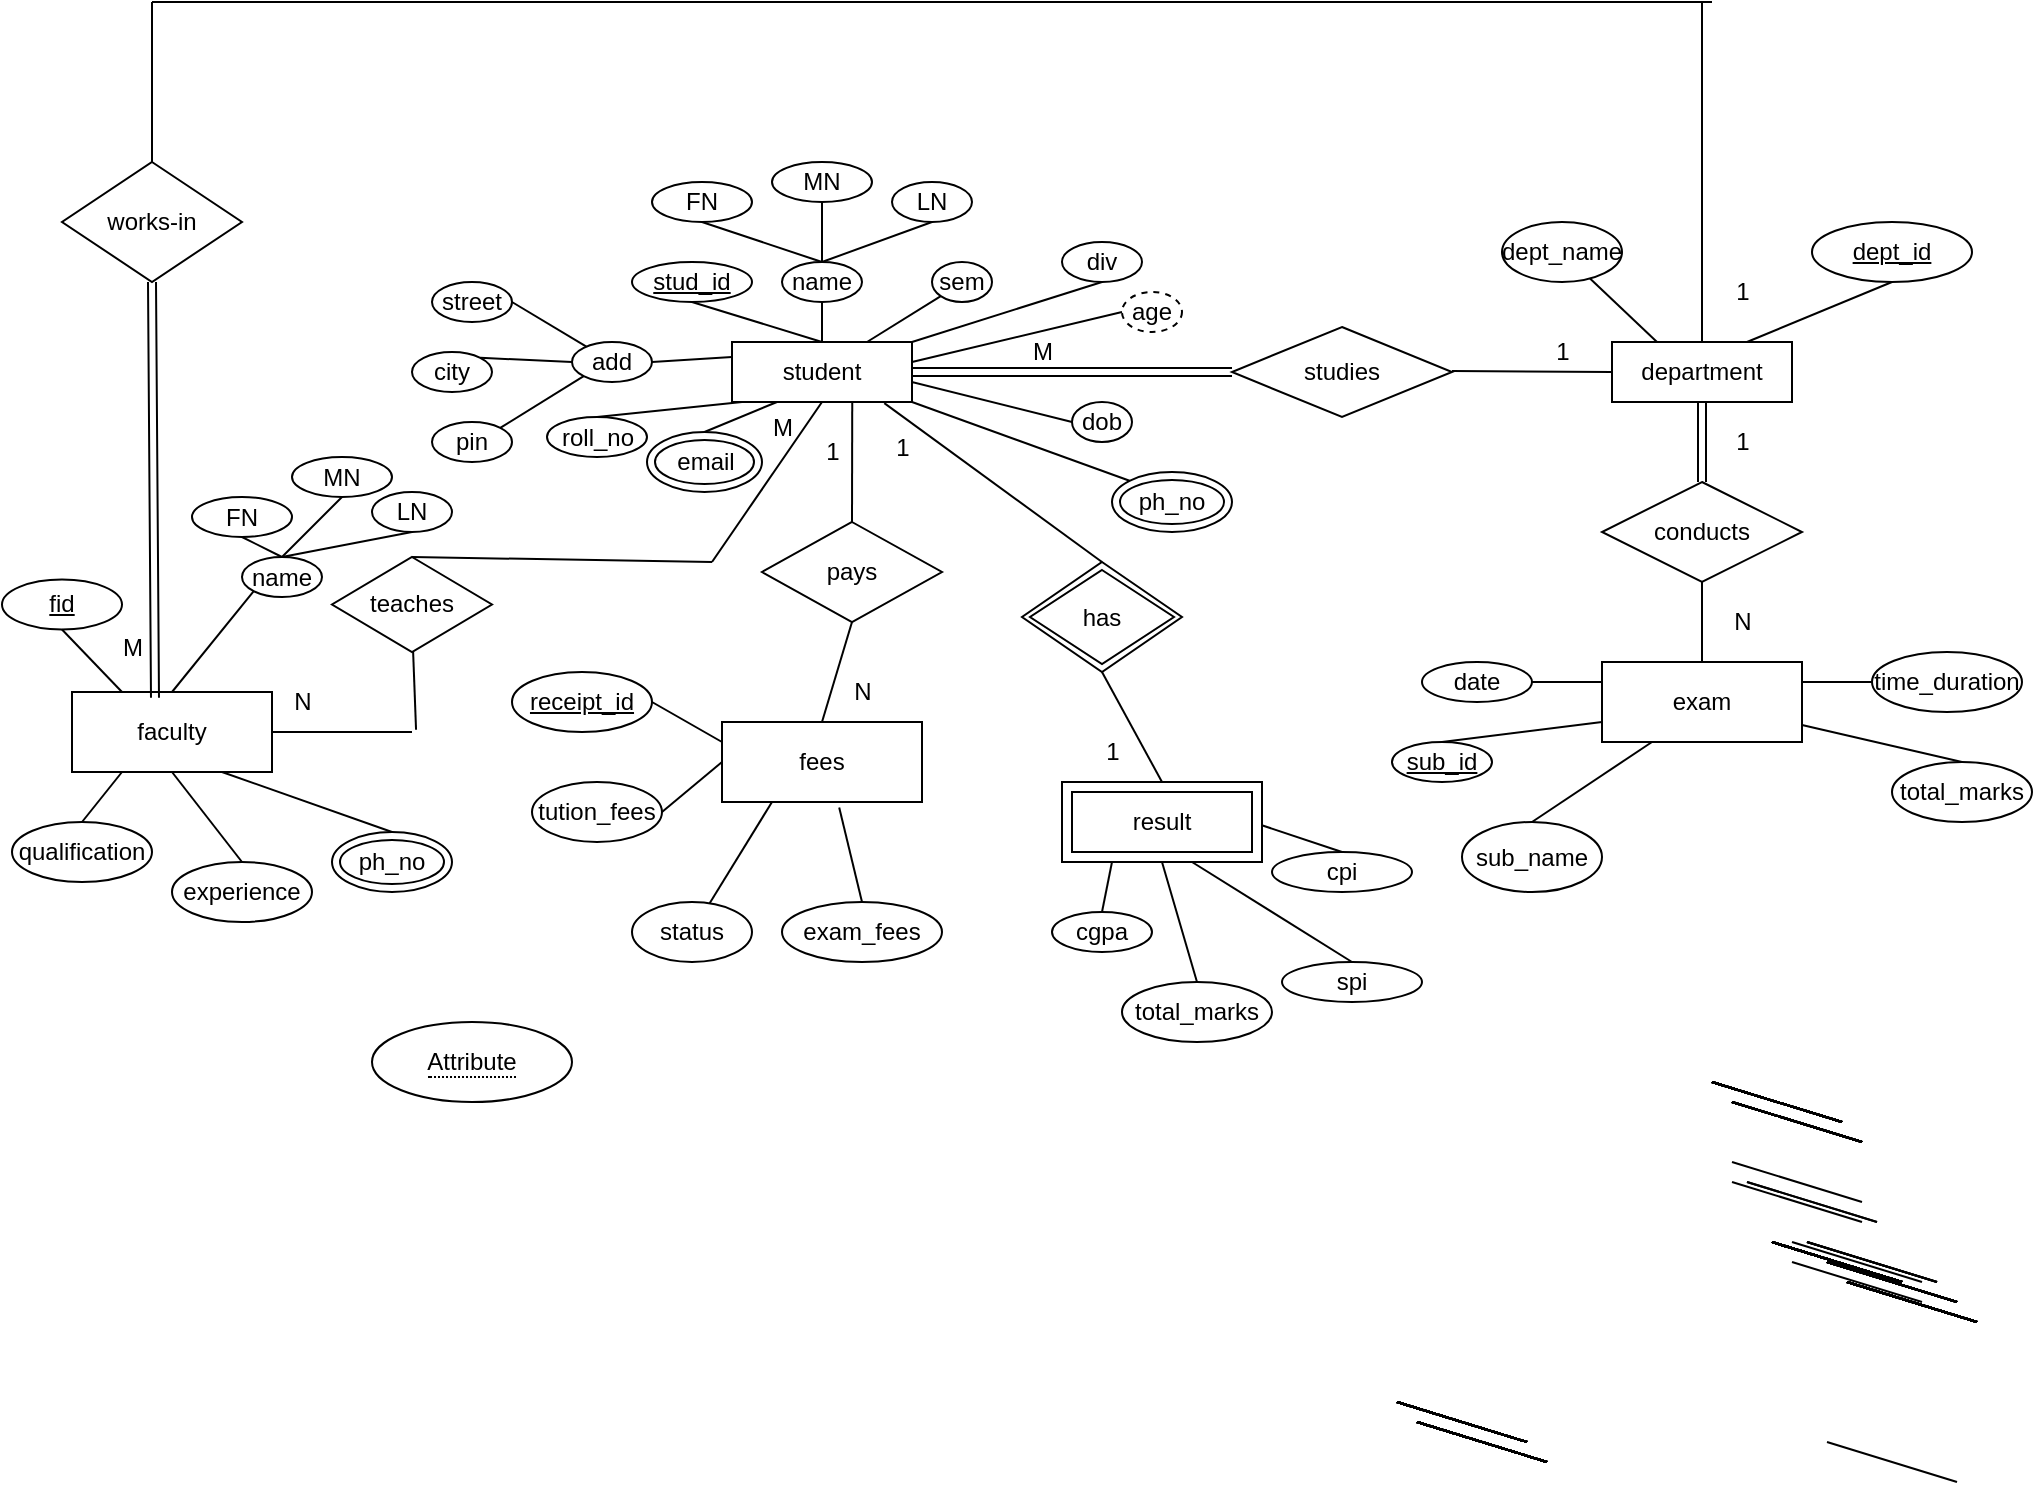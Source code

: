 <mxfile version="22.1.11" type="github">
  <diagram id="R2lEEEUBdFMjLlhIrx00" name="Page-1">
    <mxGraphModel dx="1105" dy="586" grid="1" gridSize="10" guides="1" tooltips="1" connect="1" arrows="1" fold="1" page="1" pageScale="1" pageWidth="1100" pageHeight="850" math="0" shadow="0" extFonts="Permanent Marker^https://fonts.googleapis.com/css?family=Permanent+Marker">
      <root>
        <mxCell id="0" />
        <mxCell id="1" parent="0" />
        <mxCell id="uIb3BI9OCGfQIZnshiYW-68" style="rounded=0;orthogonalLoop=1;jettySize=auto;html=1;entryX=0;entryY=0.5;entryDx=0;entryDy=0;shape=link;" edge="1" parent="1" target="uIb3BI9OCGfQIZnshiYW-59">
          <mxGeometry relative="1" as="geometry">
            <mxPoint x="460" y="225" as="sourcePoint" />
            <mxPoint x="600" y="224.5" as="targetPoint" />
          </mxGeometry>
        </mxCell>
        <mxCell id="uIb3BI9OCGfQIZnshiYW-1" value="student" style="whiteSpace=wrap;html=1;align=center;" vertex="1" parent="1">
          <mxGeometry x="370" y="210" width="90" height="30" as="geometry" />
        </mxCell>
        <mxCell id="uIb3BI9OCGfQIZnshiYW-3" value="LN" style="ellipse;whiteSpace=wrap;html=1;align=center;" vertex="1" parent="1">
          <mxGeometry x="450" y="130" width="40" height="20" as="geometry" />
        </mxCell>
        <mxCell id="uIb3BI9OCGfQIZnshiYW-4" value="MN" style="ellipse;whiteSpace=wrap;html=1;align=center;" vertex="1" parent="1">
          <mxGeometry x="390" y="120" width="50" height="20" as="geometry" />
        </mxCell>
        <mxCell id="uIb3BI9OCGfQIZnshiYW-5" value="FN" style="ellipse;whiteSpace=wrap;html=1;align=center;" vertex="1" parent="1">
          <mxGeometry x="330" y="130" width="50" height="20" as="geometry" />
        </mxCell>
        <mxCell id="uIb3BI9OCGfQIZnshiYW-6" value="name" style="ellipse;whiteSpace=wrap;html=1;align=center;" vertex="1" parent="1">
          <mxGeometry x="395" y="170" width="40" height="20" as="geometry" />
        </mxCell>
        <mxCell id="uIb3BI9OCGfQIZnshiYW-9" value="dob" style="ellipse;whiteSpace=wrap;html=1;align=center;" vertex="1" parent="1">
          <mxGeometry x="540" y="240" width="30" height="20" as="geometry" />
        </mxCell>
        <mxCell id="uIb3BI9OCGfQIZnshiYW-10" value="add" style="ellipse;whiteSpace=wrap;html=1;align=center;" vertex="1" parent="1">
          <mxGeometry x="290" y="210" width="40" height="20" as="geometry" />
        </mxCell>
        <mxCell id="uIb3BI9OCGfQIZnshiYW-11" value="sem" style="ellipse;whiteSpace=wrap;html=1;align=center;" vertex="1" parent="1">
          <mxGeometry x="470" y="170" width="30" height="20" as="geometry" />
        </mxCell>
        <mxCell id="uIb3BI9OCGfQIZnshiYW-12" value="div" style="ellipse;whiteSpace=wrap;html=1;align=center;" vertex="1" parent="1">
          <mxGeometry x="535" y="160" width="40" height="20" as="geometry" />
        </mxCell>
        <mxCell id="uIb3BI9OCGfQIZnshiYW-13" value="pin" style="ellipse;whiteSpace=wrap;html=1;align=center;" vertex="1" parent="1">
          <mxGeometry x="220" y="250" width="40" height="20" as="geometry" />
        </mxCell>
        <mxCell id="uIb3BI9OCGfQIZnshiYW-14" value="city" style="ellipse;whiteSpace=wrap;html=1;align=center;" vertex="1" parent="1">
          <mxGeometry x="210" y="215" width="40" height="20" as="geometry" />
        </mxCell>
        <mxCell id="uIb3BI9OCGfQIZnshiYW-15" value="street" style="ellipse;whiteSpace=wrap;html=1;align=center;" vertex="1" parent="1">
          <mxGeometry x="220" y="180" width="40" height="20" as="geometry" />
        </mxCell>
        <mxCell id="uIb3BI9OCGfQIZnshiYW-16" value="age" style="ellipse;whiteSpace=wrap;html=1;align=center;dashed=1;" vertex="1" parent="1">
          <mxGeometry x="565" y="185" width="30" height="20" as="geometry" />
        </mxCell>
        <mxCell id="uIb3BI9OCGfQIZnshiYW-17" value="stud_id" style="ellipse;whiteSpace=wrap;html=1;align=center;fontStyle=4;" vertex="1" parent="1">
          <mxGeometry x="320" y="170" width="60" height="20" as="geometry" />
        </mxCell>
        <mxCell id="uIb3BI9OCGfQIZnshiYW-24" value="" style="endArrow=none;html=1;rounded=0;exitX=0.5;exitY=1;exitDx=0;exitDy=0;entryX=0.5;entryY=0;entryDx=0;entryDy=0;" edge="1" parent="1" source="uIb3BI9OCGfQIZnshiYW-4" target="uIb3BI9OCGfQIZnshiYW-6">
          <mxGeometry relative="1" as="geometry">
            <mxPoint x="400" y="230" as="sourcePoint" />
            <mxPoint x="560" y="230" as="targetPoint" />
          </mxGeometry>
        </mxCell>
        <mxCell id="uIb3BI9OCGfQIZnshiYW-26" value="" style="endArrow=none;html=1;rounded=0;entryX=0.5;entryY=0;entryDx=0;entryDy=0;exitX=0.5;exitY=1;exitDx=0;exitDy=0;" edge="1" parent="1" source="uIb3BI9OCGfQIZnshiYW-3" target="uIb3BI9OCGfQIZnshiYW-6">
          <mxGeometry relative="1" as="geometry">
            <mxPoint x="450" y="160" as="sourcePoint" />
            <mxPoint x="495" y="180" as="targetPoint" />
          </mxGeometry>
        </mxCell>
        <mxCell id="uIb3BI9OCGfQIZnshiYW-27" value="" style="endArrow=none;html=1;rounded=0;exitX=0.5;exitY=0;exitDx=0;exitDy=0;entryX=0.5;entryY=1;entryDx=0;entryDy=0;" edge="1" parent="1" source="uIb3BI9OCGfQIZnshiYW-1" target="uIb3BI9OCGfQIZnshiYW-6">
          <mxGeometry relative="1" as="geometry">
            <mxPoint x="440" y="170" as="sourcePoint" />
            <mxPoint x="505" y="190" as="targetPoint" />
          </mxGeometry>
        </mxCell>
        <mxCell id="uIb3BI9OCGfQIZnshiYW-28" value="" style="endArrow=none;html=1;rounded=0;exitX=0.5;exitY=1;exitDx=0;exitDy=0;entryX=0.5;entryY=0;entryDx=0;entryDy=0;" edge="1" parent="1" source="uIb3BI9OCGfQIZnshiYW-5" target="uIb3BI9OCGfQIZnshiYW-6">
          <mxGeometry relative="1" as="geometry">
            <mxPoint x="280" y="200" as="sourcePoint" />
            <mxPoint x="355" y="170" as="targetPoint" />
          </mxGeometry>
        </mxCell>
        <mxCell id="uIb3BI9OCGfQIZnshiYW-29" value="" style="endArrow=none;html=1;rounded=0;entryX=0.5;entryY=0;entryDx=0;entryDy=0;" edge="1" parent="1">
          <mxGeometry relative="1" as="geometry">
            <mxPoint x="350" y="190" as="sourcePoint" />
            <mxPoint x="415" y="210" as="targetPoint" />
          </mxGeometry>
        </mxCell>
        <mxCell id="uIb3BI9OCGfQIZnshiYW-30" value="" style="endArrow=none;html=1;rounded=0;exitX=0.75;exitY=0;exitDx=0;exitDy=0;entryX=0;entryY=1;entryDx=0;entryDy=0;" edge="1" parent="1" source="uIb3BI9OCGfQIZnshiYW-1" target="uIb3BI9OCGfQIZnshiYW-11">
          <mxGeometry relative="1" as="geometry">
            <mxPoint x="130" y="270" as="sourcePoint" />
            <mxPoint x="260" y="240" as="targetPoint" />
          </mxGeometry>
        </mxCell>
        <mxCell id="uIb3BI9OCGfQIZnshiYW-31" value="" style="endArrow=none;html=1;rounded=0;exitX=0.5;exitY=1;exitDx=0;exitDy=0;entryX=1;entryY=0;entryDx=0;entryDy=0;" edge="1" parent="1" source="uIb3BI9OCGfQIZnshiYW-12" target="uIb3BI9OCGfQIZnshiYW-1">
          <mxGeometry relative="1" as="geometry">
            <mxPoint x="540" y="190" as="sourcePoint" />
            <mxPoint x="605" y="210" as="targetPoint" />
          </mxGeometry>
        </mxCell>
        <mxCell id="uIb3BI9OCGfQIZnshiYW-32" value="" style="endArrow=none;html=1;rounded=0;exitX=0;exitY=0.5;exitDx=0;exitDy=0;entryX=1;entryY=0.75;entryDx=0;entryDy=0;" edge="1" parent="1" source="uIb3BI9OCGfQIZnshiYW-9" target="uIb3BI9OCGfQIZnshiYW-1">
          <mxGeometry relative="1" as="geometry">
            <mxPoint x="150" y="290" as="sourcePoint" />
            <mxPoint x="215" y="310" as="targetPoint" />
            <Array as="points">
              <mxPoint x="460" y="230" />
            </Array>
          </mxGeometry>
        </mxCell>
        <mxCell id="uIb3BI9OCGfQIZnshiYW-33" value="" style="endArrow=none;html=1;rounded=0;exitX=0.5;exitY=1;exitDx=0;exitDy=0;entryX=0;entryY=0.5;entryDx=0;entryDy=0;" edge="1" parent="1" target="uIb3BI9OCGfQIZnshiYW-16">
          <mxGeometry relative="1" as="geometry">
            <mxPoint x="460" y="220" as="sourcePoint" />
            <mxPoint x="525" y="240" as="targetPoint" />
          </mxGeometry>
        </mxCell>
        <mxCell id="uIb3BI9OCGfQIZnshiYW-34" value="" style="endArrow=none;html=1;rounded=0;exitX=0;exitY=0.25;exitDx=0;exitDy=0;entryX=1;entryY=0.5;entryDx=0;entryDy=0;entryPerimeter=0;" edge="1" parent="1" source="uIb3BI9OCGfQIZnshiYW-1" target="uIb3BI9OCGfQIZnshiYW-10">
          <mxGeometry relative="1" as="geometry">
            <mxPoint x="435" y="240" as="sourcePoint" />
            <mxPoint x="500" y="260" as="targetPoint" />
          </mxGeometry>
        </mxCell>
        <mxCell id="uIb3BI9OCGfQIZnshiYW-35" value="" style="endArrow=none;html=1;rounded=0;entryX=1;entryY=0;entryDx=0;entryDy=0;exitX=0;exitY=1;exitDx=0;exitDy=0;" edge="1" parent="1" source="uIb3BI9OCGfQIZnshiYW-10" target="uIb3BI9OCGfQIZnshiYW-13">
          <mxGeometry relative="1" as="geometry">
            <mxPoint x="285" y="260" as="sourcePoint" />
            <mxPoint x="365" y="270" as="targetPoint" />
          </mxGeometry>
        </mxCell>
        <mxCell id="uIb3BI9OCGfQIZnshiYW-36" value="" style="endArrow=none;html=1;rounded=0;exitX=0;exitY=0.5;exitDx=0;exitDy=0;entryX=1;entryY=0;entryDx=0;entryDy=0;" edge="1" parent="1" source="uIb3BI9OCGfQIZnshiYW-10" target="uIb3BI9OCGfQIZnshiYW-14">
          <mxGeometry relative="1" as="geometry">
            <mxPoint x="290" y="260" as="sourcePoint" />
            <mxPoint x="355" y="280" as="targetPoint" />
          </mxGeometry>
        </mxCell>
        <mxCell id="uIb3BI9OCGfQIZnshiYW-40" value="" style="endArrow=none;html=1;rounded=0;entryX=1;entryY=0.5;entryDx=0;entryDy=0;" edge="1" parent="1" source="uIb3BI9OCGfQIZnshiYW-10" target="uIb3BI9OCGfQIZnshiYW-15">
          <mxGeometry relative="1" as="geometry">
            <mxPoint x="290" y="240" as="sourcePoint" />
            <mxPoint x="355" y="260" as="targetPoint" />
          </mxGeometry>
        </mxCell>
        <mxCell id="uIb3BI9OCGfQIZnshiYW-41" value="" style="endArrow=none;html=1;rounded=0;exitX=0.25;exitY=1;exitDx=0;exitDy=0;entryX=0.5;entryY=0;entryDx=0;entryDy=0;" edge="1" parent="1" source="uIb3BI9OCGfQIZnshiYW-1" target="uIb3BI9OCGfQIZnshiYW-54">
          <mxGeometry relative="1" as="geometry">
            <mxPoint x="405" y="240" as="sourcePoint" />
            <mxPoint x="470" y="260" as="targetPoint" />
          </mxGeometry>
        </mxCell>
        <mxCell id="uIb3BI9OCGfQIZnshiYW-42" value="" style="endArrow=none;html=1;rounded=0;exitX=1;exitY=1;exitDx=0;exitDy=0;entryX=0;entryY=0;entryDx=0;entryDy=0;" edge="1" parent="1" source="uIb3BI9OCGfQIZnshiYW-1" target="uIb3BI9OCGfQIZnshiYW-53">
          <mxGeometry relative="1" as="geometry">
            <mxPoint x="437.5" y="240" as="sourcePoint" />
            <mxPoint x="502.5" y="260" as="targetPoint" />
          </mxGeometry>
        </mxCell>
        <mxCell id="uIb3BI9OCGfQIZnshiYW-43" value="" style="endArrow=none;html=1;rounded=0;exitX=0.5;exitY=1;exitDx=0;exitDy=0;entryX=0.5;entryY=0;entryDx=0;entryDy=0;" edge="1" parent="1" target="uIb3BI9OCGfQIZnshiYW-57">
          <mxGeometry relative="1" as="geometry">
            <mxPoint x="375" y="240" as="sourcePoint" />
            <mxPoint x="440" y="260" as="targetPoint" />
          </mxGeometry>
        </mxCell>
        <mxCell id="uIb3BI9OCGfQIZnshiYW-44" value="" style="endArrow=none;html=1;rounded=0;exitX=0.5;exitY=1;exitDx=0;exitDy=0;entryX=0.75;entryY=0;entryDx=0;entryDy=0;" edge="1" parent="1" source="uIb3BI9OCGfQIZnshiYW-97" target="uIb3BI9OCGfQIZnshiYW-60">
          <mxGeometry relative="1" as="geometry">
            <mxPoint x="890" y="180" as="sourcePoint" />
            <mxPoint x="955" y="202.5" as="targetPoint" />
          </mxGeometry>
        </mxCell>
        <mxCell id="uIb3BI9OCGfQIZnshiYW-45" value="" style="endArrow=none;html=1;rounded=0;exitX=0.5;exitY=1;exitDx=0;exitDy=0;entryX=0.5;entryY=0;entryDx=0;entryDy=0;" edge="1" parent="1" source="uIb3BI9OCGfQIZnshiYW-105" target="uIb3BI9OCGfQIZnshiYW-159">
          <mxGeometry relative="1" as="geometry">
            <mxPoint x="857.5" y="330" as="sourcePoint" />
            <mxPoint x="922.5" y="350" as="targetPoint" />
          </mxGeometry>
        </mxCell>
        <mxCell id="uIb3BI9OCGfQIZnshiYW-46" value="" style="endArrow=none;html=1;rounded=0;exitX=0.668;exitY=0.989;exitDx=0;exitDy=0;exitPerimeter=0;" edge="1" parent="1" source="uIb3BI9OCGfQIZnshiYW-1">
          <mxGeometry relative="1" as="geometry">
            <mxPoint x="420" y="240" as="sourcePoint" />
            <mxPoint x="430" y="300" as="targetPoint" />
          </mxGeometry>
        </mxCell>
        <mxCell id="uIb3BI9OCGfQIZnshiYW-47" value="" style="endArrow=none;html=1;rounded=0;exitX=0.5;exitY=1;exitDx=0;exitDy=0;entryX=1.029;entryY=0.389;entryDx=0;entryDy=0;entryPerimeter=0;" edge="1" parent="1" target="uIb3BI9OCGfQIZnshiYW-260">
          <mxGeometry relative="1" as="geometry">
            <mxPoint x="210" y="350" as="sourcePoint" />
            <mxPoint x="210" y="410" as="targetPoint" />
          </mxGeometry>
        </mxCell>
        <mxCell id="uIb3BI9OCGfQIZnshiYW-53" value="ph_no" style="ellipse;shape=doubleEllipse;whiteSpace=wrap;html=1;" vertex="1" parent="1">
          <mxGeometry x="560" y="275" width="60" height="30" as="geometry" />
        </mxCell>
        <mxCell id="uIb3BI9OCGfQIZnshiYW-54" value="email" style="ellipse;shape=doubleEllipse;whiteSpace=wrap;html=1;" vertex="1" parent="1">
          <mxGeometry x="327.5" y="255" width="57.5" height="30" as="geometry" />
        </mxCell>
        <mxCell id="uIb3BI9OCGfQIZnshiYW-57" value="roll_no" style="ellipse;whiteSpace=wrap;html=1;align=center;" vertex="1" parent="1">
          <mxGeometry x="277.5" y="247.5" width="50" height="20" as="geometry" />
        </mxCell>
        <mxCell id="uIb3BI9OCGfQIZnshiYW-59" value="studies" style="shape=rhombus;perimeter=rhombusPerimeter;whiteSpace=wrap;html=1;align=center;" vertex="1" parent="1">
          <mxGeometry x="620" y="202.5" width="110" height="45" as="geometry" />
        </mxCell>
        <mxCell id="uIb3BI9OCGfQIZnshiYW-60" value="department" style="whiteSpace=wrap;html=1;align=center;" vertex="1" parent="1">
          <mxGeometry x="810" y="210" width="90" height="30" as="geometry" />
        </mxCell>
        <mxCell id="uIb3BI9OCGfQIZnshiYW-62" value="dept_name" style="ellipse;whiteSpace=wrap;html=1;align=center;" vertex="1" parent="1">
          <mxGeometry x="755" y="150" width="60" height="30" as="geometry" />
        </mxCell>
        <mxCell id="uIb3BI9OCGfQIZnshiYW-71" value="" style="endArrow=none;html=1;rounded=0;entryX=0;entryY=0.5;entryDx=0;entryDy=0;" edge="1" parent="1" target="uIb3BI9OCGfQIZnshiYW-60">
          <mxGeometry relative="1" as="geometry">
            <mxPoint x="730" y="224.5" as="sourcePoint" />
            <mxPoint x="890" y="224.5" as="targetPoint" />
          </mxGeometry>
        </mxCell>
        <mxCell id="uIb3BI9OCGfQIZnshiYW-73" value="" style="endArrow=none;html=1;rounded=0;exitX=0.5;exitY=1;exitDx=0;exitDy=0;entryX=0.5;entryY=0;entryDx=0;entryDy=0;shape=link;" edge="1" parent="1" source="uIb3BI9OCGfQIZnshiYW-60" target="uIb3BI9OCGfQIZnshiYW-105">
          <mxGeometry relative="1" as="geometry">
            <mxPoint x="850" y="240" as="sourcePoint" />
            <mxPoint x="915" y="260" as="targetPoint" />
          </mxGeometry>
        </mxCell>
        <mxCell id="uIb3BI9OCGfQIZnshiYW-74" value="" style="endArrow=none;html=1;rounded=0;exitX=0.25;exitY=1;exitDx=0;exitDy=0;entryX=0.5;entryY=0;entryDx=0;entryDy=0;" edge="1" parent="1" source="uIb3BI9OCGfQIZnshiYW-159" target="uIb3BI9OCGfQIZnshiYW-169">
          <mxGeometry relative="1" as="geometry">
            <mxPoint x="850" y="410" as="sourcePoint" />
            <mxPoint x="915" y="430" as="targetPoint" />
          </mxGeometry>
        </mxCell>
        <mxCell id="uIb3BI9OCGfQIZnshiYW-75" value="" style="endArrow=none;html=1;rounded=0;exitX=0.5;exitY=1;exitDx=0;exitDy=0;" edge="1" parent="1" source="uIb3BI9OCGfQIZnshiYW-1">
          <mxGeometry relative="1" as="geometry">
            <mxPoint x="397.5" y="240" as="sourcePoint" />
            <mxPoint x="360" y="320" as="targetPoint" />
          </mxGeometry>
        </mxCell>
        <mxCell id="uIb3BI9OCGfQIZnshiYW-76" value="" style="endArrow=none;html=1;rounded=0;exitX=0.5;exitY=1;exitDx=0;exitDy=0;entryX=0.5;entryY=0;entryDx=0;entryDy=0;" edge="1" parent="1">
          <mxGeometry relative="1" as="geometry">
            <mxPoint x="907.5" y="660" as="sourcePoint" />
            <mxPoint x="972.5" y="680" as="targetPoint" />
          </mxGeometry>
        </mxCell>
        <mxCell id="uIb3BI9OCGfQIZnshiYW-77" value="" style="endArrow=none;html=1;rounded=0;exitX=1;exitY=0.25;exitDx=0;exitDy=0;entryX=0;entryY=0.5;entryDx=0;entryDy=0;" edge="1" parent="1" source="uIb3BI9OCGfQIZnshiYW-159" target="uIb3BI9OCGfQIZnshiYW-166">
          <mxGeometry relative="1" as="geometry">
            <mxPoint x="905" y="390" as="sourcePoint" />
            <mxPoint x="970" y="410" as="targetPoint" />
          </mxGeometry>
        </mxCell>
        <mxCell id="uIb3BI9OCGfQIZnshiYW-78" value="" style="endArrow=none;html=1;rounded=0;exitX=0.586;exitY=1.068;exitDx=0;exitDy=0;entryX=0.5;entryY=0;entryDx=0;entryDy=0;exitPerimeter=0;" edge="1" parent="1" source="uIb3BI9OCGfQIZnshiYW-176" target="uIb3BI9OCGfQIZnshiYW-240">
          <mxGeometry relative="1" as="geometry">
            <mxPoint x="425" y="440" as="sourcePoint" />
            <mxPoint x="490" y="460" as="targetPoint" />
          </mxGeometry>
        </mxCell>
        <mxCell id="uIb3BI9OCGfQIZnshiYW-79" value="" style="endArrow=none;html=1;rounded=0;exitX=0.5;exitY=1;exitDx=0;exitDy=0;entryX=0.5;entryY=0;entryDx=0;entryDy=0;" edge="1" parent="1">
          <mxGeometry relative="1" as="geometry">
            <mxPoint x="907.5" y="660" as="sourcePoint" />
            <mxPoint x="972.5" y="680" as="targetPoint" />
          </mxGeometry>
        </mxCell>
        <mxCell id="uIb3BI9OCGfQIZnshiYW-80" value="" style="endArrow=none;html=1;rounded=0;exitX=0.5;exitY=1;exitDx=0;exitDy=0;entryX=0.5;entryY=0;entryDx=0;entryDy=0;" edge="1" parent="1">
          <mxGeometry relative="1" as="geometry">
            <mxPoint x="917.5" y="670" as="sourcePoint" />
            <mxPoint x="982.5" y="690" as="targetPoint" />
          </mxGeometry>
        </mxCell>
        <mxCell id="uIb3BI9OCGfQIZnshiYW-81" value="" style="endArrow=none;html=1;rounded=0;exitX=0.25;exitY=1;exitDx=0;exitDy=0;" edge="1" parent="1" source="uIb3BI9OCGfQIZnshiYW-176" target="uIb3BI9OCGfQIZnshiYW-241">
          <mxGeometry relative="1" as="geometry">
            <mxPoint x="395" y="440" as="sourcePoint" />
            <mxPoint x="460" y="460" as="targetPoint" />
          </mxGeometry>
        </mxCell>
        <mxCell id="uIb3BI9OCGfQIZnshiYW-82" value="" style="endArrow=none;html=1;rounded=0;exitX=0.5;exitY=1;exitDx=0;exitDy=0;entryX=0.5;entryY=0;entryDx=0;entryDy=0;" edge="1" parent="1">
          <mxGeometry relative="1" as="geometry">
            <mxPoint x="907.5" y="660" as="sourcePoint" />
            <mxPoint x="972.5" y="680" as="targetPoint" />
          </mxGeometry>
        </mxCell>
        <mxCell id="uIb3BI9OCGfQIZnshiYW-83" value="" style="endArrow=none;html=1;rounded=0;exitX=0.5;exitY=1;exitDx=0;exitDy=0;entryX=0.5;entryY=0;entryDx=0;entryDy=0;" edge="1" parent="1">
          <mxGeometry relative="1" as="geometry">
            <mxPoint x="917.5" y="670" as="sourcePoint" />
            <mxPoint x="982.5" y="690" as="targetPoint" />
          </mxGeometry>
        </mxCell>
        <mxCell id="uIb3BI9OCGfQIZnshiYW-84" value="" style="endArrow=none;html=1;rounded=0;exitX=0.5;exitY=1;exitDx=0;exitDy=0;entryX=0.5;entryY=0;entryDx=0;entryDy=0;" edge="1" parent="1">
          <mxGeometry relative="1" as="geometry">
            <mxPoint x="927.5" y="680" as="sourcePoint" />
            <mxPoint x="992.5" y="700" as="targetPoint" />
          </mxGeometry>
        </mxCell>
        <mxCell id="uIb3BI9OCGfQIZnshiYW-85" value="" style="endArrow=none;html=1;rounded=0;exitX=0.5;exitY=1;exitDx=0;exitDy=0;entryX=0.5;entryY=0;entryDx=0;entryDy=0;" edge="1" parent="1">
          <mxGeometry relative="1" as="geometry">
            <mxPoint x="907.5" y="660" as="sourcePoint" />
            <mxPoint x="972.5" y="680" as="targetPoint" />
          </mxGeometry>
        </mxCell>
        <mxCell id="uIb3BI9OCGfQIZnshiYW-86" value="" style="endArrow=none;html=1;rounded=0;exitX=0.5;exitY=1;exitDx=0;exitDy=0;entryX=0.5;entryY=0;entryDx=0;entryDy=0;" edge="1" parent="1">
          <mxGeometry relative="1" as="geometry">
            <mxPoint x="917.5" y="670" as="sourcePoint" />
            <mxPoint x="982.5" y="690" as="targetPoint" />
          </mxGeometry>
        </mxCell>
        <mxCell id="uIb3BI9OCGfQIZnshiYW-87" value="" style="endArrow=none;html=1;rounded=0;exitX=0.5;exitY=1;exitDx=0;exitDy=0;entryX=0.5;entryY=0;entryDx=0;entryDy=0;" edge="1" parent="1">
          <mxGeometry relative="1" as="geometry">
            <mxPoint x="927.5" y="680" as="sourcePoint" />
            <mxPoint x="992.5" y="700" as="targetPoint" />
          </mxGeometry>
        </mxCell>
        <mxCell id="uIb3BI9OCGfQIZnshiYW-88" value="" style="endArrow=none;html=1;rounded=0;exitX=0.5;exitY=1;exitDx=0;exitDy=0;entryX=0.5;entryY=0;entryDx=0;entryDy=0;" edge="1" parent="1">
          <mxGeometry relative="1" as="geometry">
            <mxPoint x="702.5" y="740" as="sourcePoint" />
            <mxPoint x="767.5" y="760" as="targetPoint" />
          </mxGeometry>
        </mxCell>
        <mxCell id="uIb3BI9OCGfQIZnshiYW-89" value="" style="endArrow=none;html=1;rounded=0;exitX=0.5;exitY=1;exitDx=0;exitDy=0;entryX=0.5;entryY=0;entryDx=0;entryDy=0;" edge="1" parent="1">
          <mxGeometry relative="1" as="geometry">
            <mxPoint x="917.5" y="670" as="sourcePoint" />
            <mxPoint x="982.5" y="690" as="targetPoint" />
          </mxGeometry>
        </mxCell>
        <mxCell id="uIb3BI9OCGfQIZnshiYW-90" value="" style="endArrow=none;html=1;rounded=0;exitX=0.5;exitY=1;exitDx=0;exitDy=0;entryX=0.5;entryY=0;entryDx=0;entryDy=0;" edge="1" parent="1">
          <mxGeometry relative="1" as="geometry">
            <mxPoint x="927.5" y="680" as="sourcePoint" />
            <mxPoint x="992.5" y="700" as="targetPoint" />
          </mxGeometry>
        </mxCell>
        <mxCell id="uIb3BI9OCGfQIZnshiYW-91" value="" style="endArrow=none;html=1;rounded=0;exitX=0.5;exitY=1;exitDx=0;exitDy=0;entryX=0.5;entryY=0;entryDx=0;entryDy=0;" edge="1" parent="1">
          <mxGeometry relative="1" as="geometry">
            <mxPoint x="702.5" y="740" as="sourcePoint" />
            <mxPoint x="767.5" y="760" as="targetPoint" />
          </mxGeometry>
        </mxCell>
        <mxCell id="uIb3BI9OCGfQIZnshiYW-92" value="" style="endArrow=none;html=1;rounded=0;exitX=0.5;exitY=1;exitDx=0;exitDy=0;entryX=0.5;entryY=0;entryDx=0;entryDy=0;" edge="1" parent="1">
          <mxGeometry relative="1" as="geometry">
            <mxPoint x="712.5" y="750" as="sourcePoint" />
            <mxPoint x="777.5" y="770" as="targetPoint" />
          </mxGeometry>
        </mxCell>
        <mxCell id="uIb3BI9OCGfQIZnshiYW-93" value="" style="endArrow=none;html=1;rounded=0;entryX=0.25;entryY=0;entryDx=0;entryDy=0;" edge="1" parent="1" source="uIb3BI9OCGfQIZnshiYW-62" target="uIb3BI9OCGfQIZnshiYW-60">
          <mxGeometry relative="1" as="geometry">
            <mxPoint x="810" y="185" as="sourcePoint" />
            <mxPoint x="875" y="205" as="targetPoint" />
          </mxGeometry>
        </mxCell>
        <mxCell id="uIb3BI9OCGfQIZnshiYW-94" value="" style="endArrow=none;html=1;rounded=0;exitX=0.5;exitY=1;exitDx=0;exitDy=0;entryX=0.5;entryY=0;entryDx=0;entryDy=0;" edge="1" parent="1">
          <mxGeometry relative="1" as="geometry">
            <mxPoint x="702.5" y="740" as="sourcePoint" />
            <mxPoint x="767.5" y="760" as="targetPoint" />
          </mxGeometry>
        </mxCell>
        <mxCell id="uIb3BI9OCGfQIZnshiYW-95" value="" style="endArrow=none;html=1;rounded=0;exitX=0.5;exitY=1;exitDx=0;exitDy=0;entryX=0.5;entryY=0;entryDx=0;entryDy=0;" edge="1" parent="1">
          <mxGeometry relative="1" as="geometry">
            <mxPoint x="712.5" y="750" as="sourcePoint" />
            <mxPoint x="777.5" y="770" as="targetPoint" />
          </mxGeometry>
        </mxCell>
        <mxCell id="uIb3BI9OCGfQIZnshiYW-96" value="" style="endArrow=none;html=1;rounded=0;exitX=0.5;exitY=1;exitDx=0;exitDy=0;entryX=0.5;entryY=0;entryDx=0;entryDy=0;" edge="1" parent="1">
          <mxGeometry relative="1" as="geometry">
            <mxPoint x="890" y="660" as="sourcePoint" />
            <mxPoint x="955" y="680" as="targetPoint" />
          </mxGeometry>
        </mxCell>
        <mxCell id="uIb3BI9OCGfQIZnshiYW-97" value="dept_id" style="ellipse;whiteSpace=wrap;html=1;align=center;fontStyle=4;" vertex="1" parent="1">
          <mxGeometry x="910" y="150" width="80" height="30" as="geometry" />
        </mxCell>
        <mxCell id="uIb3BI9OCGfQIZnshiYW-102" value="M" style="text;html=1;align=center;verticalAlign=middle;resizable=0;points=[];autosize=1;strokeColor=none;fillColor=none;" vertex="1" parent="1">
          <mxGeometry x="510" y="200" width="30" height="30" as="geometry" />
        </mxCell>
        <mxCell id="uIb3BI9OCGfQIZnshiYW-103" value="1" style="text;html=1;align=center;verticalAlign=middle;resizable=0;points=[];autosize=1;strokeColor=none;fillColor=none;" vertex="1" parent="1">
          <mxGeometry x="770" y="200" width="30" height="30" as="geometry" />
        </mxCell>
        <mxCell id="uIb3BI9OCGfQIZnshiYW-105" value="conducts" style="shape=rhombus;perimeter=rhombusPerimeter;whiteSpace=wrap;html=1;align=center;" vertex="1" parent="1">
          <mxGeometry x="805" y="280" width="100" height="50" as="geometry" />
        </mxCell>
        <mxCell id="uIb3BI9OCGfQIZnshiYW-107" value="" style="endArrow=none;html=1;rounded=0;entryX=0.5;entryY=0;entryDx=0;entryDy=0;exitX=0;exitY=0.75;exitDx=0;exitDy=0;" edge="1" parent="1" source="uIb3BI9OCGfQIZnshiYW-159" target="uIb3BI9OCGfQIZnshiYW-162">
          <mxGeometry relative="1" as="geometry">
            <mxPoint x="800" y="410" as="sourcePoint" />
            <mxPoint x="875" y="425" as="targetPoint" />
          </mxGeometry>
        </mxCell>
        <mxCell id="uIb3BI9OCGfQIZnshiYW-108" value="" style="endArrow=none;html=1;rounded=0;exitX=1;exitY=0.5;exitDx=0;exitDy=0;entryX=0;entryY=0.5;entryDx=0;entryDy=0;" edge="1" parent="1" source="uIb3BI9OCGfQIZnshiYW-239" target="uIb3BI9OCGfQIZnshiYW-176">
          <mxGeometry relative="1" as="geometry">
            <mxPoint x="320" y="435" as="sourcePoint" />
            <mxPoint x="385" y="455" as="targetPoint" />
          </mxGeometry>
        </mxCell>
        <mxCell id="uIb3BI9OCGfQIZnshiYW-109" value="" style="endArrow=none;html=1;rounded=0;exitX=0.5;exitY=1;exitDx=0;exitDy=0;entryX=0.5;entryY=0;entryDx=0;entryDy=0;" edge="1" parent="1" source="uIb3BI9OCGfQIZnshiYW-560" target="uIb3BI9OCGfQIZnshiYW-559">
          <mxGeometry relative="1" as="geometry">
            <mxPoint x="545" y="370" as="sourcePoint" />
            <mxPoint x="585" y="410" as="targetPoint" />
          </mxGeometry>
        </mxCell>
        <mxCell id="uIb3BI9OCGfQIZnshiYW-110" value="" style="endArrow=none;html=1;rounded=0;entryX=0.5;entryY=0;entryDx=0;entryDy=0;" edge="1" parent="1" source="uIb3BI9OCGfQIZnshiYW-159" target="uIb3BI9OCGfQIZnshiYW-170">
          <mxGeometry relative="1" as="geometry">
            <mxPoint x="840" y="410" as="sourcePoint" />
            <mxPoint x="920" y="440" as="targetPoint" />
          </mxGeometry>
        </mxCell>
        <mxCell id="uIb3BI9OCGfQIZnshiYW-111" value="" style="endArrow=none;html=1;rounded=0;exitX=0.5;exitY=1;exitDx=0;exitDy=0;entryX=0.5;entryY=0;entryDx=0;entryDy=0;" edge="1" parent="1" source="uIb3BI9OCGfQIZnshiYW-177" target="uIb3BI9OCGfQIZnshiYW-176">
          <mxGeometry relative="1" as="geometry">
            <mxPoint x="435" y="350" as="sourcePoint" />
            <mxPoint x="500" y="370" as="targetPoint" />
          </mxGeometry>
        </mxCell>
        <mxCell id="uIb3BI9OCGfQIZnshiYW-112" value="" style="endArrow=none;html=1;rounded=0;exitX=0.846;exitY=1.018;exitDx=0;exitDy=0;exitPerimeter=0;entryX=0.5;entryY=0;entryDx=0;entryDy=0;" edge="1" parent="1" source="uIb3BI9OCGfQIZnshiYW-1" target="uIb3BI9OCGfQIZnshiYW-560">
          <mxGeometry relative="1" as="geometry">
            <mxPoint x="440" y="240" as="sourcePoint" />
            <mxPoint x="545" y="320" as="targetPoint" />
          </mxGeometry>
        </mxCell>
        <mxCell id="uIb3BI9OCGfQIZnshiYW-113" value="" style="endArrow=none;html=1;rounded=0;exitX=0.5;exitY=1;exitDx=0;exitDy=0;entryX=0.5;entryY=0;entryDx=0;entryDy=0;" edge="1" parent="1">
          <mxGeometry relative="1" as="geometry">
            <mxPoint x="917.5" y="670" as="sourcePoint" />
            <mxPoint x="982.5" y="690" as="targetPoint" />
          </mxGeometry>
        </mxCell>
        <mxCell id="uIb3BI9OCGfQIZnshiYW-114" value="" style="endArrow=none;html=1;rounded=0;exitX=1;exitY=0.5;exitDx=0;exitDy=0;" edge="1" parent="1" source="uIb3BI9OCGfQIZnshiYW-165">
          <mxGeometry relative="1" as="geometry">
            <mxPoint x="752.5" y="400" as="sourcePoint" />
            <mxPoint x="810" y="380" as="targetPoint" />
          </mxGeometry>
        </mxCell>
        <mxCell id="uIb3BI9OCGfQIZnshiYW-115" value="" style="endArrow=none;html=1;rounded=0;exitX=0.5;exitY=1;exitDx=0;exitDy=0;entryX=0.5;entryY=0;entryDx=0;entryDy=0;" edge="1" parent="1" source="uIb3BI9OCGfQIZnshiYW-243" target="uIb3BI9OCGfQIZnshiYW-247">
          <mxGeometry relative="1" as="geometry">
            <mxPoint x="95" y="425" as="sourcePoint" />
            <mxPoint x="160" y="445" as="targetPoint" />
          </mxGeometry>
        </mxCell>
        <mxCell id="uIb3BI9OCGfQIZnshiYW-116" value="" style="endArrow=none;html=1;rounded=0;exitX=0.5;exitY=1;exitDx=0;exitDy=0;entryX=0.5;entryY=0;entryDx=0;entryDy=0;" edge="1" parent="1">
          <mxGeometry relative="1" as="geometry">
            <mxPoint x="917.5" y="670" as="sourcePoint" />
            <mxPoint x="982.5" y="690" as="targetPoint" />
          </mxGeometry>
        </mxCell>
        <mxCell id="uIb3BI9OCGfQIZnshiYW-117" value="" style="endArrow=none;html=1;rounded=0;exitX=0.5;exitY=1;exitDx=0;exitDy=0;entryX=0.5;entryY=0;entryDx=0;entryDy=0;" edge="1" parent="1">
          <mxGeometry relative="1" as="geometry">
            <mxPoint x="927.5" y="680" as="sourcePoint" />
            <mxPoint x="992.5" y="700" as="targetPoint" />
          </mxGeometry>
        </mxCell>
        <mxCell id="uIb3BI9OCGfQIZnshiYW-118" value="" style="endArrow=none;html=1;rounded=0;entryX=0.5;entryY=0;entryDx=0;entryDy=0;exitX=0;exitY=1;exitDx=0;exitDy=0;" edge="1" parent="1" source="uIb3BI9OCGfQIZnshiYW-252" target="uIb3BI9OCGfQIZnshiYW-243">
          <mxGeometry relative="1" as="geometry">
            <mxPoint x="90" y="310" as="sourcePoint" />
            <mxPoint x="160" y="335" as="targetPoint" />
          </mxGeometry>
        </mxCell>
        <mxCell id="uIb3BI9OCGfQIZnshiYW-119" value="" style="endArrow=none;html=1;rounded=0;exitX=0.5;exitY=1;exitDx=0;exitDy=0;entryX=0.5;entryY=0;entryDx=0;entryDy=0;" edge="1" parent="1">
          <mxGeometry relative="1" as="geometry">
            <mxPoint x="917.5" y="670" as="sourcePoint" />
            <mxPoint x="982.5" y="690" as="targetPoint" />
          </mxGeometry>
        </mxCell>
        <mxCell id="uIb3BI9OCGfQIZnshiYW-120" value="" style="endArrow=none;html=1;rounded=0;exitX=0.5;exitY=1;exitDx=0;exitDy=0;entryX=0.5;entryY=0;entryDx=0;entryDy=0;" edge="1" parent="1">
          <mxGeometry relative="1" as="geometry">
            <mxPoint x="927.5" y="680" as="sourcePoint" />
            <mxPoint x="992.5" y="700" as="targetPoint" />
          </mxGeometry>
        </mxCell>
        <mxCell id="uIb3BI9OCGfQIZnshiYW-121" value="" style="endArrow=none;html=1;rounded=0;exitX=0.5;exitY=1;exitDx=0;exitDy=0;entryX=0.5;entryY=0;entryDx=0;entryDy=0;" edge="1" parent="1">
          <mxGeometry relative="1" as="geometry">
            <mxPoint x="702.5" y="740" as="sourcePoint" />
            <mxPoint x="767.5" y="760" as="targetPoint" />
          </mxGeometry>
        </mxCell>
        <mxCell id="uIb3BI9OCGfQIZnshiYW-122" value="" style="endArrow=none;html=1;rounded=0;exitX=0.5;exitY=1;exitDx=0;exitDy=0;entryX=0.5;entryY=0;entryDx=0;entryDy=0;" edge="1" parent="1">
          <mxGeometry relative="1" as="geometry">
            <mxPoint x="917.5" y="670" as="sourcePoint" />
            <mxPoint x="982.5" y="690" as="targetPoint" />
          </mxGeometry>
        </mxCell>
        <mxCell id="uIb3BI9OCGfQIZnshiYW-123" value="" style="endArrow=none;html=1;rounded=0;exitX=0.5;exitY=1;exitDx=0;exitDy=0;entryX=0.5;entryY=0;entryDx=0;entryDy=0;" edge="1" parent="1">
          <mxGeometry relative="1" as="geometry">
            <mxPoint x="927.5" y="680" as="sourcePoint" />
            <mxPoint x="992.5" y="700" as="targetPoint" />
          </mxGeometry>
        </mxCell>
        <mxCell id="uIb3BI9OCGfQIZnshiYW-124" value="" style="endArrow=none;html=1;rounded=0;exitX=0.5;exitY=1;exitDx=0;exitDy=0;entryX=0.5;entryY=0;entryDx=0;entryDy=0;" edge="1" parent="1">
          <mxGeometry relative="1" as="geometry">
            <mxPoint x="702.5" y="740" as="sourcePoint" />
            <mxPoint x="767.5" y="760" as="targetPoint" />
          </mxGeometry>
        </mxCell>
        <mxCell id="uIb3BI9OCGfQIZnshiYW-125" value="" style="endArrow=none;html=1;rounded=0;exitX=0.5;exitY=1;exitDx=0;exitDy=0;entryX=0.5;entryY=0;entryDx=0;entryDy=0;" edge="1" parent="1">
          <mxGeometry relative="1" as="geometry">
            <mxPoint x="712.5" y="750" as="sourcePoint" />
            <mxPoint x="777.5" y="770" as="targetPoint" />
          </mxGeometry>
        </mxCell>
        <mxCell id="uIb3BI9OCGfQIZnshiYW-126" value="" style="endArrow=none;html=1;rounded=0;exitX=0.5;exitY=1;exitDx=0;exitDy=0;entryX=0.5;entryY=0;entryDx=0;entryDy=0;" edge="1" parent="1">
          <mxGeometry relative="1" as="geometry">
            <mxPoint x="927.5" y="680" as="sourcePoint" />
            <mxPoint x="992.5" y="700" as="targetPoint" />
          </mxGeometry>
        </mxCell>
        <mxCell id="uIb3BI9OCGfQIZnshiYW-127" value="" style="endArrow=none;html=1;rounded=0;exitX=0.5;exitY=1;exitDx=0;exitDy=0;entryX=0.5;entryY=0;entryDx=0;entryDy=0;" edge="1" parent="1">
          <mxGeometry relative="1" as="geometry">
            <mxPoint x="702.5" y="740" as="sourcePoint" />
            <mxPoint x="767.5" y="760" as="targetPoint" />
          </mxGeometry>
        </mxCell>
        <mxCell id="uIb3BI9OCGfQIZnshiYW-128" value="" style="endArrow=none;html=1;rounded=0;exitX=0.5;exitY=1;exitDx=0;exitDy=0;entryX=0.5;entryY=0;entryDx=0;entryDy=0;" edge="1" parent="1">
          <mxGeometry relative="1" as="geometry">
            <mxPoint x="712.5" y="750" as="sourcePoint" />
            <mxPoint x="777.5" y="770" as="targetPoint" />
          </mxGeometry>
        </mxCell>
        <mxCell id="uIb3BI9OCGfQIZnshiYW-129" value="" style="endArrow=none;html=1;rounded=0;exitX=0.5;exitY=1;exitDx=0;exitDy=0;entryX=0.5;entryY=0;entryDx=0;entryDy=0;" edge="1" parent="1">
          <mxGeometry relative="1" as="geometry">
            <mxPoint x="890" y="660" as="sourcePoint" />
            <mxPoint x="955" y="680" as="targetPoint" />
          </mxGeometry>
        </mxCell>
        <mxCell id="uIb3BI9OCGfQIZnshiYW-130" value="" style="endArrow=none;html=1;rounded=0;exitX=0.5;exitY=1;exitDx=0;exitDy=0;entryX=0.5;entryY=0;entryDx=0;entryDy=0;" edge="1" parent="1">
          <mxGeometry relative="1" as="geometry">
            <mxPoint x="712.5" y="750" as="sourcePoint" />
            <mxPoint x="777.5" y="770" as="targetPoint" />
          </mxGeometry>
        </mxCell>
        <mxCell id="uIb3BI9OCGfQIZnshiYW-131" value="" style="endArrow=none;html=1;rounded=0;exitX=0.5;exitY=1;exitDx=0;exitDy=0;entryX=0.5;entryY=0;entryDx=0;entryDy=0;" edge="1" parent="1">
          <mxGeometry relative="1" as="geometry">
            <mxPoint x="890" y="660" as="sourcePoint" />
            <mxPoint x="955" y="680" as="targetPoint" />
          </mxGeometry>
        </mxCell>
        <mxCell id="uIb3BI9OCGfQIZnshiYW-132" value="" style="endArrow=none;html=1;rounded=0;exitX=1;exitY=0.5;exitDx=0;exitDy=0;entryX=0;entryY=0.25;entryDx=0;entryDy=0;" edge="1" parent="1" source="uIb3BI9OCGfQIZnshiYW-238" target="uIb3BI9OCGfQIZnshiYW-176">
          <mxGeometry relative="1" as="geometry">
            <mxPoint x="350" y="385" as="sourcePoint" />
            <mxPoint x="415" y="405" as="targetPoint" />
          </mxGeometry>
        </mxCell>
        <mxCell id="uIb3BI9OCGfQIZnshiYW-159" value="exam" style="whiteSpace=wrap;html=1;align=center;" vertex="1" parent="1">
          <mxGeometry x="805" y="370" width="100" height="40" as="geometry" />
        </mxCell>
        <mxCell id="uIb3BI9OCGfQIZnshiYW-162" value="sub_id" style="ellipse;whiteSpace=wrap;html=1;align=center;fontStyle=4;" vertex="1" parent="1">
          <mxGeometry x="700" y="410" width="50" height="20" as="geometry" />
        </mxCell>
        <mxCell id="uIb3BI9OCGfQIZnshiYW-165" value="date" style="ellipse;whiteSpace=wrap;html=1;align=center;" vertex="1" parent="1">
          <mxGeometry x="715" y="370" width="55" height="20" as="geometry" />
        </mxCell>
        <mxCell id="uIb3BI9OCGfQIZnshiYW-166" value="time_duration" style="ellipse;whiteSpace=wrap;html=1;align=center;" vertex="1" parent="1">
          <mxGeometry x="940" y="365" width="75" height="30" as="geometry" />
        </mxCell>
        <mxCell id="uIb3BI9OCGfQIZnshiYW-169" value="sub_name" style="ellipse;whiteSpace=wrap;html=1;align=center;" vertex="1" parent="1">
          <mxGeometry x="735" y="450" width="70" height="35" as="geometry" />
        </mxCell>
        <mxCell id="uIb3BI9OCGfQIZnshiYW-170" value="total_marks" style="ellipse;whiteSpace=wrap;html=1;align=center;" vertex="1" parent="1">
          <mxGeometry x="950" y="420" width="70" height="30" as="geometry" />
        </mxCell>
        <mxCell id="uIb3BI9OCGfQIZnshiYW-174" value="1" style="text;html=1;align=center;verticalAlign=middle;resizable=0;points=[];autosize=1;strokeColor=none;fillColor=none;" vertex="1" parent="1">
          <mxGeometry x="860" y="245" width="30" height="30" as="geometry" />
        </mxCell>
        <mxCell id="uIb3BI9OCGfQIZnshiYW-175" value="N" style="text;html=1;align=center;verticalAlign=middle;resizable=0;points=[];autosize=1;strokeColor=none;fillColor=none;" vertex="1" parent="1">
          <mxGeometry x="860" y="335" width="30" height="30" as="geometry" />
        </mxCell>
        <mxCell id="uIb3BI9OCGfQIZnshiYW-176" value="fees" style="whiteSpace=wrap;html=1;align=center;" vertex="1" parent="1">
          <mxGeometry x="365" y="400" width="100" height="40" as="geometry" />
        </mxCell>
        <mxCell id="uIb3BI9OCGfQIZnshiYW-177" value="pays" style="shape=rhombus;perimeter=rhombusPerimeter;whiteSpace=wrap;html=1;align=center;" vertex="1" parent="1">
          <mxGeometry x="385" y="300" width="90" height="50" as="geometry" />
        </mxCell>
        <mxCell id="uIb3BI9OCGfQIZnshiYW-178" value="" style="endArrow=none;html=1;rounded=0;exitX=0.5;exitY=1;exitDx=0;exitDy=0;entryX=0.5;entryY=0;entryDx=0;entryDy=0;" edge="1" parent="1">
          <mxGeometry relative="1" as="geometry">
            <mxPoint x="917.5" y="670" as="sourcePoint" />
            <mxPoint x="982.5" y="690" as="targetPoint" />
          </mxGeometry>
        </mxCell>
        <mxCell id="uIb3BI9OCGfQIZnshiYW-179" value="" style="endArrow=none;html=1;rounded=0;exitX=0.5;exitY=1;exitDx=0;exitDy=0;entryX=0.5;entryY=0;entryDx=0;entryDy=0;" edge="1" parent="1">
          <mxGeometry relative="1" as="geometry">
            <mxPoint x="917.5" y="670" as="sourcePoint" />
            <mxPoint x="982.5" y="690" as="targetPoint" />
          </mxGeometry>
        </mxCell>
        <mxCell id="uIb3BI9OCGfQIZnshiYW-180" value="" style="endArrow=none;html=1;rounded=0;exitX=0.5;exitY=1;exitDx=0;exitDy=0;entryX=0.5;entryY=0;entryDx=0;entryDy=0;" edge="1" parent="1">
          <mxGeometry relative="1" as="geometry">
            <mxPoint x="927.5" y="680" as="sourcePoint" />
            <mxPoint x="992.5" y="700" as="targetPoint" />
          </mxGeometry>
        </mxCell>
        <mxCell id="uIb3BI9OCGfQIZnshiYW-181" value="" style="endArrow=none;html=1;rounded=0;exitX=0.5;exitY=1;exitDx=0;exitDy=0;entryX=0.5;entryY=0;entryDx=0;entryDy=0;" edge="1" parent="1">
          <mxGeometry relative="1" as="geometry">
            <mxPoint x="917.5" y="670" as="sourcePoint" />
            <mxPoint x="982.5" y="690" as="targetPoint" />
          </mxGeometry>
        </mxCell>
        <mxCell id="uIb3BI9OCGfQIZnshiYW-182" value="" style="endArrow=none;html=1;rounded=0;exitX=0.5;exitY=1;exitDx=0;exitDy=0;entryX=0.5;entryY=0;entryDx=0;entryDy=0;" edge="1" parent="1">
          <mxGeometry relative="1" as="geometry">
            <mxPoint x="927.5" y="680" as="sourcePoint" />
            <mxPoint x="992.5" y="700" as="targetPoint" />
          </mxGeometry>
        </mxCell>
        <mxCell id="uIb3BI9OCGfQIZnshiYW-183" value="" style="endArrow=none;html=1;rounded=0;exitX=0.5;exitY=1;exitDx=0;exitDy=0;entryX=0.5;entryY=0;entryDx=0;entryDy=0;" edge="1" parent="1">
          <mxGeometry relative="1" as="geometry">
            <mxPoint x="702.5" y="740" as="sourcePoint" />
            <mxPoint x="767.5" y="760" as="targetPoint" />
          </mxGeometry>
        </mxCell>
        <mxCell id="uIb3BI9OCGfQIZnshiYW-184" value="" style="endArrow=none;html=1;rounded=0;exitX=0.5;exitY=1;exitDx=0;exitDy=0;entryX=0.5;entryY=0;entryDx=0;entryDy=0;" edge="1" parent="1">
          <mxGeometry relative="1" as="geometry">
            <mxPoint x="917.5" y="670" as="sourcePoint" />
            <mxPoint x="982.5" y="690" as="targetPoint" />
          </mxGeometry>
        </mxCell>
        <mxCell id="uIb3BI9OCGfQIZnshiYW-185" value="" style="endArrow=none;html=1;rounded=0;exitX=0.5;exitY=1;exitDx=0;exitDy=0;entryX=0.5;entryY=0;entryDx=0;entryDy=0;" edge="1" parent="1">
          <mxGeometry relative="1" as="geometry">
            <mxPoint x="927.5" y="680" as="sourcePoint" />
            <mxPoint x="992.5" y="700" as="targetPoint" />
          </mxGeometry>
        </mxCell>
        <mxCell id="uIb3BI9OCGfQIZnshiYW-186" value="" style="endArrow=none;html=1;rounded=0;exitX=0.5;exitY=1;exitDx=0;exitDy=0;entryX=0.5;entryY=0;entryDx=0;entryDy=0;" edge="1" parent="1">
          <mxGeometry relative="1" as="geometry">
            <mxPoint x="702.5" y="740" as="sourcePoint" />
            <mxPoint x="767.5" y="760" as="targetPoint" />
          </mxGeometry>
        </mxCell>
        <mxCell id="uIb3BI9OCGfQIZnshiYW-187" value="" style="endArrow=none;html=1;rounded=0;exitX=0.5;exitY=1;exitDx=0;exitDy=0;entryX=0.5;entryY=0;entryDx=0;entryDy=0;" edge="1" parent="1">
          <mxGeometry relative="1" as="geometry">
            <mxPoint x="712.5" y="750" as="sourcePoint" />
            <mxPoint x="777.5" y="770" as="targetPoint" />
          </mxGeometry>
        </mxCell>
        <mxCell id="uIb3BI9OCGfQIZnshiYW-188" value="" style="endArrow=none;html=1;rounded=0;exitX=0.5;exitY=1;exitDx=0;exitDy=0;entryX=0.5;entryY=0;entryDx=0;entryDy=0;" edge="1" parent="1">
          <mxGeometry relative="1" as="geometry">
            <mxPoint x="927.5" y="680" as="sourcePoint" />
            <mxPoint x="992.5" y="700" as="targetPoint" />
          </mxGeometry>
        </mxCell>
        <mxCell id="uIb3BI9OCGfQIZnshiYW-189" value="" style="endArrow=none;html=1;rounded=0;exitX=0.5;exitY=1;exitDx=0;exitDy=0;entryX=0.5;entryY=0;entryDx=0;entryDy=0;" edge="1" parent="1">
          <mxGeometry relative="1" as="geometry">
            <mxPoint x="702.5" y="740" as="sourcePoint" />
            <mxPoint x="767.5" y="760" as="targetPoint" />
          </mxGeometry>
        </mxCell>
        <mxCell id="uIb3BI9OCGfQIZnshiYW-190" value="" style="endArrow=none;html=1;rounded=0;exitX=0.5;exitY=1;exitDx=0;exitDy=0;entryX=0.5;entryY=0;entryDx=0;entryDy=0;" edge="1" parent="1">
          <mxGeometry relative="1" as="geometry">
            <mxPoint x="712.5" y="750" as="sourcePoint" />
            <mxPoint x="777.5" y="770" as="targetPoint" />
          </mxGeometry>
        </mxCell>
        <mxCell id="uIb3BI9OCGfQIZnshiYW-191" value="" style="endArrow=none;html=1;rounded=0;exitX=0.5;exitY=1;exitDx=0;exitDy=0;entryX=0.5;entryY=0;entryDx=0;entryDy=0;" edge="1" parent="1">
          <mxGeometry relative="1" as="geometry">
            <mxPoint x="712.5" y="750" as="sourcePoint" />
            <mxPoint x="777.5" y="770" as="targetPoint" />
          </mxGeometry>
        </mxCell>
        <mxCell id="uIb3BI9OCGfQIZnshiYW-192" value="" style="endArrow=none;html=1;rounded=0;exitX=0.5;exitY=1;exitDx=0;exitDy=0;entryX=0.5;entryY=0;entryDx=0;entryDy=0;" edge="1" parent="1">
          <mxGeometry relative="1" as="geometry">
            <mxPoint x="917.5" y="670" as="sourcePoint" />
            <mxPoint x="982.5" y="690" as="targetPoint" />
          </mxGeometry>
        </mxCell>
        <mxCell id="uIb3BI9OCGfQIZnshiYW-193" value="" style="endArrow=none;html=1;rounded=0;exitX=0.5;exitY=1;exitDx=0;exitDy=0;entryX=0.5;entryY=0;entryDx=0;entryDy=0;" edge="1" parent="1">
          <mxGeometry relative="1" as="geometry">
            <mxPoint x="917.5" y="670" as="sourcePoint" />
            <mxPoint x="982.5" y="690" as="targetPoint" />
          </mxGeometry>
        </mxCell>
        <mxCell id="uIb3BI9OCGfQIZnshiYW-194" value="" style="endArrow=none;html=1;rounded=0;exitX=0.5;exitY=1;exitDx=0;exitDy=0;entryX=0.5;entryY=0;entryDx=0;entryDy=0;" edge="1" parent="1">
          <mxGeometry relative="1" as="geometry">
            <mxPoint x="927.5" y="680" as="sourcePoint" />
            <mxPoint x="992.5" y="700" as="targetPoint" />
          </mxGeometry>
        </mxCell>
        <mxCell id="uIb3BI9OCGfQIZnshiYW-195" value="" style="endArrow=none;html=1;rounded=0;exitX=0.5;exitY=1;exitDx=0;exitDy=0;entryX=0.5;entryY=0;entryDx=0;entryDy=0;" edge="1" parent="1">
          <mxGeometry relative="1" as="geometry">
            <mxPoint x="917.5" y="670" as="sourcePoint" />
            <mxPoint x="982.5" y="690" as="targetPoint" />
          </mxGeometry>
        </mxCell>
        <mxCell id="uIb3BI9OCGfQIZnshiYW-196" value="" style="endArrow=none;html=1;rounded=0;exitX=0.5;exitY=1;exitDx=0;exitDy=0;entryX=0.5;entryY=0;entryDx=0;entryDy=0;" edge="1" parent="1">
          <mxGeometry relative="1" as="geometry">
            <mxPoint x="927.5" y="680" as="sourcePoint" />
            <mxPoint x="992.5" y="700" as="targetPoint" />
          </mxGeometry>
        </mxCell>
        <mxCell id="uIb3BI9OCGfQIZnshiYW-197" value="" style="endArrow=none;html=1;rounded=0;exitX=0.5;exitY=1;exitDx=0;exitDy=0;entryX=0.5;entryY=0;entryDx=0;entryDy=0;" edge="1" parent="1">
          <mxGeometry relative="1" as="geometry">
            <mxPoint x="702.5" y="740" as="sourcePoint" />
            <mxPoint x="767.5" y="760" as="targetPoint" />
          </mxGeometry>
        </mxCell>
        <mxCell id="uIb3BI9OCGfQIZnshiYW-198" value="" style="endArrow=none;html=1;rounded=0;exitX=0.5;exitY=1;exitDx=0;exitDy=0;entryX=0.5;entryY=0;entryDx=0;entryDy=0;" edge="1" parent="1">
          <mxGeometry relative="1" as="geometry">
            <mxPoint x="917.5" y="670" as="sourcePoint" />
            <mxPoint x="982.5" y="690" as="targetPoint" />
          </mxGeometry>
        </mxCell>
        <mxCell id="uIb3BI9OCGfQIZnshiYW-199" value="" style="endArrow=none;html=1;rounded=0;exitX=0.5;exitY=1;exitDx=0;exitDy=0;entryX=0.5;entryY=0;entryDx=0;entryDy=0;" edge="1" parent="1">
          <mxGeometry relative="1" as="geometry">
            <mxPoint x="927.5" y="680" as="sourcePoint" />
            <mxPoint x="992.5" y="700" as="targetPoint" />
          </mxGeometry>
        </mxCell>
        <mxCell id="uIb3BI9OCGfQIZnshiYW-200" value="" style="endArrow=none;html=1;rounded=0;exitX=0.5;exitY=1;exitDx=0;exitDy=0;entryX=0.5;entryY=0;entryDx=0;entryDy=0;" edge="1" parent="1">
          <mxGeometry relative="1" as="geometry">
            <mxPoint x="702.5" y="740" as="sourcePoint" />
            <mxPoint x="767.5" y="760" as="targetPoint" />
          </mxGeometry>
        </mxCell>
        <mxCell id="uIb3BI9OCGfQIZnshiYW-201" value="" style="endArrow=none;html=1;rounded=0;exitX=0.5;exitY=1;exitDx=0;exitDy=0;entryX=0.5;entryY=0;entryDx=0;entryDy=0;" edge="1" parent="1">
          <mxGeometry relative="1" as="geometry">
            <mxPoint x="712.5" y="750" as="sourcePoint" />
            <mxPoint x="777.5" y="770" as="targetPoint" />
          </mxGeometry>
        </mxCell>
        <mxCell id="uIb3BI9OCGfQIZnshiYW-202" value="" style="endArrow=none;html=1;rounded=0;exitX=0.5;exitY=1;exitDx=0;exitDy=0;entryX=0.5;entryY=0;entryDx=0;entryDy=0;" edge="1" parent="1">
          <mxGeometry relative="1" as="geometry">
            <mxPoint x="927.5" y="680" as="sourcePoint" />
            <mxPoint x="992.5" y="700" as="targetPoint" />
          </mxGeometry>
        </mxCell>
        <mxCell id="uIb3BI9OCGfQIZnshiYW-203" value="" style="endArrow=none;html=1;rounded=0;exitX=0.5;exitY=1;exitDx=0;exitDy=0;entryX=0.5;entryY=0;entryDx=0;entryDy=0;" edge="1" parent="1">
          <mxGeometry relative="1" as="geometry">
            <mxPoint x="702.5" y="740" as="sourcePoint" />
            <mxPoint x="767.5" y="760" as="targetPoint" />
          </mxGeometry>
        </mxCell>
        <mxCell id="uIb3BI9OCGfQIZnshiYW-204" value="" style="endArrow=none;html=1;rounded=0;exitX=0.5;exitY=1;exitDx=0;exitDy=0;entryX=0.5;entryY=0;entryDx=0;entryDy=0;" edge="1" parent="1">
          <mxGeometry relative="1" as="geometry">
            <mxPoint x="712.5" y="750" as="sourcePoint" />
            <mxPoint x="777.5" y="770" as="targetPoint" />
          </mxGeometry>
        </mxCell>
        <mxCell id="uIb3BI9OCGfQIZnshiYW-205" value="" style="endArrow=none;html=1;rounded=0;exitX=0.5;exitY=1;exitDx=0;exitDy=0;entryX=0.5;entryY=0;entryDx=0;entryDy=0;" edge="1" parent="1">
          <mxGeometry relative="1" as="geometry">
            <mxPoint x="702.5" y="740" as="sourcePoint" />
            <mxPoint x="767.5" y="760" as="targetPoint" />
          </mxGeometry>
        </mxCell>
        <mxCell id="uIb3BI9OCGfQIZnshiYW-206" value="" style="endArrow=none;html=1;rounded=0;exitX=0.5;exitY=1;exitDx=0;exitDy=0;entryX=0.5;entryY=0;entryDx=0;entryDy=0;" edge="1" parent="1">
          <mxGeometry relative="1" as="geometry">
            <mxPoint x="712.5" y="750" as="sourcePoint" />
            <mxPoint x="777.5" y="770" as="targetPoint" />
          </mxGeometry>
        </mxCell>
        <mxCell id="uIb3BI9OCGfQIZnshiYW-207" value="" style="endArrow=none;html=1;rounded=0;exitX=0.5;exitY=1;exitDx=0;exitDy=0;entryX=0.5;entryY=0;entryDx=0;entryDy=0;" edge="1" parent="1">
          <mxGeometry relative="1" as="geometry">
            <mxPoint x="927.5" y="680" as="sourcePoint" />
            <mxPoint x="992.5" y="700" as="targetPoint" />
          </mxGeometry>
        </mxCell>
        <mxCell id="uIb3BI9OCGfQIZnshiYW-208" value="" style="endArrow=none;html=1;rounded=0;exitX=0.5;exitY=1;exitDx=0;exitDy=0;entryX=0.5;entryY=0;entryDx=0;entryDy=0;" edge="1" parent="1">
          <mxGeometry relative="1" as="geometry">
            <mxPoint x="927.5" y="680" as="sourcePoint" />
            <mxPoint x="992.5" y="700" as="targetPoint" />
          </mxGeometry>
        </mxCell>
        <mxCell id="uIb3BI9OCGfQIZnshiYW-209" value="" style="endArrow=none;html=1;rounded=0;exitX=0.5;exitY=1;exitDx=0;exitDy=0;entryX=0.5;entryY=0;entryDx=0;entryDy=0;" edge="1" parent="1">
          <mxGeometry relative="1" as="geometry">
            <mxPoint x="702.5" y="740" as="sourcePoint" />
            <mxPoint x="767.5" y="760" as="targetPoint" />
          </mxGeometry>
        </mxCell>
        <mxCell id="uIb3BI9OCGfQIZnshiYW-210" value="" style="endArrow=none;html=1;rounded=0;exitX=0.5;exitY=1;exitDx=0;exitDy=0;entryX=0.5;entryY=0;entryDx=0;entryDy=0;" edge="1" parent="1">
          <mxGeometry relative="1" as="geometry">
            <mxPoint x="927.5" y="680" as="sourcePoint" />
            <mxPoint x="992.5" y="700" as="targetPoint" />
          </mxGeometry>
        </mxCell>
        <mxCell id="uIb3BI9OCGfQIZnshiYW-211" value="" style="endArrow=none;html=1;rounded=0;exitX=0.5;exitY=1;exitDx=0;exitDy=0;entryX=0.5;entryY=0;entryDx=0;entryDy=0;" edge="1" parent="1">
          <mxGeometry relative="1" as="geometry">
            <mxPoint x="702.5" y="740" as="sourcePoint" />
            <mxPoint x="767.5" y="760" as="targetPoint" />
          </mxGeometry>
        </mxCell>
        <mxCell id="uIb3BI9OCGfQIZnshiYW-212" value="" style="endArrow=none;html=1;rounded=0;exitX=0.5;exitY=1;exitDx=0;exitDy=0;entryX=0.5;entryY=0;entryDx=0;entryDy=0;" edge="1" parent="1">
          <mxGeometry relative="1" as="geometry">
            <mxPoint x="712.5" y="750" as="sourcePoint" />
            <mxPoint x="777.5" y="770" as="targetPoint" />
          </mxGeometry>
        </mxCell>
        <mxCell id="uIb3BI9OCGfQIZnshiYW-213" value="" style="endArrow=none;html=1;rounded=0;exitX=0.5;exitY=1;exitDx=0;exitDy=0;entryX=0.5;entryY=0;entryDx=0;entryDy=0;" edge="1" parent="1">
          <mxGeometry relative="1" as="geometry">
            <mxPoint x="927.5" y="680" as="sourcePoint" />
            <mxPoint x="992.5" y="700" as="targetPoint" />
          </mxGeometry>
        </mxCell>
        <mxCell id="uIb3BI9OCGfQIZnshiYW-214" value="" style="endArrow=none;html=1;rounded=0;exitX=0.5;exitY=1;exitDx=0;exitDy=0;entryX=0.5;entryY=0;entryDx=0;entryDy=0;" edge="1" parent="1">
          <mxGeometry relative="1" as="geometry">
            <mxPoint x="702.5" y="740" as="sourcePoint" />
            <mxPoint x="767.5" y="760" as="targetPoint" />
          </mxGeometry>
        </mxCell>
        <mxCell id="uIb3BI9OCGfQIZnshiYW-215" value="" style="endArrow=none;html=1;rounded=0;exitX=0.5;exitY=1;exitDx=0;exitDy=0;entryX=0.5;entryY=0;entryDx=0;entryDy=0;" edge="1" parent="1">
          <mxGeometry relative="1" as="geometry">
            <mxPoint x="712.5" y="750" as="sourcePoint" />
            <mxPoint x="777.5" y="770" as="targetPoint" />
          </mxGeometry>
        </mxCell>
        <mxCell id="uIb3BI9OCGfQIZnshiYW-216" value="" style="endArrow=none;html=1;rounded=0;exitX=0.5;exitY=1;exitDx=0;exitDy=0;entryX=0.5;entryY=0;entryDx=0;entryDy=0;" edge="1" parent="1">
          <mxGeometry relative="1" as="geometry">
            <mxPoint x="890" y="660" as="sourcePoint" />
            <mxPoint x="955" y="680" as="targetPoint" />
          </mxGeometry>
        </mxCell>
        <mxCell id="uIb3BI9OCGfQIZnshiYW-217" value="" style="endArrow=none;html=1;rounded=0;exitX=0.5;exitY=1;exitDx=0;exitDy=0;entryX=0.5;entryY=0;entryDx=0;entryDy=0;" edge="1" parent="1">
          <mxGeometry relative="1" as="geometry">
            <mxPoint x="702.5" y="740" as="sourcePoint" />
            <mxPoint x="767.5" y="760" as="targetPoint" />
          </mxGeometry>
        </mxCell>
        <mxCell id="uIb3BI9OCGfQIZnshiYW-218" value="" style="endArrow=none;html=1;rounded=0;exitX=0.5;exitY=1;exitDx=0;exitDy=0;entryX=0.5;entryY=0;entryDx=0;entryDy=0;" edge="1" parent="1">
          <mxGeometry relative="1" as="geometry">
            <mxPoint x="712.5" y="750" as="sourcePoint" />
            <mxPoint x="777.5" y="770" as="targetPoint" />
          </mxGeometry>
        </mxCell>
        <mxCell id="uIb3BI9OCGfQIZnshiYW-219" value="" style="endArrow=none;html=1;rounded=0;exitX=0.5;exitY=1;exitDx=0;exitDy=0;entryX=0.5;entryY=0;entryDx=0;entryDy=0;" edge="1" parent="1">
          <mxGeometry relative="1" as="geometry">
            <mxPoint x="890" y="660" as="sourcePoint" />
            <mxPoint x="955" y="680" as="targetPoint" />
          </mxGeometry>
        </mxCell>
        <mxCell id="uIb3BI9OCGfQIZnshiYW-220" value="" style="endArrow=none;html=1;rounded=0;exitX=0.5;exitY=1;exitDx=0;exitDy=0;entryX=0.5;entryY=0;entryDx=0;entryDy=0;" edge="1" parent="1">
          <mxGeometry relative="1" as="geometry">
            <mxPoint x="890" y="660" as="sourcePoint" />
            <mxPoint x="955" y="680" as="targetPoint" />
          </mxGeometry>
        </mxCell>
        <mxCell id="uIb3BI9OCGfQIZnshiYW-221" value="" style="endArrow=none;html=1;rounded=0;exitX=0.5;exitY=1;exitDx=0;exitDy=0;entryX=0.5;entryY=0;entryDx=0;entryDy=0;" edge="1" parent="1">
          <mxGeometry relative="1" as="geometry">
            <mxPoint x="927.5" y="680" as="sourcePoint" />
            <mxPoint x="992.5" y="700" as="targetPoint" />
          </mxGeometry>
        </mxCell>
        <mxCell id="uIb3BI9OCGfQIZnshiYW-222" value="" style="endArrow=none;html=1;rounded=0;exitX=0.5;exitY=1;exitDx=0;exitDy=0;entryX=0.5;entryY=0;entryDx=0;entryDy=0;" edge="1" parent="1">
          <mxGeometry relative="1" as="geometry">
            <mxPoint x="927.5" y="680" as="sourcePoint" />
            <mxPoint x="992.5" y="700" as="targetPoint" />
          </mxGeometry>
        </mxCell>
        <mxCell id="uIb3BI9OCGfQIZnshiYW-223" value="" style="endArrow=none;html=1;rounded=0;exitX=0.5;exitY=1;exitDx=0;exitDy=0;entryX=0.5;entryY=0;entryDx=0;entryDy=0;" edge="1" parent="1">
          <mxGeometry relative="1" as="geometry">
            <mxPoint x="702.5" y="740" as="sourcePoint" />
            <mxPoint x="767.5" y="760" as="targetPoint" />
          </mxGeometry>
        </mxCell>
        <mxCell id="uIb3BI9OCGfQIZnshiYW-224" value="" style="endArrow=none;html=1;rounded=0;exitX=0.5;exitY=1;exitDx=0;exitDy=0;entryX=0.5;entryY=0;entryDx=0;entryDy=0;" edge="1" parent="1">
          <mxGeometry relative="1" as="geometry">
            <mxPoint x="927.5" y="680" as="sourcePoint" />
            <mxPoint x="992.5" y="700" as="targetPoint" />
          </mxGeometry>
        </mxCell>
        <mxCell id="uIb3BI9OCGfQIZnshiYW-225" value="" style="endArrow=none;html=1;rounded=0;exitX=0.5;exitY=1;exitDx=0;exitDy=0;entryX=0.5;entryY=0;entryDx=0;entryDy=0;" edge="1" parent="1">
          <mxGeometry relative="1" as="geometry">
            <mxPoint x="702.5" y="740" as="sourcePoint" />
            <mxPoint x="767.5" y="760" as="targetPoint" />
          </mxGeometry>
        </mxCell>
        <mxCell id="uIb3BI9OCGfQIZnshiYW-226" value="" style="endArrow=none;html=1;rounded=0;exitX=0.5;exitY=1;exitDx=0;exitDy=0;entryX=0.5;entryY=0;entryDx=0;entryDy=0;" edge="1" parent="1">
          <mxGeometry relative="1" as="geometry">
            <mxPoint x="712.5" y="750" as="sourcePoint" />
            <mxPoint x="777.5" y="770" as="targetPoint" />
          </mxGeometry>
        </mxCell>
        <mxCell id="uIb3BI9OCGfQIZnshiYW-227" value="" style="endArrow=none;html=1;rounded=0;exitX=0.5;exitY=1;exitDx=0;exitDy=0;entryX=0.5;entryY=0;entryDx=0;entryDy=0;" edge="1" parent="1">
          <mxGeometry relative="1" as="geometry">
            <mxPoint x="927.5" y="680" as="sourcePoint" />
            <mxPoint x="992.5" y="700" as="targetPoint" />
          </mxGeometry>
        </mxCell>
        <mxCell id="uIb3BI9OCGfQIZnshiYW-228" value="" style="endArrow=none;html=1;rounded=0;exitX=0.5;exitY=1;exitDx=0;exitDy=0;entryX=0.5;entryY=0;entryDx=0;entryDy=0;" edge="1" parent="1">
          <mxGeometry relative="1" as="geometry">
            <mxPoint x="702.5" y="740" as="sourcePoint" />
            <mxPoint x="767.5" y="760" as="targetPoint" />
          </mxGeometry>
        </mxCell>
        <mxCell id="uIb3BI9OCGfQIZnshiYW-229" value="" style="endArrow=none;html=1;rounded=0;exitX=0.5;exitY=1;exitDx=0;exitDy=0;entryX=0.5;entryY=0;entryDx=0;entryDy=0;" edge="1" parent="1">
          <mxGeometry relative="1" as="geometry">
            <mxPoint x="712.5" y="750" as="sourcePoint" />
            <mxPoint x="777.5" y="770" as="targetPoint" />
          </mxGeometry>
        </mxCell>
        <mxCell id="uIb3BI9OCGfQIZnshiYW-230" value="" style="endArrow=none;html=1;rounded=0;exitX=0.5;exitY=1;exitDx=0;exitDy=0;entryX=0.5;entryY=0;entryDx=0;entryDy=0;" edge="1" parent="1">
          <mxGeometry relative="1" as="geometry">
            <mxPoint x="890" y="660" as="sourcePoint" />
            <mxPoint x="955" y="680" as="targetPoint" />
          </mxGeometry>
        </mxCell>
        <mxCell id="uIb3BI9OCGfQIZnshiYW-231" value="" style="endArrow=none;html=1;rounded=0;exitX=0.5;exitY=1;exitDx=0;exitDy=0;entryX=0.5;entryY=0;entryDx=0;entryDy=0;" edge="1" parent="1">
          <mxGeometry relative="1" as="geometry">
            <mxPoint x="702.5" y="740" as="sourcePoint" />
            <mxPoint x="767.5" y="760" as="targetPoint" />
          </mxGeometry>
        </mxCell>
        <mxCell id="uIb3BI9OCGfQIZnshiYW-232" value="" style="endArrow=none;html=1;rounded=0;exitX=0.5;exitY=1;exitDx=0;exitDy=0;entryX=0.5;entryY=0;entryDx=0;entryDy=0;" edge="1" parent="1">
          <mxGeometry relative="1" as="geometry">
            <mxPoint x="712.5" y="750" as="sourcePoint" />
            <mxPoint x="777.5" y="770" as="targetPoint" />
          </mxGeometry>
        </mxCell>
        <mxCell id="uIb3BI9OCGfQIZnshiYW-233" value="" style="endArrow=none;html=1;rounded=0;exitX=0.5;exitY=1;exitDx=0;exitDy=0;entryX=0.5;entryY=0;entryDx=0;entryDy=0;" edge="1" parent="1">
          <mxGeometry relative="1" as="geometry">
            <mxPoint x="890" y="660" as="sourcePoint" />
            <mxPoint x="955" y="680" as="targetPoint" />
          </mxGeometry>
        </mxCell>
        <mxCell id="uIb3BI9OCGfQIZnshiYW-234" value="" style="endArrow=none;html=1;rounded=0;exitX=0.5;exitY=1;exitDx=0;exitDy=0;entryX=0.5;entryY=0;entryDx=0;entryDy=0;" edge="1" parent="1">
          <mxGeometry relative="1" as="geometry">
            <mxPoint x="712.5" y="750" as="sourcePoint" />
            <mxPoint x="777.5" y="770" as="targetPoint" />
          </mxGeometry>
        </mxCell>
        <mxCell id="uIb3BI9OCGfQIZnshiYW-235" value="" style="endArrow=none;html=1;rounded=0;exitX=0.5;exitY=0;exitDx=0;exitDy=0;" edge="1" parent="1" source="uIb3BI9OCGfQIZnshiYW-259">
          <mxGeometry relative="1" as="geometry">
            <mxPoint x="210" y="315" as="sourcePoint" />
            <mxPoint x="360" y="320" as="targetPoint" />
          </mxGeometry>
        </mxCell>
        <mxCell id="uIb3BI9OCGfQIZnshiYW-236" value="1" style="text;html=1;align=center;verticalAlign=middle;resizable=0;points=[];autosize=1;strokeColor=none;fillColor=none;" vertex="1" parent="1">
          <mxGeometry x="405" y="250" width="30" height="30" as="geometry" />
        </mxCell>
        <mxCell id="uIb3BI9OCGfQIZnshiYW-237" value="N" style="text;html=1;align=center;verticalAlign=middle;resizable=0;points=[];autosize=1;strokeColor=none;fillColor=none;" vertex="1" parent="1">
          <mxGeometry x="420" y="370" width="30" height="30" as="geometry" />
        </mxCell>
        <mxCell id="uIb3BI9OCGfQIZnshiYW-238" value="receipt_id" style="ellipse;whiteSpace=wrap;html=1;align=center;fontStyle=4;" vertex="1" parent="1">
          <mxGeometry x="260" y="375" width="70" height="30" as="geometry" />
        </mxCell>
        <mxCell id="uIb3BI9OCGfQIZnshiYW-239" value="tution_fees" style="ellipse;whiteSpace=wrap;html=1;align=center;" vertex="1" parent="1">
          <mxGeometry x="270" y="430" width="65" height="30" as="geometry" />
        </mxCell>
        <mxCell id="uIb3BI9OCGfQIZnshiYW-240" value="exam_fees" style="ellipse;whiteSpace=wrap;html=1;align=center;" vertex="1" parent="1">
          <mxGeometry x="395" y="490" width="80" height="30" as="geometry" />
        </mxCell>
        <mxCell id="uIb3BI9OCGfQIZnshiYW-241" value="status" style="ellipse;whiteSpace=wrap;html=1;align=center;" vertex="1" parent="1">
          <mxGeometry x="320" y="490" width="60" height="30" as="geometry" />
        </mxCell>
        <mxCell id="uIb3BI9OCGfQIZnshiYW-243" value="faculty" style="whiteSpace=wrap;html=1;align=center;" vertex="1" parent="1">
          <mxGeometry x="40" y="385" width="100" height="40" as="geometry" />
        </mxCell>
        <mxCell id="uIb3BI9OCGfQIZnshiYW-244" value="fid" style="ellipse;whiteSpace=wrap;html=1;align=center;fontStyle=4;" vertex="1" parent="1">
          <mxGeometry x="5" y="328.75" width="60" height="25" as="geometry" />
        </mxCell>
        <mxCell id="uIb3BI9OCGfQIZnshiYW-246" value="spi" style="ellipse;whiteSpace=wrap;html=1;align=center;" vertex="1" parent="1">
          <mxGeometry x="645" y="520" width="70" height="20" as="geometry" />
        </mxCell>
        <mxCell id="uIb3BI9OCGfQIZnshiYW-247" value="experience" style="ellipse;whiteSpace=wrap;html=1;align=center;" vertex="1" parent="1">
          <mxGeometry x="90" y="470" width="70" height="30" as="geometry" />
        </mxCell>
        <mxCell id="uIb3BI9OCGfQIZnshiYW-248" value="qualification" style="ellipse;whiteSpace=wrap;html=1;align=center;" vertex="1" parent="1">
          <mxGeometry x="10" y="450" width="70" height="30" as="geometry" />
        </mxCell>
        <mxCell id="uIb3BI9OCGfQIZnshiYW-249" value="LN" style="ellipse;whiteSpace=wrap;html=1;align=center;" vertex="1" parent="1">
          <mxGeometry x="190" y="285" width="40" height="20" as="geometry" />
        </mxCell>
        <mxCell id="uIb3BI9OCGfQIZnshiYW-250" value="MN" style="ellipse;whiteSpace=wrap;html=1;align=center;" vertex="1" parent="1">
          <mxGeometry x="150" y="267.5" width="50" height="20" as="geometry" />
        </mxCell>
        <mxCell id="uIb3BI9OCGfQIZnshiYW-251" value="FN" style="ellipse;whiteSpace=wrap;html=1;align=center;" vertex="1" parent="1">
          <mxGeometry x="100" y="287.5" width="50" height="20" as="geometry" />
        </mxCell>
        <mxCell id="uIb3BI9OCGfQIZnshiYW-252" value="name" style="ellipse;whiteSpace=wrap;html=1;align=center;" vertex="1" parent="1">
          <mxGeometry x="125" y="317.5" width="40" height="20" as="geometry" />
        </mxCell>
        <mxCell id="uIb3BI9OCGfQIZnshiYW-254" value="" style="endArrow=none;html=1;rounded=0;exitX=0.5;exitY=1;exitDx=0;exitDy=0;entryX=0.5;entryY=0;entryDx=0;entryDy=0;" edge="1" parent="1" source="uIb3BI9OCGfQIZnshiYW-250" target="uIb3BI9OCGfQIZnshiYW-252">
          <mxGeometry relative="1" as="geometry">
            <mxPoint x="120" y="390" as="sourcePoint" />
            <mxPoint x="280" y="390" as="targetPoint" />
          </mxGeometry>
        </mxCell>
        <mxCell id="uIb3BI9OCGfQIZnshiYW-255" value="" style="endArrow=none;html=1;rounded=0;entryX=0.5;entryY=0;entryDx=0;entryDy=0;exitX=0.5;exitY=1;exitDx=0;exitDy=0;" edge="1" parent="1" source="uIb3BI9OCGfQIZnshiYW-249" target="uIb3BI9OCGfQIZnshiYW-252">
          <mxGeometry relative="1" as="geometry">
            <mxPoint x="170" y="320" as="sourcePoint" />
            <mxPoint x="215" y="340" as="targetPoint" />
          </mxGeometry>
        </mxCell>
        <mxCell id="uIb3BI9OCGfQIZnshiYW-256" value="" style="endArrow=none;html=1;rounded=0;exitX=0.5;exitY=1;exitDx=0;exitDy=0;entryX=0.5;entryY=0;entryDx=0;entryDy=0;" edge="1" parent="1" source="uIb3BI9OCGfQIZnshiYW-251" target="uIb3BI9OCGfQIZnshiYW-252">
          <mxGeometry relative="1" as="geometry">
            <mxPoint y="360" as="sourcePoint" />
            <mxPoint x="75" y="330" as="targetPoint" />
          </mxGeometry>
        </mxCell>
        <mxCell id="uIb3BI9OCGfQIZnshiYW-259" value="teaches" style="shape=rhombus;perimeter=rhombusPerimeter;whiteSpace=wrap;html=1;align=center;" vertex="1" parent="1">
          <mxGeometry x="170" y="317.5" width="80" height="47.5" as="geometry" />
        </mxCell>
        <mxCell id="uIb3BI9OCGfQIZnshiYW-260" value="" style="line;strokeWidth=1;rotatable=0;dashed=0;labelPosition=right;align=left;verticalAlign=middle;spacingTop=0;spacingLeft=6;points=[];portConstraint=eastwest;" vertex="1" parent="1">
          <mxGeometry x="140" y="400" width="70" height="10" as="geometry" />
        </mxCell>
        <mxCell id="uIb3BI9OCGfQIZnshiYW-264" value="" style="endArrow=none;html=1;rounded=0;exitX=0.5;exitY=1;exitDx=0;exitDy=0;entryX=0.5;entryY=0;entryDx=0;entryDy=0;" edge="1" parent="1">
          <mxGeometry relative="1" as="geometry">
            <mxPoint x="917.5" y="670" as="sourcePoint" />
            <mxPoint x="982.5" y="690" as="targetPoint" />
          </mxGeometry>
        </mxCell>
        <mxCell id="uIb3BI9OCGfQIZnshiYW-265" value="" style="endArrow=none;html=1;rounded=0;exitX=0.5;exitY=1;exitDx=0;exitDy=0;entryX=0.5;entryY=0;entryDx=0;entryDy=0;" edge="1" parent="1">
          <mxGeometry relative="1" as="geometry">
            <mxPoint x="917.5" y="670" as="sourcePoint" />
            <mxPoint x="982.5" y="690" as="targetPoint" />
          </mxGeometry>
        </mxCell>
        <mxCell id="uIb3BI9OCGfQIZnshiYW-266" value="" style="endArrow=none;html=1;rounded=0;exitX=0.5;exitY=1;exitDx=0;exitDy=0;entryX=0.5;entryY=0;entryDx=0;entryDy=0;" edge="1" parent="1">
          <mxGeometry relative="1" as="geometry">
            <mxPoint x="927.5" y="680" as="sourcePoint" />
            <mxPoint x="992.5" y="700" as="targetPoint" />
          </mxGeometry>
        </mxCell>
        <mxCell id="uIb3BI9OCGfQIZnshiYW-267" value="" style="endArrow=none;html=1;rounded=0;exitX=0.5;exitY=1;exitDx=0;exitDy=0;entryX=0.5;entryY=0;entryDx=0;entryDy=0;" edge="1" parent="1">
          <mxGeometry relative="1" as="geometry">
            <mxPoint x="917.5" y="670" as="sourcePoint" />
            <mxPoint x="982.5" y="690" as="targetPoint" />
          </mxGeometry>
        </mxCell>
        <mxCell id="uIb3BI9OCGfQIZnshiYW-268" value="" style="endArrow=none;html=1;rounded=0;exitX=0.5;exitY=1;exitDx=0;exitDy=0;entryX=0.5;entryY=0;entryDx=0;entryDy=0;" edge="1" parent="1">
          <mxGeometry relative="1" as="geometry">
            <mxPoint x="927.5" y="680" as="sourcePoint" />
            <mxPoint x="992.5" y="700" as="targetPoint" />
          </mxGeometry>
        </mxCell>
        <mxCell id="uIb3BI9OCGfQIZnshiYW-269" value="" style="endArrow=none;html=1;rounded=0;exitX=0.5;exitY=1;exitDx=0;exitDy=0;entryX=0.5;entryY=0;entryDx=0;entryDy=0;" edge="1" parent="1">
          <mxGeometry relative="1" as="geometry">
            <mxPoint x="702.5" y="740" as="sourcePoint" />
            <mxPoint x="767.5" y="760" as="targetPoint" />
          </mxGeometry>
        </mxCell>
        <mxCell id="uIb3BI9OCGfQIZnshiYW-270" value="" style="endArrow=none;html=1;rounded=0;exitX=0.5;exitY=1;exitDx=0;exitDy=0;entryX=0.5;entryY=0;entryDx=0;entryDy=0;" edge="1" parent="1">
          <mxGeometry relative="1" as="geometry">
            <mxPoint x="917.5" y="670" as="sourcePoint" />
            <mxPoint x="982.5" y="690" as="targetPoint" />
          </mxGeometry>
        </mxCell>
        <mxCell id="uIb3BI9OCGfQIZnshiYW-271" value="" style="endArrow=none;html=1;rounded=0;exitX=0.5;exitY=1;exitDx=0;exitDy=0;entryX=0.5;entryY=0;entryDx=0;entryDy=0;" edge="1" parent="1">
          <mxGeometry relative="1" as="geometry">
            <mxPoint x="927.5" y="680" as="sourcePoint" />
            <mxPoint x="992.5" y="700" as="targetPoint" />
          </mxGeometry>
        </mxCell>
        <mxCell id="uIb3BI9OCGfQIZnshiYW-272" value="" style="endArrow=none;html=1;rounded=0;exitX=0.5;exitY=1;exitDx=0;exitDy=0;entryX=0.5;entryY=0;entryDx=0;entryDy=0;" edge="1" parent="1">
          <mxGeometry relative="1" as="geometry">
            <mxPoint x="702.5" y="740" as="sourcePoint" />
            <mxPoint x="767.5" y="760" as="targetPoint" />
          </mxGeometry>
        </mxCell>
        <mxCell id="uIb3BI9OCGfQIZnshiYW-273" value="" style="endArrow=none;html=1;rounded=0;exitX=0.5;exitY=1;exitDx=0;exitDy=0;entryX=0.5;entryY=0;entryDx=0;entryDy=0;" edge="1" parent="1">
          <mxGeometry relative="1" as="geometry">
            <mxPoint x="712.5" y="750" as="sourcePoint" />
            <mxPoint x="777.5" y="770" as="targetPoint" />
          </mxGeometry>
        </mxCell>
        <mxCell id="uIb3BI9OCGfQIZnshiYW-274" value="" style="endArrow=none;html=1;rounded=0;exitX=0.5;exitY=1;exitDx=0;exitDy=0;entryX=0.5;entryY=0;entryDx=0;entryDy=0;" edge="1" parent="1">
          <mxGeometry relative="1" as="geometry">
            <mxPoint x="927.5" y="680" as="sourcePoint" />
            <mxPoint x="992.5" y="700" as="targetPoint" />
          </mxGeometry>
        </mxCell>
        <mxCell id="uIb3BI9OCGfQIZnshiYW-275" value="" style="endArrow=none;html=1;rounded=0;exitX=0.5;exitY=1;exitDx=0;exitDy=0;entryX=0.5;entryY=0;entryDx=0;entryDy=0;" edge="1" parent="1">
          <mxGeometry relative="1" as="geometry">
            <mxPoint x="702.5" y="740" as="sourcePoint" />
            <mxPoint x="767.5" y="760" as="targetPoint" />
          </mxGeometry>
        </mxCell>
        <mxCell id="uIb3BI9OCGfQIZnshiYW-276" value="" style="endArrow=none;html=1;rounded=0;exitX=0.5;exitY=1;exitDx=0;exitDy=0;entryX=0.5;entryY=0;entryDx=0;entryDy=0;" edge="1" parent="1">
          <mxGeometry relative="1" as="geometry">
            <mxPoint x="712.5" y="750" as="sourcePoint" />
            <mxPoint x="777.5" y="770" as="targetPoint" />
          </mxGeometry>
        </mxCell>
        <mxCell id="uIb3BI9OCGfQIZnshiYW-277" value="" style="endArrow=none;html=1;rounded=0;exitX=0.5;exitY=1;exitDx=0;exitDy=0;entryX=0.5;entryY=0;entryDx=0;entryDy=0;" edge="1" parent="1">
          <mxGeometry relative="1" as="geometry">
            <mxPoint x="890" y="660" as="sourcePoint" />
            <mxPoint x="955" y="680" as="targetPoint" />
          </mxGeometry>
        </mxCell>
        <mxCell id="uIb3BI9OCGfQIZnshiYW-278" value="" style="endArrow=none;html=1;rounded=0;exitX=0.5;exitY=1;exitDx=0;exitDy=0;entryX=0.5;entryY=0;entryDx=0;entryDy=0;" edge="1" parent="1">
          <mxGeometry relative="1" as="geometry">
            <mxPoint x="712.5" y="750" as="sourcePoint" />
            <mxPoint x="777.5" y="770" as="targetPoint" />
          </mxGeometry>
        </mxCell>
        <mxCell id="uIb3BI9OCGfQIZnshiYW-279" value="" style="endArrow=none;html=1;rounded=0;exitX=0.5;exitY=1;exitDx=0;exitDy=0;entryX=0.5;entryY=0;entryDx=0;entryDy=0;" edge="1" parent="1">
          <mxGeometry relative="1" as="geometry">
            <mxPoint x="890" y="660" as="sourcePoint" />
            <mxPoint x="955" y="680" as="targetPoint" />
          </mxGeometry>
        </mxCell>
        <mxCell id="uIb3BI9OCGfQIZnshiYW-280" value="" style="endArrow=none;html=1;rounded=0;exitX=0.5;exitY=1;exitDx=0;exitDy=0;entryX=0.5;entryY=0;entryDx=0;entryDy=0;" edge="1" parent="1">
          <mxGeometry relative="1" as="geometry">
            <mxPoint x="860" y="580" as="sourcePoint" />
            <mxPoint x="925" y="600" as="targetPoint" />
          </mxGeometry>
        </mxCell>
        <mxCell id="uIb3BI9OCGfQIZnshiYW-281" value="" style="endArrow=none;html=1;rounded=0;exitX=0.5;exitY=1;exitDx=0;exitDy=0;entryX=0.5;entryY=0;entryDx=0;entryDy=0;" edge="1" parent="1">
          <mxGeometry relative="1" as="geometry">
            <mxPoint x="917.5" y="670" as="sourcePoint" />
            <mxPoint x="982.5" y="690" as="targetPoint" />
          </mxGeometry>
        </mxCell>
        <mxCell id="uIb3BI9OCGfQIZnshiYW-282" value="" style="endArrow=none;html=1;rounded=0;exitX=0.5;exitY=1;exitDx=0;exitDy=0;entryX=0.5;entryY=0;entryDx=0;entryDy=0;" edge="1" parent="1">
          <mxGeometry relative="1" as="geometry">
            <mxPoint x="917.5" y="670" as="sourcePoint" />
            <mxPoint x="982.5" y="690" as="targetPoint" />
          </mxGeometry>
        </mxCell>
        <mxCell id="uIb3BI9OCGfQIZnshiYW-283" value="" style="endArrow=none;html=1;rounded=0;exitX=0.5;exitY=1;exitDx=0;exitDy=0;entryX=0.5;entryY=0;entryDx=0;entryDy=0;" edge="1" parent="1">
          <mxGeometry relative="1" as="geometry">
            <mxPoint x="927.5" y="680" as="sourcePoint" />
            <mxPoint x="992.5" y="700" as="targetPoint" />
          </mxGeometry>
        </mxCell>
        <mxCell id="uIb3BI9OCGfQIZnshiYW-284" value="" style="endArrow=none;html=1;rounded=0;exitX=0.5;exitY=1;exitDx=0;exitDy=0;entryX=0.5;entryY=0;entryDx=0;entryDy=0;" edge="1" parent="1">
          <mxGeometry relative="1" as="geometry">
            <mxPoint x="917.5" y="670" as="sourcePoint" />
            <mxPoint x="982.5" y="690" as="targetPoint" />
          </mxGeometry>
        </mxCell>
        <mxCell id="uIb3BI9OCGfQIZnshiYW-285" value="" style="endArrow=none;html=1;rounded=0;exitX=0.5;exitY=1;exitDx=0;exitDy=0;entryX=0.5;entryY=0;entryDx=0;entryDy=0;" edge="1" parent="1">
          <mxGeometry relative="1" as="geometry">
            <mxPoint x="927.5" y="680" as="sourcePoint" />
            <mxPoint x="992.5" y="700" as="targetPoint" />
          </mxGeometry>
        </mxCell>
        <mxCell id="uIb3BI9OCGfQIZnshiYW-286" value="" style="endArrow=none;html=1;rounded=0;exitX=0.5;exitY=1;exitDx=0;exitDy=0;entryX=0.5;entryY=0;entryDx=0;entryDy=0;" edge="1" parent="1">
          <mxGeometry relative="1" as="geometry">
            <mxPoint x="702.5" y="740" as="sourcePoint" />
            <mxPoint x="767.5" y="760" as="targetPoint" />
          </mxGeometry>
        </mxCell>
        <mxCell id="uIb3BI9OCGfQIZnshiYW-287" value="" style="endArrow=none;html=1;rounded=0;exitX=0.5;exitY=1;exitDx=0;exitDy=0;entryX=0.5;entryY=0;entryDx=0;entryDy=0;" edge="1" parent="1">
          <mxGeometry relative="1" as="geometry">
            <mxPoint x="927.5" y="680" as="sourcePoint" />
            <mxPoint x="992.5" y="700" as="targetPoint" />
          </mxGeometry>
        </mxCell>
        <mxCell id="uIb3BI9OCGfQIZnshiYW-288" value="" style="endArrow=none;html=1;rounded=0;exitX=0.5;exitY=1;exitDx=0;exitDy=0;entryX=0.5;entryY=0;entryDx=0;entryDy=0;" edge="1" parent="1">
          <mxGeometry relative="1" as="geometry">
            <mxPoint x="702.5" y="740" as="sourcePoint" />
            <mxPoint x="767.5" y="760" as="targetPoint" />
          </mxGeometry>
        </mxCell>
        <mxCell id="uIb3BI9OCGfQIZnshiYW-289" value="" style="endArrow=none;html=1;rounded=0;exitX=0.5;exitY=1;exitDx=0;exitDy=0;entryX=0.5;entryY=0;entryDx=0;entryDy=0;" edge="1" parent="1">
          <mxGeometry relative="1" as="geometry">
            <mxPoint x="712.5" y="750" as="sourcePoint" />
            <mxPoint x="777.5" y="770" as="targetPoint" />
          </mxGeometry>
        </mxCell>
        <mxCell id="uIb3BI9OCGfQIZnshiYW-290" value="" style="endArrow=none;html=1;rounded=0;exitX=0.5;exitY=1;exitDx=0;exitDy=0;entryX=0.5;entryY=0;entryDx=0;entryDy=0;" edge="1" parent="1">
          <mxGeometry relative="1" as="geometry">
            <mxPoint x="927.5" y="680" as="sourcePoint" />
            <mxPoint x="992.5" y="700" as="targetPoint" />
          </mxGeometry>
        </mxCell>
        <mxCell id="uIb3BI9OCGfQIZnshiYW-291" value="" style="endArrow=none;html=1;rounded=0;exitX=0.5;exitY=1;exitDx=0;exitDy=0;entryX=0.5;entryY=0;entryDx=0;entryDy=0;" edge="1" parent="1">
          <mxGeometry relative="1" as="geometry">
            <mxPoint x="702.5" y="740" as="sourcePoint" />
            <mxPoint x="767.5" y="760" as="targetPoint" />
          </mxGeometry>
        </mxCell>
        <mxCell id="uIb3BI9OCGfQIZnshiYW-292" value="" style="endArrow=none;html=1;rounded=0;exitX=0.5;exitY=1;exitDx=0;exitDy=0;entryX=0.5;entryY=0;entryDx=0;entryDy=0;" edge="1" parent="1">
          <mxGeometry relative="1" as="geometry">
            <mxPoint x="712.5" y="750" as="sourcePoint" />
            <mxPoint x="777.5" y="770" as="targetPoint" />
          </mxGeometry>
        </mxCell>
        <mxCell id="uIb3BI9OCGfQIZnshiYW-293" value="" style="endArrow=none;html=1;rounded=0;exitX=0.5;exitY=1;exitDx=0;exitDy=0;entryX=0.5;entryY=0;entryDx=0;entryDy=0;" edge="1" parent="1">
          <mxGeometry relative="1" as="geometry">
            <mxPoint x="890" y="660" as="sourcePoint" />
            <mxPoint x="955" y="680" as="targetPoint" />
          </mxGeometry>
        </mxCell>
        <mxCell id="uIb3BI9OCGfQIZnshiYW-294" value="" style="endArrow=none;html=1;rounded=0;exitX=0.5;exitY=1;exitDx=0;exitDy=0;entryX=0.5;entryY=0;entryDx=0;entryDy=0;" edge="1" parent="1">
          <mxGeometry relative="1" as="geometry">
            <mxPoint x="702.5" y="740" as="sourcePoint" />
            <mxPoint x="767.5" y="760" as="targetPoint" />
          </mxGeometry>
        </mxCell>
        <mxCell id="uIb3BI9OCGfQIZnshiYW-295" value="" style="endArrow=none;html=1;rounded=0;exitX=0.5;exitY=1;exitDx=0;exitDy=0;entryX=0.5;entryY=0;entryDx=0;entryDy=0;" edge="1" parent="1">
          <mxGeometry relative="1" as="geometry">
            <mxPoint x="712.5" y="750" as="sourcePoint" />
            <mxPoint x="777.5" y="770" as="targetPoint" />
          </mxGeometry>
        </mxCell>
        <mxCell id="uIb3BI9OCGfQIZnshiYW-296" value="" style="endArrow=none;html=1;rounded=0;exitX=0.5;exitY=1;exitDx=0;exitDy=0;entryX=0.5;entryY=0;entryDx=0;entryDy=0;" edge="1" parent="1">
          <mxGeometry relative="1" as="geometry">
            <mxPoint x="890" y="660" as="sourcePoint" />
            <mxPoint x="955" y="680" as="targetPoint" />
          </mxGeometry>
        </mxCell>
        <mxCell id="uIb3BI9OCGfQIZnshiYW-297" value="" style="endArrow=none;html=1;rounded=0;exitX=0.5;exitY=1;exitDx=0;exitDy=0;entryX=0.5;entryY=0;entryDx=0;entryDy=0;" edge="1" parent="1">
          <mxGeometry relative="1" as="geometry">
            <mxPoint x="860" y="580" as="sourcePoint" />
            <mxPoint x="925" y="600" as="targetPoint" />
          </mxGeometry>
        </mxCell>
        <mxCell id="uIb3BI9OCGfQIZnshiYW-298" value="" style="endArrow=none;html=1;rounded=0;exitX=0.5;exitY=1;exitDx=0;exitDy=0;entryX=0.5;entryY=0;entryDx=0;entryDy=0;" edge="1" parent="1">
          <mxGeometry relative="1" as="geometry">
            <mxPoint x="890" y="660" as="sourcePoint" />
            <mxPoint x="955" y="680" as="targetPoint" />
          </mxGeometry>
        </mxCell>
        <mxCell id="uIb3BI9OCGfQIZnshiYW-299" value="" style="endArrow=none;html=1;rounded=0;exitX=0.5;exitY=1;exitDx=0;exitDy=0;entryX=0.5;entryY=0;entryDx=0;entryDy=0;" edge="1" parent="1">
          <mxGeometry relative="1" as="geometry">
            <mxPoint x="860" y="580" as="sourcePoint" />
            <mxPoint x="925" y="600" as="targetPoint" />
          </mxGeometry>
        </mxCell>
        <mxCell id="uIb3BI9OCGfQIZnshiYW-300" value="" style="endArrow=none;html=1;rounded=0;exitX=0.5;exitY=1;exitDx=0;exitDy=0;entryX=0.5;entryY=0;entryDx=0;entryDy=0;" edge="1" parent="1">
          <mxGeometry relative="1" as="geometry">
            <mxPoint x="927.5" y="680" as="sourcePoint" />
            <mxPoint x="992.5" y="700" as="targetPoint" />
          </mxGeometry>
        </mxCell>
        <mxCell id="uIb3BI9OCGfQIZnshiYW-301" value="" style="endArrow=none;html=1;rounded=0;exitX=0.5;exitY=1;exitDx=0;exitDy=0;entryX=0.5;entryY=0;entryDx=0;entryDy=0;" edge="1" parent="1">
          <mxGeometry relative="1" as="geometry">
            <mxPoint x="927.5" y="680" as="sourcePoint" />
            <mxPoint x="992.5" y="700" as="targetPoint" />
          </mxGeometry>
        </mxCell>
        <mxCell id="uIb3BI9OCGfQIZnshiYW-302" value="" style="endArrow=none;html=1;rounded=0;exitX=0.5;exitY=1;exitDx=0;exitDy=0;entryX=0.5;entryY=0;entryDx=0;entryDy=0;" edge="1" parent="1">
          <mxGeometry relative="1" as="geometry">
            <mxPoint x="702.5" y="740" as="sourcePoint" />
            <mxPoint x="767.5" y="760" as="targetPoint" />
          </mxGeometry>
        </mxCell>
        <mxCell id="uIb3BI9OCGfQIZnshiYW-303" value="" style="endArrow=none;html=1;rounded=0;exitX=0.5;exitY=1;exitDx=0;exitDy=0;entryX=0.5;entryY=0;entryDx=0;entryDy=0;" edge="1" parent="1">
          <mxGeometry relative="1" as="geometry">
            <mxPoint x="927.5" y="680" as="sourcePoint" />
            <mxPoint x="992.5" y="700" as="targetPoint" />
          </mxGeometry>
        </mxCell>
        <mxCell id="uIb3BI9OCGfQIZnshiYW-304" value="" style="endArrow=none;html=1;rounded=0;exitX=0.5;exitY=1;exitDx=0;exitDy=0;entryX=0.5;entryY=0;entryDx=0;entryDy=0;" edge="1" parent="1">
          <mxGeometry relative="1" as="geometry">
            <mxPoint x="702.5" y="740" as="sourcePoint" />
            <mxPoint x="767.5" y="760" as="targetPoint" />
          </mxGeometry>
        </mxCell>
        <mxCell id="uIb3BI9OCGfQIZnshiYW-305" value="" style="endArrow=none;html=1;rounded=0;exitX=0.5;exitY=1;exitDx=0;exitDy=0;entryX=0.5;entryY=0;entryDx=0;entryDy=0;" edge="1" parent="1">
          <mxGeometry relative="1" as="geometry">
            <mxPoint x="712.5" y="750" as="sourcePoint" />
            <mxPoint x="777.5" y="770" as="targetPoint" />
          </mxGeometry>
        </mxCell>
        <mxCell id="uIb3BI9OCGfQIZnshiYW-306" value="" style="endArrow=none;html=1;rounded=0;exitX=0.5;exitY=1;exitDx=0;exitDy=0;entryX=0.5;entryY=0;entryDx=0;entryDy=0;" edge="1" parent="1">
          <mxGeometry relative="1" as="geometry">
            <mxPoint x="927.5" y="680" as="sourcePoint" />
            <mxPoint x="992.5" y="700" as="targetPoint" />
          </mxGeometry>
        </mxCell>
        <mxCell id="uIb3BI9OCGfQIZnshiYW-307" value="" style="endArrow=none;html=1;rounded=0;exitX=0.5;exitY=1;exitDx=0;exitDy=0;entryX=0.5;entryY=0;entryDx=0;entryDy=0;" edge="1" parent="1">
          <mxGeometry relative="1" as="geometry">
            <mxPoint x="702.5" y="740" as="sourcePoint" />
            <mxPoint x="767.5" y="760" as="targetPoint" />
          </mxGeometry>
        </mxCell>
        <mxCell id="uIb3BI9OCGfQIZnshiYW-308" value="" style="endArrow=none;html=1;rounded=0;exitX=0.5;exitY=1;exitDx=0;exitDy=0;entryX=0.5;entryY=0;entryDx=0;entryDy=0;" edge="1" parent="1">
          <mxGeometry relative="1" as="geometry">
            <mxPoint x="712.5" y="750" as="sourcePoint" />
            <mxPoint x="777.5" y="770" as="targetPoint" />
          </mxGeometry>
        </mxCell>
        <mxCell id="uIb3BI9OCGfQIZnshiYW-309" value="" style="endArrow=none;html=1;rounded=0;exitX=0.5;exitY=1;exitDx=0;exitDy=0;entryX=0.5;entryY=0;entryDx=0;entryDy=0;" edge="1" parent="1">
          <mxGeometry relative="1" as="geometry">
            <mxPoint x="890" y="660" as="sourcePoint" />
            <mxPoint x="955" y="680" as="targetPoint" />
          </mxGeometry>
        </mxCell>
        <mxCell id="uIb3BI9OCGfQIZnshiYW-310" value="" style="endArrow=none;html=1;rounded=0;exitX=0.5;exitY=1;exitDx=0;exitDy=0;entryX=0.5;entryY=0;entryDx=0;entryDy=0;" edge="1" parent="1">
          <mxGeometry relative="1" as="geometry">
            <mxPoint x="702.5" y="740" as="sourcePoint" />
            <mxPoint x="767.5" y="760" as="targetPoint" />
          </mxGeometry>
        </mxCell>
        <mxCell id="uIb3BI9OCGfQIZnshiYW-311" value="" style="endArrow=none;html=1;rounded=0;exitX=0.5;exitY=1;exitDx=0;exitDy=0;entryX=0.5;entryY=0;entryDx=0;entryDy=0;" edge="1" parent="1">
          <mxGeometry relative="1" as="geometry">
            <mxPoint x="712.5" y="750" as="sourcePoint" />
            <mxPoint x="777.5" y="770" as="targetPoint" />
          </mxGeometry>
        </mxCell>
        <mxCell id="uIb3BI9OCGfQIZnshiYW-312" value="" style="endArrow=none;html=1;rounded=0;exitX=0.5;exitY=1;exitDx=0;exitDy=0;entryX=0.5;entryY=0;entryDx=0;entryDy=0;" edge="1" parent="1">
          <mxGeometry relative="1" as="geometry">
            <mxPoint x="890" y="660" as="sourcePoint" />
            <mxPoint x="955" y="680" as="targetPoint" />
          </mxGeometry>
        </mxCell>
        <mxCell id="uIb3BI9OCGfQIZnshiYW-313" value="" style="endArrow=none;html=1;rounded=0;exitX=0.5;exitY=1;exitDx=0;exitDy=0;entryX=0.5;entryY=0;entryDx=0;entryDy=0;" edge="1" parent="1">
          <mxGeometry relative="1" as="geometry">
            <mxPoint x="890" y="660" as="sourcePoint" />
            <mxPoint x="955" y="680" as="targetPoint" />
          </mxGeometry>
        </mxCell>
        <mxCell id="uIb3BI9OCGfQIZnshiYW-314" value="" style="endArrow=none;html=1;rounded=0;exitX=0.5;exitY=1;exitDx=0;exitDy=0;entryX=0.5;entryY=0;entryDx=0;entryDy=0;" edge="1" parent="1">
          <mxGeometry relative="1" as="geometry">
            <mxPoint x="927.5" y="680" as="sourcePoint" />
            <mxPoint x="992.5" y="700" as="targetPoint" />
          </mxGeometry>
        </mxCell>
        <mxCell id="uIb3BI9OCGfQIZnshiYW-315" value="" style="endArrow=none;html=1;rounded=0;exitX=0.5;exitY=1;exitDx=0;exitDy=0;entryX=0.5;entryY=0;entryDx=0;entryDy=0;" edge="1" parent="1">
          <mxGeometry relative="1" as="geometry">
            <mxPoint x="927.5" y="680" as="sourcePoint" />
            <mxPoint x="992.5" y="700" as="targetPoint" />
          </mxGeometry>
        </mxCell>
        <mxCell id="uIb3BI9OCGfQIZnshiYW-316" value="" style="endArrow=none;html=1;rounded=0;exitX=0.5;exitY=1;exitDx=0;exitDy=0;entryX=0.5;entryY=0;entryDx=0;entryDy=0;" edge="1" parent="1">
          <mxGeometry relative="1" as="geometry">
            <mxPoint x="702.5" y="740" as="sourcePoint" />
            <mxPoint x="767.5" y="760" as="targetPoint" />
          </mxGeometry>
        </mxCell>
        <mxCell id="uIb3BI9OCGfQIZnshiYW-317" value="" style="endArrow=none;html=1;rounded=0;exitX=0.5;exitY=1;exitDx=0;exitDy=0;entryX=0.5;entryY=0;entryDx=0;entryDy=0;" edge="1" parent="1">
          <mxGeometry relative="1" as="geometry">
            <mxPoint x="927.5" y="680" as="sourcePoint" />
            <mxPoint x="992.5" y="700" as="targetPoint" />
          </mxGeometry>
        </mxCell>
        <mxCell id="uIb3BI9OCGfQIZnshiYW-318" value="" style="endArrow=none;html=1;rounded=0;exitX=0.5;exitY=1;exitDx=0;exitDy=0;entryX=0.5;entryY=0;entryDx=0;entryDy=0;" edge="1" parent="1">
          <mxGeometry relative="1" as="geometry">
            <mxPoint x="702.5" y="740" as="sourcePoint" />
            <mxPoint x="767.5" y="760" as="targetPoint" />
          </mxGeometry>
        </mxCell>
        <mxCell id="uIb3BI9OCGfQIZnshiYW-319" value="" style="endArrow=none;html=1;rounded=0;exitX=0.5;exitY=1;exitDx=0;exitDy=0;entryX=0.5;entryY=0;entryDx=0;entryDy=0;" edge="1" parent="1">
          <mxGeometry relative="1" as="geometry">
            <mxPoint x="712.5" y="750" as="sourcePoint" />
            <mxPoint x="777.5" y="770" as="targetPoint" />
          </mxGeometry>
        </mxCell>
        <mxCell id="uIb3BI9OCGfQIZnshiYW-320" value="" style="endArrow=none;html=1;rounded=0;exitX=0.5;exitY=1;exitDx=0;exitDy=0;entryX=0.5;entryY=0;entryDx=0;entryDy=0;" edge="1" parent="1">
          <mxGeometry relative="1" as="geometry">
            <mxPoint x="927.5" y="680" as="sourcePoint" />
            <mxPoint x="992.5" y="700" as="targetPoint" />
          </mxGeometry>
        </mxCell>
        <mxCell id="uIb3BI9OCGfQIZnshiYW-321" value="" style="endArrow=none;html=1;rounded=0;exitX=0.5;exitY=1;exitDx=0;exitDy=0;entryX=0.5;entryY=0;entryDx=0;entryDy=0;" edge="1" parent="1">
          <mxGeometry relative="1" as="geometry">
            <mxPoint x="702.5" y="740" as="sourcePoint" />
            <mxPoint x="767.5" y="760" as="targetPoint" />
          </mxGeometry>
        </mxCell>
        <mxCell id="uIb3BI9OCGfQIZnshiYW-322" value="" style="endArrow=none;html=1;rounded=0;exitX=0.5;exitY=1;exitDx=0;exitDy=0;entryX=0.5;entryY=0;entryDx=0;entryDy=0;" edge="1" parent="1">
          <mxGeometry relative="1" as="geometry">
            <mxPoint x="712.5" y="750" as="sourcePoint" />
            <mxPoint x="777.5" y="770" as="targetPoint" />
          </mxGeometry>
        </mxCell>
        <mxCell id="uIb3BI9OCGfQIZnshiYW-323" value="" style="endArrow=none;html=1;rounded=0;exitX=0.5;exitY=1;exitDx=0;exitDy=0;entryX=0.5;entryY=0;entryDx=0;entryDy=0;" edge="1" parent="1">
          <mxGeometry relative="1" as="geometry">
            <mxPoint x="890" y="660" as="sourcePoint" />
            <mxPoint x="955" y="680" as="targetPoint" />
          </mxGeometry>
        </mxCell>
        <mxCell id="uIb3BI9OCGfQIZnshiYW-324" value="" style="endArrow=none;html=1;rounded=0;exitX=0.5;exitY=1;exitDx=0;exitDy=0;entryX=0.5;entryY=0;entryDx=0;entryDy=0;" edge="1" parent="1">
          <mxGeometry relative="1" as="geometry">
            <mxPoint x="702.5" y="740" as="sourcePoint" />
            <mxPoint x="767.5" y="760" as="targetPoint" />
          </mxGeometry>
        </mxCell>
        <mxCell id="uIb3BI9OCGfQIZnshiYW-325" value="" style="endArrow=none;html=1;rounded=0;exitX=0.5;exitY=1;exitDx=0;exitDy=0;entryX=0.5;entryY=0;entryDx=0;entryDy=0;" edge="1" parent="1">
          <mxGeometry relative="1" as="geometry">
            <mxPoint x="712.5" y="750" as="sourcePoint" />
            <mxPoint x="777.5" y="770" as="targetPoint" />
          </mxGeometry>
        </mxCell>
        <mxCell id="uIb3BI9OCGfQIZnshiYW-326" value="" style="endArrow=none;html=1;rounded=0;exitX=0.5;exitY=1;exitDx=0;exitDy=0;entryX=0.5;entryY=0;entryDx=0;entryDy=0;" edge="1" parent="1">
          <mxGeometry relative="1" as="geometry">
            <mxPoint x="890" y="660" as="sourcePoint" />
            <mxPoint x="955" y="680" as="targetPoint" />
          </mxGeometry>
        </mxCell>
        <mxCell id="uIb3BI9OCGfQIZnshiYW-327" value="" style="endArrow=none;html=1;rounded=0;exitX=0.5;exitY=1;exitDx=0;exitDy=0;entryX=0.5;entryY=0;entryDx=0;entryDy=0;" edge="1" parent="1">
          <mxGeometry relative="1" as="geometry">
            <mxPoint x="712.5" y="750" as="sourcePoint" />
            <mxPoint x="777.5" y="770" as="targetPoint" />
          </mxGeometry>
        </mxCell>
        <mxCell id="uIb3BI9OCGfQIZnshiYW-328" value="" style="endArrow=none;html=1;rounded=0;exitX=0.5;exitY=1;exitDx=0;exitDy=0;entryX=0.5;entryY=0;entryDx=0;entryDy=0;" edge="1" parent="1">
          <mxGeometry relative="1" as="geometry">
            <mxPoint x="890" y="660" as="sourcePoint" />
            <mxPoint x="955" y="680" as="targetPoint" />
          </mxGeometry>
        </mxCell>
        <mxCell id="uIb3BI9OCGfQIZnshiYW-329" value="" style="endArrow=none;html=1;rounded=0;exitX=0.5;exitY=1;exitDx=0;exitDy=0;entryX=0.5;entryY=0;entryDx=0;entryDy=0;" edge="1" parent="1">
          <mxGeometry relative="1" as="geometry">
            <mxPoint x="702.5" y="740" as="sourcePoint" />
            <mxPoint x="767.5" y="760" as="targetPoint" />
          </mxGeometry>
        </mxCell>
        <mxCell id="uIb3BI9OCGfQIZnshiYW-330" value="" style="endArrow=none;html=1;rounded=0;exitX=0.5;exitY=1;exitDx=0;exitDy=0;entryX=0.5;entryY=0;entryDx=0;entryDy=0;" edge="1" parent="1">
          <mxGeometry relative="1" as="geometry">
            <mxPoint x="702.5" y="740" as="sourcePoint" />
            <mxPoint x="767.5" y="760" as="targetPoint" />
          </mxGeometry>
        </mxCell>
        <mxCell id="uIb3BI9OCGfQIZnshiYW-331" value="" style="endArrow=none;html=1;rounded=0;exitX=0.5;exitY=1;exitDx=0;exitDy=0;entryX=0.5;entryY=0;entryDx=0;entryDy=0;" edge="1" parent="1">
          <mxGeometry relative="1" as="geometry">
            <mxPoint x="712.5" y="750" as="sourcePoint" />
            <mxPoint x="777.5" y="770" as="targetPoint" />
          </mxGeometry>
        </mxCell>
        <mxCell id="uIb3BI9OCGfQIZnshiYW-332" value="" style="endArrow=none;html=1;rounded=0;exitX=0.5;exitY=1;exitDx=0;exitDy=0;entryX=0.5;entryY=0;entryDx=0;entryDy=0;" edge="1" parent="1">
          <mxGeometry relative="1" as="geometry">
            <mxPoint x="702.5" y="740" as="sourcePoint" />
            <mxPoint x="767.5" y="760" as="targetPoint" />
          </mxGeometry>
        </mxCell>
        <mxCell id="uIb3BI9OCGfQIZnshiYW-333" value="" style="endArrow=none;html=1;rounded=0;exitX=0.5;exitY=1;exitDx=0;exitDy=0;entryX=0.5;entryY=0;entryDx=0;entryDy=0;" edge="1" parent="1">
          <mxGeometry relative="1" as="geometry">
            <mxPoint x="712.5" y="750" as="sourcePoint" />
            <mxPoint x="777.5" y="770" as="targetPoint" />
          </mxGeometry>
        </mxCell>
        <mxCell id="uIb3BI9OCGfQIZnshiYW-334" value="" style="endArrow=none;html=1;rounded=0;exitX=0.5;exitY=1;exitDx=0;exitDy=0;entryX=0.5;entryY=0;entryDx=0;entryDy=0;" edge="1" parent="1">
          <mxGeometry relative="1" as="geometry">
            <mxPoint x="890" y="660" as="sourcePoint" />
            <mxPoint x="955" y="680" as="targetPoint" />
          </mxGeometry>
        </mxCell>
        <mxCell id="uIb3BI9OCGfQIZnshiYW-335" value="" style="endArrow=none;html=1;rounded=0;exitX=0.5;exitY=1;exitDx=0;exitDy=0;entryX=0.5;entryY=0;entryDx=0;entryDy=0;" edge="1" parent="1">
          <mxGeometry relative="1" as="geometry">
            <mxPoint x="702.5" y="740" as="sourcePoint" />
            <mxPoint x="767.5" y="760" as="targetPoint" />
          </mxGeometry>
        </mxCell>
        <mxCell id="uIb3BI9OCGfQIZnshiYW-336" value="" style="endArrow=none;html=1;rounded=0;exitX=0.5;exitY=1;exitDx=0;exitDy=0;entryX=0.5;entryY=0;entryDx=0;entryDy=0;" edge="1" parent="1">
          <mxGeometry relative="1" as="geometry">
            <mxPoint x="712.5" y="750" as="sourcePoint" />
            <mxPoint x="777.5" y="770" as="targetPoint" />
          </mxGeometry>
        </mxCell>
        <mxCell id="uIb3BI9OCGfQIZnshiYW-337" value="" style="endArrow=none;html=1;rounded=0;exitX=0.5;exitY=1;exitDx=0;exitDy=0;entryX=0.5;entryY=0;entryDx=0;entryDy=0;" edge="1" parent="1">
          <mxGeometry relative="1" as="geometry">
            <mxPoint x="890" y="660" as="sourcePoint" />
            <mxPoint x="955" y="680" as="targetPoint" />
          </mxGeometry>
        </mxCell>
        <mxCell id="uIb3BI9OCGfQIZnshiYW-338" value="" style="endArrow=none;html=1;rounded=0;exitX=0.5;exitY=1;exitDx=0;exitDy=0;entryX=0.5;entryY=0;entryDx=0;entryDy=0;" edge="1" parent="1">
          <mxGeometry relative="1" as="geometry">
            <mxPoint x="860" y="580" as="sourcePoint" />
            <mxPoint x="925" y="600" as="targetPoint" />
          </mxGeometry>
        </mxCell>
        <mxCell id="uIb3BI9OCGfQIZnshiYW-339" value="" style="endArrow=none;html=1;rounded=0;exitX=0.5;exitY=1;exitDx=0;exitDy=0;entryX=0.5;entryY=0;entryDx=0;entryDy=0;" edge="1" parent="1">
          <mxGeometry relative="1" as="geometry">
            <mxPoint x="712.5" y="750" as="sourcePoint" />
            <mxPoint x="777.5" y="770" as="targetPoint" />
          </mxGeometry>
        </mxCell>
        <mxCell id="uIb3BI9OCGfQIZnshiYW-340" value="" style="endArrow=none;html=1;rounded=0;exitX=0.5;exitY=1;exitDx=0;exitDy=0;entryX=0.5;entryY=0;entryDx=0;entryDy=0;" edge="1" parent="1">
          <mxGeometry relative="1" as="geometry">
            <mxPoint x="890" y="660" as="sourcePoint" />
            <mxPoint x="955" y="680" as="targetPoint" />
          </mxGeometry>
        </mxCell>
        <mxCell id="uIb3BI9OCGfQIZnshiYW-341" value="" style="endArrow=none;html=1;rounded=0;exitX=0.5;exitY=1;exitDx=0;exitDy=0;entryX=0.5;entryY=0;entryDx=0;entryDy=0;" edge="1" parent="1">
          <mxGeometry relative="1" as="geometry">
            <mxPoint x="860" y="580" as="sourcePoint" />
            <mxPoint x="925" y="600" as="targetPoint" />
          </mxGeometry>
        </mxCell>
        <mxCell id="uIb3BI9OCGfQIZnshiYW-342" value="" style="endArrow=none;html=1;rounded=0;exitX=0.5;exitY=1;exitDx=0;exitDy=0;entryX=0.5;entryY=0;entryDx=0;entryDy=0;" edge="1" parent="1">
          <mxGeometry relative="1" as="geometry">
            <mxPoint x="860" y="580" as="sourcePoint" />
            <mxPoint x="925" y="600" as="targetPoint" />
          </mxGeometry>
        </mxCell>
        <mxCell id="uIb3BI9OCGfQIZnshiYW-343" value="" style="endArrow=none;html=1;rounded=0;exitX=0.5;exitY=1;exitDx=0;exitDy=0;entryX=0.5;entryY=0;entryDx=0;entryDy=0;" edge="1" parent="1">
          <mxGeometry relative="1" as="geometry">
            <mxPoint x="702.5" y="740" as="sourcePoint" />
            <mxPoint x="767.5" y="760" as="targetPoint" />
          </mxGeometry>
        </mxCell>
        <mxCell id="uIb3BI9OCGfQIZnshiYW-344" value="" style="endArrow=none;html=1;rounded=0;exitX=0.5;exitY=1;exitDx=0;exitDy=0;entryX=0.5;entryY=0;entryDx=0;entryDy=0;" edge="1" parent="1">
          <mxGeometry relative="1" as="geometry">
            <mxPoint x="702.5" y="740" as="sourcePoint" />
            <mxPoint x="767.5" y="760" as="targetPoint" />
          </mxGeometry>
        </mxCell>
        <mxCell id="uIb3BI9OCGfQIZnshiYW-345" value="" style="endArrow=none;html=1;rounded=0;exitX=0.5;exitY=1;exitDx=0;exitDy=0;entryX=0.5;entryY=0;entryDx=0;entryDy=0;" edge="1" parent="1">
          <mxGeometry relative="1" as="geometry">
            <mxPoint x="712.5" y="750" as="sourcePoint" />
            <mxPoint x="777.5" y="770" as="targetPoint" />
          </mxGeometry>
        </mxCell>
        <mxCell id="uIb3BI9OCGfQIZnshiYW-346" value="" style="endArrow=none;html=1;rounded=0;exitX=0.5;exitY=1;exitDx=0;exitDy=0;entryX=0.5;entryY=0;entryDx=0;entryDy=0;" edge="1" parent="1">
          <mxGeometry relative="1" as="geometry">
            <mxPoint x="702.5" y="740" as="sourcePoint" />
            <mxPoint x="767.5" y="760" as="targetPoint" />
          </mxGeometry>
        </mxCell>
        <mxCell id="uIb3BI9OCGfQIZnshiYW-347" value="" style="endArrow=none;html=1;rounded=0;exitX=0.5;exitY=1;exitDx=0;exitDy=0;entryX=0.5;entryY=0;entryDx=0;entryDy=0;" edge="1" parent="1">
          <mxGeometry relative="1" as="geometry">
            <mxPoint x="712.5" y="750" as="sourcePoint" />
            <mxPoint x="777.5" y="770" as="targetPoint" />
          </mxGeometry>
        </mxCell>
        <mxCell id="uIb3BI9OCGfQIZnshiYW-348" value="" style="endArrow=none;html=1;rounded=0;exitX=0.5;exitY=1;exitDx=0;exitDy=0;entryX=0.5;entryY=0;entryDx=0;entryDy=0;" edge="1" parent="1">
          <mxGeometry relative="1" as="geometry">
            <mxPoint x="890" y="660" as="sourcePoint" />
            <mxPoint x="955" y="680" as="targetPoint" />
          </mxGeometry>
        </mxCell>
        <mxCell id="uIb3BI9OCGfQIZnshiYW-349" value="" style="endArrow=none;html=1;rounded=0;exitX=0.5;exitY=1;exitDx=0;exitDy=0;entryX=0.5;entryY=0;entryDx=0;entryDy=0;" edge="1" parent="1">
          <mxGeometry relative="1" as="geometry">
            <mxPoint x="702.5" y="740" as="sourcePoint" />
            <mxPoint x="767.5" y="760" as="targetPoint" />
          </mxGeometry>
        </mxCell>
        <mxCell id="uIb3BI9OCGfQIZnshiYW-350" value="" style="endArrow=none;html=1;rounded=0;exitX=0.5;exitY=1;exitDx=0;exitDy=0;entryX=0.5;entryY=0;entryDx=0;entryDy=0;" edge="1" parent="1">
          <mxGeometry relative="1" as="geometry">
            <mxPoint x="712.5" y="750" as="sourcePoint" />
            <mxPoint x="777.5" y="770" as="targetPoint" />
          </mxGeometry>
        </mxCell>
        <mxCell id="uIb3BI9OCGfQIZnshiYW-351" value="" style="endArrow=none;html=1;rounded=0;exitX=0.5;exitY=1;exitDx=0;exitDy=0;entryX=0.5;entryY=0;entryDx=0;entryDy=0;" edge="1" parent="1">
          <mxGeometry relative="1" as="geometry">
            <mxPoint x="890" y="660" as="sourcePoint" />
            <mxPoint x="955" y="680" as="targetPoint" />
          </mxGeometry>
        </mxCell>
        <mxCell id="uIb3BI9OCGfQIZnshiYW-352" value="" style="endArrow=none;html=1;rounded=0;exitX=0.5;exitY=1;exitDx=0;exitDy=0;entryX=0.5;entryY=0;entryDx=0;entryDy=0;" edge="1" parent="1">
          <mxGeometry relative="1" as="geometry">
            <mxPoint x="860" y="580" as="sourcePoint" />
            <mxPoint x="925" y="600" as="targetPoint" />
          </mxGeometry>
        </mxCell>
        <mxCell id="uIb3BI9OCGfQIZnshiYW-353" value="" style="endArrow=none;html=1;rounded=0;exitX=0.5;exitY=1;exitDx=0;exitDy=0;entryX=0.5;entryY=0;entryDx=0;entryDy=0;" edge="1" parent="1">
          <mxGeometry relative="1" as="geometry">
            <mxPoint x="712.5" y="750" as="sourcePoint" />
            <mxPoint x="777.5" y="770" as="targetPoint" />
          </mxGeometry>
        </mxCell>
        <mxCell id="uIb3BI9OCGfQIZnshiYW-354" value="" style="endArrow=none;html=1;rounded=0;exitX=0.5;exitY=1;exitDx=0;exitDy=0;entryX=0.5;entryY=0;entryDx=0;entryDy=0;" edge="1" parent="1">
          <mxGeometry relative="1" as="geometry">
            <mxPoint x="890" y="660" as="sourcePoint" />
            <mxPoint x="955" y="680" as="targetPoint" />
          </mxGeometry>
        </mxCell>
        <mxCell id="uIb3BI9OCGfQIZnshiYW-355" value="" style="endArrow=none;html=1;rounded=0;exitX=0.5;exitY=1;exitDx=0;exitDy=0;entryX=0.5;entryY=0;entryDx=0;entryDy=0;" edge="1" parent="1">
          <mxGeometry relative="1" as="geometry">
            <mxPoint x="860" y="580" as="sourcePoint" />
            <mxPoint x="925" y="600" as="targetPoint" />
          </mxGeometry>
        </mxCell>
        <mxCell id="uIb3BI9OCGfQIZnshiYW-356" value="" style="endArrow=none;html=1;rounded=0;exitX=0.5;exitY=1;exitDx=0;exitDy=0;entryX=0.5;entryY=0;entryDx=0;entryDy=0;" edge="1" parent="1">
          <mxGeometry relative="1" as="geometry">
            <mxPoint x="890" y="660" as="sourcePoint" />
            <mxPoint x="955" y="680" as="targetPoint" />
          </mxGeometry>
        </mxCell>
        <mxCell id="uIb3BI9OCGfQIZnshiYW-357" value="" style="endArrow=none;html=1;rounded=0;exitX=0.5;exitY=1;exitDx=0;exitDy=0;entryX=0.5;entryY=0;entryDx=0;entryDy=0;" edge="1" parent="1">
          <mxGeometry relative="1" as="geometry">
            <mxPoint x="927.5" y="680" as="sourcePoint" />
            <mxPoint x="992.5" y="700" as="targetPoint" />
          </mxGeometry>
        </mxCell>
        <mxCell id="uIb3BI9OCGfQIZnshiYW-358" value="" style="endArrow=none;html=1;rounded=0;exitX=0.5;exitY=1;exitDx=0;exitDy=0;entryX=0.5;entryY=0;entryDx=0;entryDy=0;" edge="1" parent="1">
          <mxGeometry relative="1" as="geometry">
            <mxPoint x="927.5" y="680" as="sourcePoint" />
            <mxPoint x="992.5" y="700" as="targetPoint" />
          </mxGeometry>
        </mxCell>
        <mxCell id="uIb3BI9OCGfQIZnshiYW-359" value="" style="endArrow=none;html=1;rounded=0;exitX=0.5;exitY=1;exitDx=0;exitDy=0;entryX=0.5;entryY=0;entryDx=0;entryDy=0;" edge="1" parent="1">
          <mxGeometry relative="1" as="geometry">
            <mxPoint x="702.5" y="740" as="sourcePoint" />
            <mxPoint x="767.5" y="760" as="targetPoint" />
          </mxGeometry>
        </mxCell>
        <mxCell id="uIb3BI9OCGfQIZnshiYW-360" value="" style="endArrow=none;html=1;rounded=0;exitX=0.5;exitY=1;exitDx=0;exitDy=0;entryX=0.5;entryY=0;entryDx=0;entryDy=0;" edge="1" parent="1">
          <mxGeometry relative="1" as="geometry">
            <mxPoint x="927.5" y="680" as="sourcePoint" />
            <mxPoint x="992.5" y="700" as="targetPoint" />
          </mxGeometry>
        </mxCell>
        <mxCell id="uIb3BI9OCGfQIZnshiYW-361" value="" style="endArrow=none;html=1;rounded=0;exitX=0.5;exitY=1;exitDx=0;exitDy=0;entryX=0.5;entryY=0;entryDx=0;entryDy=0;" edge="1" parent="1">
          <mxGeometry relative="1" as="geometry">
            <mxPoint x="702.5" y="740" as="sourcePoint" />
            <mxPoint x="767.5" y="760" as="targetPoint" />
          </mxGeometry>
        </mxCell>
        <mxCell id="uIb3BI9OCGfQIZnshiYW-362" value="" style="endArrow=none;html=1;rounded=0;exitX=0.5;exitY=1;exitDx=0;exitDy=0;entryX=0.5;entryY=0;entryDx=0;entryDy=0;" edge="1" parent="1">
          <mxGeometry relative="1" as="geometry">
            <mxPoint x="712.5" y="750" as="sourcePoint" />
            <mxPoint x="777.5" y="770" as="targetPoint" />
          </mxGeometry>
        </mxCell>
        <mxCell id="uIb3BI9OCGfQIZnshiYW-363" value="" style="endArrow=none;html=1;rounded=0;exitX=0.5;exitY=1;exitDx=0;exitDy=0;entryX=0.5;entryY=0;entryDx=0;entryDy=0;" edge="1" parent="1">
          <mxGeometry relative="1" as="geometry">
            <mxPoint x="927.5" y="680" as="sourcePoint" />
            <mxPoint x="992.5" y="700" as="targetPoint" />
          </mxGeometry>
        </mxCell>
        <mxCell id="uIb3BI9OCGfQIZnshiYW-364" value="" style="endArrow=none;html=1;rounded=0;exitX=0.5;exitY=1;exitDx=0;exitDy=0;entryX=0.5;entryY=0;entryDx=0;entryDy=0;" edge="1" parent="1">
          <mxGeometry relative="1" as="geometry">
            <mxPoint x="702.5" y="740" as="sourcePoint" />
            <mxPoint x="767.5" y="760" as="targetPoint" />
          </mxGeometry>
        </mxCell>
        <mxCell id="uIb3BI9OCGfQIZnshiYW-365" value="" style="endArrow=none;html=1;rounded=0;exitX=0.5;exitY=1;exitDx=0;exitDy=0;entryX=0.5;entryY=0;entryDx=0;entryDy=0;" edge="1" parent="1">
          <mxGeometry relative="1" as="geometry">
            <mxPoint x="712.5" y="750" as="sourcePoint" />
            <mxPoint x="777.5" y="770" as="targetPoint" />
          </mxGeometry>
        </mxCell>
        <mxCell id="uIb3BI9OCGfQIZnshiYW-366" value="" style="endArrow=none;html=1;rounded=0;exitX=0.5;exitY=1;exitDx=0;exitDy=0;entryX=0.5;entryY=0;entryDx=0;entryDy=0;" edge="1" parent="1">
          <mxGeometry relative="1" as="geometry">
            <mxPoint x="890" y="660" as="sourcePoint" />
            <mxPoint x="955" y="680" as="targetPoint" />
          </mxGeometry>
        </mxCell>
        <mxCell id="uIb3BI9OCGfQIZnshiYW-367" value="" style="endArrow=none;html=1;rounded=0;exitX=0.5;exitY=1;exitDx=0;exitDy=0;entryX=0.5;entryY=0;entryDx=0;entryDy=0;" edge="1" parent="1">
          <mxGeometry relative="1" as="geometry">
            <mxPoint x="702.5" y="740" as="sourcePoint" />
            <mxPoint x="767.5" y="760" as="targetPoint" />
          </mxGeometry>
        </mxCell>
        <mxCell id="uIb3BI9OCGfQIZnshiYW-368" value="" style="endArrow=none;html=1;rounded=0;exitX=0.5;exitY=1;exitDx=0;exitDy=0;entryX=0.5;entryY=0;entryDx=0;entryDy=0;" edge="1" parent="1">
          <mxGeometry relative="1" as="geometry">
            <mxPoint x="712.5" y="750" as="sourcePoint" />
            <mxPoint x="777.5" y="770" as="targetPoint" />
          </mxGeometry>
        </mxCell>
        <mxCell id="uIb3BI9OCGfQIZnshiYW-369" value="" style="endArrow=none;html=1;rounded=0;exitX=0.5;exitY=1;exitDx=0;exitDy=0;entryX=0.5;entryY=0;entryDx=0;entryDy=0;" edge="1" parent="1">
          <mxGeometry relative="1" as="geometry">
            <mxPoint x="890" y="660" as="sourcePoint" />
            <mxPoint x="955" y="680" as="targetPoint" />
          </mxGeometry>
        </mxCell>
        <mxCell id="uIb3BI9OCGfQIZnshiYW-370" value="" style="endArrow=none;html=1;rounded=0;exitX=0.5;exitY=1;exitDx=0;exitDy=0;entryX=0.5;entryY=0;entryDx=0;entryDy=0;" edge="1" parent="1">
          <mxGeometry relative="1" as="geometry">
            <mxPoint x="860" y="580" as="sourcePoint" />
            <mxPoint x="925" y="600" as="targetPoint" />
          </mxGeometry>
        </mxCell>
        <mxCell id="uIb3BI9OCGfQIZnshiYW-371" value="" style="endArrow=none;html=1;rounded=0;exitX=0.5;exitY=1;exitDx=0;exitDy=0;entryX=0.5;entryY=0;entryDx=0;entryDy=0;" edge="1" parent="1">
          <mxGeometry relative="1" as="geometry">
            <mxPoint x="890" y="660" as="sourcePoint" />
            <mxPoint x="955" y="680" as="targetPoint" />
          </mxGeometry>
        </mxCell>
        <mxCell id="uIb3BI9OCGfQIZnshiYW-372" value="" style="endArrow=none;html=1;rounded=0;exitX=0.5;exitY=1;exitDx=0;exitDy=0;entryX=0.5;entryY=0;entryDx=0;entryDy=0;" edge="1" parent="1">
          <mxGeometry relative="1" as="geometry">
            <mxPoint x="860" y="580" as="sourcePoint" />
            <mxPoint x="925" y="600" as="targetPoint" />
          </mxGeometry>
        </mxCell>
        <mxCell id="uIb3BI9OCGfQIZnshiYW-373" value="" style="endArrow=none;html=1;rounded=0;exitX=0.5;exitY=1;exitDx=0;exitDy=0;entryX=0.5;entryY=0;entryDx=0;entryDy=0;" edge="1" parent="1">
          <mxGeometry relative="1" as="geometry">
            <mxPoint x="870" y="590" as="sourcePoint" />
            <mxPoint x="935" y="610" as="targetPoint" />
          </mxGeometry>
        </mxCell>
        <mxCell id="uIb3BI9OCGfQIZnshiYW-374" value="" style="endArrow=none;html=1;rounded=0;exitX=0.5;exitY=1;exitDx=0;exitDy=0;entryX=0.5;entryY=0;entryDx=0;entryDy=0;" edge="1" parent="1">
          <mxGeometry relative="1" as="geometry">
            <mxPoint x="927.5" y="680" as="sourcePoint" />
            <mxPoint x="992.5" y="700" as="targetPoint" />
          </mxGeometry>
        </mxCell>
        <mxCell id="uIb3BI9OCGfQIZnshiYW-375" value="" style="endArrow=none;html=1;rounded=0;exitX=0.5;exitY=1;exitDx=0;exitDy=0;entryX=0.5;entryY=0;entryDx=0;entryDy=0;" edge="1" parent="1">
          <mxGeometry relative="1" as="geometry">
            <mxPoint x="927.5" y="680" as="sourcePoint" />
            <mxPoint x="992.5" y="700" as="targetPoint" />
          </mxGeometry>
        </mxCell>
        <mxCell id="uIb3BI9OCGfQIZnshiYW-376" value="" style="endArrow=none;html=1;rounded=0;exitX=0.5;exitY=1;exitDx=0;exitDy=0;entryX=0.5;entryY=0;entryDx=0;entryDy=0;" edge="1" parent="1">
          <mxGeometry relative="1" as="geometry">
            <mxPoint x="702.5" y="740" as="sourcePoint" />
            <mxPoint x="767.5" y="760" as="targetPoint" />
          </mxGeometry>
        </mxCell>
        <mxCell id="uIb3BI9OCGfQIZnshiYW-377" value="" style="endArrow=none;html=1;rounded=0;exitX=0.5;exitY=1;exitDx=0;exitDy=0;entryX=0.5;entryY=0;entryDx=0;entryDy=0;" edge="1" parent="1">
          <mxGeometry relative="1" as="geometry">
            <mxPoint x="927.5" y="680" as="sourcePoint" />
            <mxPoint x="992.5" y="700" as="targetPoint" />
          </mxGeometry>
        </mxCell>
        <mxCell id="uIb3BI9OCGfQIZnshiYW-378" value="" style="endArrow=none;html=1;rounded=0;exitX=0.5;exitY=1;exitDx=0;exitDy=0;entryX=0.5;entryY=0;entryDx=0;entryDy=0;" edge="1" parent="1">
          <mxGeometry relative="1" as="geometry">
            <mxPoint x="702.5" y="740" as="sourcePoint" />
            <mxPoint x="767.5" y="760" as="targetPoint" />
          </mxGeometry>
        </mxCell>
        <mxCell id="uIb3BI9OCGfQIZnshiYW-379" value="" style="endArrow=none;html=1;rounded=0;exitX=0.5;exitY=1;exitDx=0;exitDy=0;entryX=0.5;entryY=0;entryDx=0;entryDy=0;" edge="1" parent="1">
          <mxGeometry relative="1" as="geometry">
            <mxPoint x="712.5" y="750" as="sourcePoint" />
            <mxPoint x="777.5" y="770" as="targetPoint" />
          </mxGeometry>
        </mxCell>
        <mxCell id="uIb3BI9OCGfQIZnshiYW-380" value="" style="endArrow=none;html=1;rounded=0;exitX=0.5;exitY=1;exitDx=0;exitDy=0;entryX=0.5;entryY=0;entryDx=0;entryDy=0;" edge="1" parent="1">
          <mxGeometry relative="1" as="geometry">
            <mxPoint x="702.5" y="740" as="sourcePoint" />
            <mxPoint x="767.5" y="760" as="targetPoint" />
          </mxGeometry>
        </mxCell>
        <mxCell id="uIb3BI9OCGfQIZnshiYW-381" value="" style="endArrow=none;html=1;rounded=0;exitX=0.5;exitY=1;exitDx=0;exitDy=0;entryX=0.5;entryY=0;entryDx=0;entryDy=0;" edge="1" parent="1">
          <mxGeometry relative="1" as="geometry">
            <mxPoint x="712.5" y="750" as="sourcePoint" />
            <mxPoint x="777.5" y="770" as="targetPoint" />
          </mxGeometry>
        </mxCell>
        <mxCell id="uIb3BI9OCGfQIZnshiYW-382" value="" style="endArrow=none;html=1;rounded=0;exitX=0.5;exitY=1;exitDx=0;exitDy=0;entryX=0.5;entryY=0;entryDx=0;entryDy=0;" edge="1" parent="1">
          <mxGeometry relative="1" as="geometry">
            <mxPoint x="890" y="660" as="sourcePoint" />
            <mxPoint x="955" y="680" as="targetPoint" />
          </mxGeometry>
        </mxCell>
        <mxCell id="uIb3BI9OCGfQIZnshiYW-383" value="" style="endArrow=none;html=1;rounded=0;exitX=0.5;exitY=1;exitDx=0;exitDy=0;entryX=0.5;entryY=0;entryDx=0;entryDy=0;" edge="1" parent="1">
          <mxGeometry relative="1" as="geometry">
            <mxPoint x="702.5" y="740" as="sourcePoint" />
            <mxPoint x="767.5" y="760" as="targetPoint" />
          </mxGeometry>
        </mxCell>
        <mxCell id="uIb3BI9OCGfQIZnshiYW-384" value="" style="endArrow=none;html=1;rounded=0;exitX=0.5;exitY=1;exitDx=0;exitDy=0;entryX=0.5;entryY=0;entryDx=0;entryDy=0;" edge="1" parent="1">
          <mxGeometry relative="1" as="geometry">
            <mxPoint x="712.5" y="750" as="sourcePoint" />
            <mxPoint x="777.5" y="770" as="targetPoint" />
          </mxGeometry>
        </mxCell>
        <mxCell id="uIb3BI9OCGfQIZnshiYW-385" value="" style="endArrow=none;html=1;rounded=0;exitX=0.5;exitY=1;exitDx=0;exitDy=0;entryX=0.5;entryY=0;entryDx=0;entryDy=0;" edge="1" parent="1">
          <mxGeometry relative="1" as="geometry">
            <mxPoint x="890" y="660" as="sourcePoint" />
            <mxPoint x="955" y="680" as="targetPoint" />
          </mxGeometry>
        </mxCell>
        <mxCell id="uIb3BI9OCGfQIZnshiYW-386" value="" style="endArrow=none;html=1;rounded=0;exitX=0.5;exitY=1;exitDx=0;exitDy=0;entryX=0.5;entryY=0;entryDx=0;entryDy=0;" edge="1" parent="1">
          <mxGeometry relative="1" as="geometry">
            <mxPoint x="860" y="580" as="sourcePoint" />
            <mxPoint x="925" y="600" as="targetPoint" />
          </mxGeometry>
        </mxCell>
        <mxCell id="uIb3BI9OCGfQIZnshiYW-387" value="" style="endArrow=none;html=1;rounded=0;exitX=0.5;exitY=1;exitDx=0;exitDy=0;entryX=0.5;entryY=0;entryDx=0;entryDy=0;" edge="1" parent="1">
          <mxGeometry relative="1" as="geometry">
            <mxPoint x="712.5" y="750" as="sourcePoint" />
            <mxPoint x="777.5" y="770" as="targetPoint" />
          </mxGeometry>
        </mxCell>
        <mxCell id="uIb3BI9OCGfQIZnshiYW-388" value="" style="endArrow=none;html=1;rounded=0;exitX=0.5;exitY=1;exitDx=0;exitDy=0;entryX=0.5;entryY=0;entryDx=0;entryDy=0;" edge="1" parent="1">
          <mxGeometry relative="1" as="geometry">
            <mxPoint x="890" y="660" as="sourcePoint" />
            <mxPoint x="955" y="680" as="targetPoint" />
          </mxGeometry>
        </mxCell>
        <mxCell id="uIb3BI9OCGfQIZnshiYW-389" value="" style="endArrow=none;html=1;rounded=0;exitX=0.5;exitY=1;exitDx=0;exitDy=0;entryX=0.5;entryY=0;entryDx=0;entryDy=0;" edge="1" parent="1">
          <mxGeometry relative="1" as="geometry">
            <mxPoint x="860" y="580" as="sourcePoint" />
            <mxPoint x="925" y="600" as="targetPoint" />
          </mxGeometry>
        </mxCell>
        <mxCell id="uIb3BI9OCGfQIZnshiYW-390" value="" style="endArrow=none;html=1;rounded=0;exitX=0.5;exitY=1;exitDx=0;exitDy=0;entryX=0.5;entryY=0;entryDx=0;entryDy=0;" edge="1" parent="1">
          <mxGeometry relative="1" as="geometry">
            <mxPoint x="870" y="590" as="sourcePoint" />
            <mxPoint x="935" y="610" as="targetPoint" />
          </mxGeometry>
        </mxCell>
        <mxCell id="uIb3BI9OCGfQIZnshiYW-391" value="" style="endArrow=none;html=1;rounded=0;exitX=0.5;exitY=1;exitDx=0;exitDy=0;entryX=0.5;entryY=0;entryDx=0;entryDy=0;" edge="1" parent="1">
          <mxGeometry relative="1" as="geometry">
            <mxPoint x="860" y="580" as="sourcePoint" />
            <mxPoint x="925" y="600" as="targetPoint" />
          </mxGeometry>
        </mxCell>
        <mxCell id="uIb3BI9OCGfQIZnshiYW-392" value="" style="endArrow=none;html=1;rounded=0;exitX=0.5;exitY=1;exitDx=0;exitDy=0;entryX=0.5;entryY=0;entryDx=0;entryDy=0;" edge="1" parent="1">
          <mxGeometry relative="1" as="geometry">
            <mxPoint x="870" y="590" as="sourcePoint" />
            <mxPoint x="935" y="610" as="targetPoint" />
          </mxGeometry>
        </mxCell>
        <mxCell id="uIb3BI9OCGfQIZnshiYW-393" value="" style="endArrow=none;html=1;rounded=0;exitX=0.5;exitY=1;exitDx=0;exitDy=0;entryX=0.5;entryY=0;entryDx=0;entryDy=0;" edge="1" parent="1">
          <mxGeometry relative="1" as="geometry">
            <mxPoint x="702.5" y="740" as="sourcePoint" />
            <mxPoint x="767.5" y="760" as="targetPoint" />
          </mxGeometry>
        </mxCell>
        <mxCell id="uIb3BI9OCGfQIZnshiYW-394" value="" style="endArrow=none;html=1;rounded=0;exitX=0.5;exitY=1;exitDx=0;exitDy=0;entryX=0.5;entryY=0;entryDx=0;entryDy=0;" edge="1" parent="1">
          <mxGeometry relative="1" as="geometry">
            <mxPoint x="702.5" y="740" as="sourcePoint" />
            <mxPoint x="767.5" y="760" as="targetPoint" />
          </mxGeometry>
        </mxCell>
        <mxCell id="uIb3BI9OCGfQIZnshiYW-395" value="" style="endArrow=none;html=1;rounded=0;exitX=0.5;exitY=1;exitDx=0;exitDy=0;entryX=0.5;entryY=0;entryDx=0;entryDy=0;" edge="1" parent="1">
          <mxGeometry relative="1" as="geometry">
            <mxPoint x="712.5" y="750" as="sourcePoint" />
            <mxPoint x="777.5" y="770" as="targetPoint" />
          </mxGeometry>
        </mxCell>
        <mxCell id="uIb3BI9OCGfQIZnshiYW-396" value="" style="endArrow=none;html=1;rounded=0;exitX=0.5;exitY=1;exitDx=0;exitDy=0;entryX=0.5;entryY=0;entryDx=0;entryDy=0;" edge="1" parent="1">
          <mxGeometry relative="1" as="geometry">
            <mxPoint x="702.5" y="740" as="sourcePoint" />
            <mxPoint x="767.5" y="760" as="targetPoint" />
          </mxGeometry>
        </mxCell>
        <mxCell id="uIb3BI9OCGfQIZnshiYW-397" value="" style="endArrow=none;html=1;rounded=0;exitX=0.5;exitY=1;exitDx=0;exitDy=0;entryX=0.5;entryY=0;entryDx=0;entryDy=0;" edge="1" parent="1">
          <mxGeometry relative="1" as="geometry">
            <mxPoint x="712.5" y="750" as="sourcePoint" />
            <mxPoint x="777.5" y="770" as="targetPoint" />
          </mxGeometry>
        </mxCell>
        <mxCell id="uIb3BI9OCGfQIZnshiYW-398" value="" style="endArrow=none;html=1;rounded=0;exitX=0.5;exitY=1;exitDx=0;exitDy=0;entryX=0.5;entryY=0;entryDx=0;entryDy=0;" edge="1" parent="1">
          <mxGeometry relative="1" as="geometry">
            <mxPoint x="890" y="660" as="sourcePoint" />
            <mxPoint x="955" y="680" as="targetPoint" />
          </mxGeometry>
        </mxCell>
        <mxCell id="uIb3BI9OCGfQIZnshiYW-399" value="" style="endArrow=none;html=1;rounded=0;exitX=0.5;exitY=1;exitDx=0;exitDy=0;entryX=0.5;entryY=0;entryDx=0;entryDy=0;" edge="1" parent="1">
          <mxGeometry relative="1" as="geometry">
            <mxPoint x="702.5" y="740" as="sourcePoint" />
            <mxPoint x="767.5" y="760" as="targetPoint" />
          </mxGeometry>
        </mxCell>
        <mxCell id="uIb3BI9OCGfQIZnshiYW-400" value="" style="endArrow=none;html=1;rounded=0;exitX=0.5;exitY=1;exitDx=0;exitDy=0;entryX=0.5;entryY=0;entryDx=0;entryDy=0;" edge="1" parent="1">
          <mxGeometry relative="1" as="geometry">
            <mxPoint x="712.5" y="750" as="sourcePoint" />
            <mxPoint x="777.5" y="770" as="targetPoint" />
          </mxGeometry>
        </mxCell>
        <mxCell id="uIb3BI9OCGfQIZnshiYW-401" value="" style="endArrow=none;html=1;rounded=0;exitX=0.5;exitY=1;exitDx=0;exitDy=0;entryX=0.5;entryY=0;entryDx=0;entryDy=0;" edge="1" parent="1">
          <mxGeometry relative="1" as="geometry">
            <mxPoint x="890" y="660" as="sourcePoint" />
            <mxPoint x="955" y="680" as="targetPoint" />
          </mxGeometry>
        </mxCell>
        <mxCell id="uIb3BI9OCGfQIZnshiYW-402" value="" style="endArrow=none;html=1;rounded=0;exitX=0.5;exitY=1;exitDx=0;exitDy=0;entryX=0.5;entryY=0;entryDx=0;entryDy=0;" edge="1" parent="1">
          <mxGeometry relative="1" as="geometry">
            <mxPoint x="860" y="580" as="sourcePoint" />
            <mxPoint x="925" y="600" as="targetPoint" />
          </mxGeometry>
        </mxCell>
        <mxCell id="uIb3BI9OCGfQIZnshiYW-403" value="" style="endArrow=none;html=1;rounded=0;exitX=0.5;exitY=1;exitDx=0;exitDy=0;entryX=0.5;entryY=0;entryDx=0;entryDy=0;" edge="1" parent="1">
          <mxGeometry relative="1" as="geometry">
            <mxPoint x="712.5" y="750" as="sourcePoint" />
            <mxPoint x="777.5" y="770" as="targetPoint" />
          </mxGeometry>
        </mxCell>
        <mxCell id="uIb3BI9OCGfQIZnshiYW-404" value="" style="endArrow=none;html=1;rounded=0;exitX=0.5;exitY=1;exitDx=0;exitDy=0;entryX=0.5;entryY=0;entryDx=0;entryDy=0;" edge="1" parent="1">
          <mxGeometry relative="1" as="geometry">
            <mxPoint x="890" y="660" as="sourcePoint" />
            <mxPoint x="955" y="680" as="targetPoint" />
          </mxGeometry>
        </mxCell>
        <mxCell id="uIb3BI9OCGfQIZnshiYW-405" value="" style="endArrow=none;html=1;rounded=0;exitX=0.5;exitY=1;exitDx=0;exitDy=0;entryX=0.5;entryY=0;entryDx=0;entryDy=0;" edge="1" parent="1">
          <mxGeometry relative="1" as="geometry">
            <mxPoint x="860" y="580" as="sourcePoint" />
            <mxPoint x="925" y="600" as="targetPoint" />
          </mxGeometry>
        </mxCell>
        <mxCell id="uIb3BI9OCGfQIZnshiYW-406" value="" style="endArrow=none;html=1;rounded=0;exitX=0.5;exitY=1;exitDx=0;exitDy=0;entryX=0.5;entryY=0;entryDx=0;entryDy=0;" edge="1" parent="1">
          <mxGeometry relative="1" as="geometry">
            <mxPoint x="860" y="580" as="sourcePoint" />
            <mxPoint x="925" y="600" as="targetPoint" />
          </mxGeometry>
        </mxCell>
        <mxCell id="uIb3BI9OCGfQIZnshiYW-407" value="" style="endArrow=none;html=1;rounded=0;exitX=0.5;exitY=1;exitDx=0;exitDy=0;entryX=0.5;entryY=0;entryDx=0;entryDy=0;" edge="1" parent="1">
          <mxGeometry relative="1" as="geometry">
            <mxPoint x="702.5" y="740" as="sourcePoint" />
            <mxPoint x="767.5" y="760" as="targetPoint" />
          </mxGeometry>
        </mxCell>
        <mxCell id="uIb3BI9OCGfQIZnshiYW-408" value="" style="endArrow=none;html=1;rounded=0;exitX=0.5;exitY=1;exitDx=0;exitDy=0;entryX=0.5;entryY=0;entryDx=0;entryDy=0;" edge="1" parent="1">
          <mxGeometry relative="1" as="geometry">
            <mxPoint x="702.5" y="740" as="sourcePoint" />
            <mxPoint x="767.5" y="760" as="targetPoint" />
          </mxGeometry>
        </mxCell>
        <mxCell id="uIb3BI9OCGfQIZnshiYW-409" value="" style="endArrow=none;html=1;rounded=0;exitX=0.5;exitY=1;exitDx=0;exitDy=0;entryX=0.5;entryY=0;entryDx=0;entryDy=0;" edge="1" parent="1">
          <mxGeometry relative="1" as="geometry">
            <mxPoint x="712.5" y="750" as="sourcePoint" />
            <mxPoint x="777.5" y="770" as="targetPoint" />
          </mxGeometry>
        </mxCell>
        <mxCell id="uIb3BI9OCGfQIZnshiYW-410" value="" style="endArrow=none;html=1;rounded=0;exitX=0.5;exitY=1;exitDx=0;exitDy=0;entryX=0.5;entryY=0;entryDx=0;entryDy=0;" edge="1" parent="1">
          <mxGeometry relative="1" as="geometry">
            <mxPoint x="702.5" y="740" as="sourcePoint" />
            <mxPoint x="767.5" y="760" as="targetPoint" />
          </mxGeometry>
        </mxCell>
        <mxCell id="uIb3BI9OCGfQIZnshiYW-411" value="" style="endArrow=none;html=1;rounded=0;exitX=0.5;exitY=1;exitDx=0;exitDy=0;entryX=0.5;entryY=0;entryDx=0;entryDy=0;" edge="1" parent="1">
          <mxGeometry relative="1" as="geometry">
            <mxPoint x="712.5" y="750" as="sourcePoint" />
            <mxPoint x="777.5" y="770" as="targetPoint" />
          </mxGeometry>
        </mxCell>
        <mxCell id="uIb3BI9OCGfQIZnshiYW-412" value="" style="endArrow=none;html=1;rounded=0;exitX=0.5;exitY=1;exitDx=0;exitDy=0;entryX=0.5;entryY=0;entryDx=0;entryDy=0;" edge="1" parent="1">
          <mxGeometry relative="1" as="geometry">
            <mxPoint x="890" y="660" as="sourcePoint" />
            <mxPoint x="955" y="680" as="targetPoint" />
          </mxGeometry>
        </mxCell>
        <mxCell id="uIb3BI9OCGfQIZnshiYW-413" value="" style="endArrow=none;html=1;rounded=0;exitX=0.5;exitY=1;exitDx=0;exitDy=0;entryX=0.5;entryY=0;entryDx=0;entryDy=0;" edge="1" parent="1">
          <mxGeometry relative="1" as="geometry">
            <mxPoint x="702.5" y="740" as="sourcePoint" />
            <mxPoint x="767.5" y="760" as="targetPoint" />
          </mxGeometry>
        </mxCell>
        <mxCell id="uIb3BI9OCGfQIZnshiYW-414" value="" style="endArrow=none;html=1;rounded=0;exitX=0.5;exitY=1;exitDx=0;exitDy=0;entryX=0.5;entryY=0;entryDx=0;entryDy=0;" edge="1" parent="1">
          <mxGeometry relative="1" as="geometry">
            <mxPoint x="712.5" y="750" as="sourcePoint" />
            <mxPoint x="777.5" y="770" as="targetPoint" />
          </mxGeometry>
        </mxCell>
        <mxCell id="uIb3BI9OCGfQIZnshiYW-415" value="" style="endArrow=none;html=1;rounded=0;exitX=0.5;exitY=1;exitDx=0;exitDy=0;entryX=0.5;entryY=0;entryDx=0;entryDy=0;" edge="1" parent="1">
          <mxGeometry relative="1" as="geometry">
            <mxPoint x="890" y="660" as="sourcePoint" />
            <mxPoint x="955" y="680" as="targetPoint" />
          </mxGeometry>
        </mxCell>
        <mxCell id="uIb3BI9OCGfQIZnshiYW-416" value="" style="endArrow=none;html=1;rounded=0;exitX=0.5;exitY=1;exitDx=0;exitDy=0;entryX=0.5;entryY=0;entryDx=0;entryDy=0;" edge="1" parent="1">
          <mxGeometry relative="1" as="geometry">
            <mxPoint x="860" y="580" as="sourcePoint" />
            <mxPoint x="925" y="600" as="targetPoint" />
          </mxGeometry>
        </mxCell>
        <mxCell id="uIb3BI9OCGfQIZnshiYW-417" value="" style="endArrow=none;html=1;rounded=0;exitX=0.5;exitY=1;exitDx=0;exitDy=0;entryX=0.5;entryY=0;entryDx=0;entryDy=0;" edge="1" parent="1">
          <mxGeometry relative="1" as="geometry">
            <mxPoint x="712.5" y="750" as="sourcePoint" />
            <mxPoint x="777.5" y="770" as="targetPoint" />
          </mxGeometry>
        </mxCell>
        <mxCell id="uIb3BI9OCGfQIZnshiYW-418" value="" style="endArrow=none;html=1;rounded=0;exitX=0.5;exitY=1;exitDx=0;exitDy=0;entryX=0.5;entryY=0;entryDx=0;entryDy=0;" edge="1" parent="1">
          <mxGeometry relative="1" as="geometry">
            <mxPoint x="890" y="660" as="sourcePoint" />
            <mxPoint x="955" y="680" as="targetPoint" />
          </mxGeometry>
        </mxCell>
        <mxCell id="uIb3BI9OCGfQIZnshiYW-419" value="" style="endArrow=none;html=1;rounded=0;exitX=0.5;exitY=1;exitDx=0;exitDy=0;entryX=0.5;entryY=0;entryDx=0;entryDy=0;" edge="1" parent="1">
          <mxGeometry relative="1" as="geometry">
            <mxPoint x="860" y="580" as="sourcePoint" />
            <mxPoint x="925" y="600" as="targetPoint" />
          </mxGeometry>
        </mxCell>
        <mxCell id="uIb3BI9OCGfQIZnshiYW-420" value="" style="endArrow=none;html=1;rounded=0;exitX=0.5;exitY=1;exitDx=0;exitDy=0;entryX=0.5;entryY=0;entryDx=0;entryDy=0;" edge="1" parent="1">
          <mxGeometry relative="1" as="geometry">
            <mxPoint x="890" y="660" as="sourcePoint" />
            <mxPoint x="955" y="680" as="targetPoint" />
          </mxGeometry>
        </mxCell>
        <mxCell id="uIb3BI9OCGfQIZnshiYW-421" value="" style="endArrow=none;html=1;rounded=0;exitX=0.5;exitY=1;exitDx=0;exitDy=0;entryX=0.5;entryY=0;entryDx=0;entryDy=0;" edge="1" parent="1">
          <mxGeometry relative="1" as="geometry">
            <mxPoint x="860" y="580" as="sourcePoint" />
            <mxPoint x="925" y="600" as="targetPoint" />
          </mxGeometry>
        </mxCell>
        <mxCell id="uIb3BI9OCGfQIZnshiYW-422" value="" style="endArrow=none;html=1;rounded=0;exitX=0.5;exitY=1;exitDx=0;exitDy=0;entryX=0.5;entryY=0;entryDx=0;entryDy=0;" edge="1" parent="1">
          <mxGeometry relative="1" as="geometry">
            <mxPoint x="712.5" y="750" as="sourcePoint" />
            <mxPoint x="777.5" y="770" as="targetPoint" />
          </mxGeometry>
        </mxCell>
        <mxCell id="uIb3BI9OCGfQIZnshiYW-423" value="" style="endArrow=none;html=1;rounded=0;exitX=0.5;exitY=1;exitDx=0;exitDy=0;entryX=0.5;entryY=0;entryDx=0;entryDy=0;" edge="1" parent="1">
          <mxGeometry relative="1" as="geometry">
            <mxPoint x="712.5" y="750" as="sourcePoint" />
            <mxPoint x="777.5" y="770" as="targetPoint" />
          </mxGeometry>
        </mxCell>
        <mxCell id="uIb3BI9OCGfQIZnshiYW-424" value="" style="endArrow=none;html=1;rounded=0;exitX=0.5;exitY=1;exitDx=0;exitDy=0;entryX=0.5;entryY=0;entryDx=0;entryDy=0;" edge="1" parent="1">
          <mxGeometry relative="1" as="geometry">
            <mxPoint x="890" y="660" as="sourcePoint" />
            <mxPoint x="955" y="680" as="targetPoint" />
          </mxGeometry>
        </mxCell>
        <mxCell id="uIb3BI9OCGfQIZnshiYW-425" value="" style="endArrow=none;html=1;rounded=0;exitX=0.5;exitY=1;exitDx=0;exitDy=0;entryX=0.5;entryY=0;entryDx=0;entryDy=0;" edge="1" parent="1">
          <mxGeometry relative="1" as="geometry">
            <mxPoint x="712.5" y="750" as="sourcePoint" />
            <mxPoint x="777.5" y="770" as="targetPoint" />
          </mxGeometry>
        </mxCell>
        <mxCell id="uIb3BI9OCGfQIZnshiYW-426" value="" style="endArrow=none;html=1;rounded=0;exitX=0.5;exitY=1;exitDx=0;exitDy=0;entryX=0.5;entryY=0;entryDx=0;entryDy=0;" edge="1" parent="1">
          <mxGeometry relative="1" as="geometry">
            <mxPoint x="890" y="660" as="sourcePoint" />
            <mxPoint x="955" y="680" as="targetPoint" />
          </mxGeometry>
        </mxCell>
        <mxCell id="uIb3BI9OCGfQIZnshiYW-427" value="" style="endArrow=none;html=1;rounded=0;exitX=0.5;exitY=1;exitDx=0;exitDy=0;entryX=0.5;entryY=0;entryDx=0;entryDy=0;" edge="1" parent="1">
          <mxGeometry relative="1" as="geometry">
            <mxPoint x="860" y="580" as="sourcePoint" />
            <mxPoint x="925" y="600" as="targetPoint" />
          </mxGeometry>
        </mxCell>
        <mxCell id="uIb3BI9OCGfQIZnshiYW-428" value="" style="endArrow=none;html=1;rounded=0;exitX=0.5;exitY=1;exitDx=0;exitDy=0;entryX=0.5;entryY=0;entryDx=0;entryDy=0;" edge="1" parent="1">
          <mxGeometry relative="1" as="geometry">
            <mxPoint x="712.5" y="750" as="sourcePoint" />
            <mxPoint x="777.5" y="770" as="targetPoint" />
          </mxGeometry>
        </mxCell>
        <mxCell id="uIb3BI9OCGfQIZnshiYW-429" value="" style="endArrow=none;html=1;rounded=0;exitX=0.5;exitY=1;exitDx=0;exitDy=0;entryX=0.5;entryY=0;entryDx=0;entryDy=0;" edge="1" parent="1">
          <mxGeometry relative="1" as="geometry">
            <mxPoint x="890" y="660" as="sourcePoint" />
            <mxPoint x="955" y="680" as="targetPoint" />
          </mxGeometry>
        </mxCell>
        <mxCell id="uIb3BI9OCGfQIZnshiYW-430" value="" style="endArrow=none;html=1;rounded=0;exitX=0.5;exitY=1;exitDx=0;exitDy=0;entryX=0.5;entryY=0;entryDx=0;entryDy=0;" edge="1" parent="1">
          <mxGeometry relative="1" as="geometry">
            <mxPoint x="860" y="580" as="sourcePoint" />
            <mxPoint x="925" y="600" as="targetPoint" />
          </mxGeometry>
        </mxCell>
        <mxCell id="uIb3BI9OCGfQIZnshiYW-431" value="" style="endArrow=none;html=1;rounded=0;exitX=0.5;exitY=1;exitDx=0;exitDy=0;entryX=0.5;entryY=0;entryDx=0;entryDy=0;" edge="1" parent="1">
          <mxGeometry relative="1" as="geometry">
            <mxPoint x="870" y="590" as="sourcePoint" />
            <mxPoint x="935" y="610" as="targetPoint" />
          </mxGeometry>
        </mxCell>
        <mxCell id="uIb3BI9OCGfQIZnshiYW-432" value="" style="endArrow=none;html=1;rounded=0;exitX=0.5;exitY=1;exitDx=0;exitDy=0;entryX=0.5;entryY=0;entryDx=0;entryDy=0;" edge="1" parent="1">
          <mxGeometry relative="1" as="geometry">
            <mxPoint x="890" y="660" as="sourcePoint" />
            <mxPoint x="955" y="680" as="targetPoint" />
          </mxGeometry>
        </mxCell>
        <mxCell id="uIb3BI9OCGfQIZnshiYW-433" value="" style="endArrow=none;html=1;rounded=0;exitX=0.5;exitY=1;exitDx=0;exitDy=0;entryX=0.5;entryY=0;entryDx=0;entryDy=0;" edge="1" parent="1">
          <mxGeometry relative="1" as="geometry">
            <mxPoint x="860" y="580" as="sourcePoint" />
            <mxPoint x="925" y="600" as="targetPoint" />
          </mxGeometry>
        </mxCell>
        <mxCell id="uIb3BI9OCGfQIZnshiYW-434" value="" style="endArrow=none;html=1;rounded=0;exitX=0.5;exitY=1;exitDx=0;exitDy=0;entryX=0.5;entryY=0;entryDx=0;entryDy=0;" edge="1" parent="1">
          <mxGeometry relative="1" as="geometry">
            <mxPoint x="870" y="590" as="sourcePoint" />
            <mxPoint x="935" y="610" as="targetPoint" />
          </mxGeometry>
        </mxCell>
        <mxCell id="uIb3BI9OCGfQIZnshiYW-435" value="" style="endArrow=none;html=1;rounded=0;exitX=0.5;exitY=1;exitDx=0;exitDy=0;entryX=0.5;entryY=0;entryDx=0;entryDy=0;" edge="1" parent="1">
          <mxGeometry relative="1" as="geometry">
            <mxPoint x="870" y="590" as="sourcePoint" />
            <mxPoint x="935" y="610" as="targetPoint" />
          </mxGeometry>
        </mxCell>
        <mxCell id="uIb3BI9OCGfQIZnshiYW-436" value="" style="endArrow=none;html=1;rounded=0;exitX=0.5;exitY=1;exitDx=0;exitDy=0;entryX=0.5;entryY=0;entryDx=0;entryDy=0;" edge="1" parent="1">
          <mxGeometry relative="1" as="geometry">
            <mxPoint x="712.5" y="750" as="sourcePoint" />
            <mxPoint x="777.5" y="770" as="targetPoint" />
          </mxGeometry>
        </mxCell>
        <mxCell id="uIb3BI9OCGfQIZnshiYW-437" value="" style="endArrow=none;html=1;rounded=0;exitX=0.5;exitY=1;exitDx=0;exitDy=0;entryX=0.5;entryY=0;entryDx=0;entryDy=0;" edge="1" parent="1">
          <mxGeometry relative="1" as="geometry">
            <mxPoint x="712.5" y="750" as="sourcePoint" />
            <mxPoint x="777.5" y="770" as="targetPoint" />
          </mxGeometry>
        </mxCell>
        <mxCell id="uIb3BI9OCGfQIZnshiYW-438" value="" style="endArrow=none;html=1;rounded=0;exitX=0.5;exitY=1;exitDx=0;exitDy=0;entryX=0.5;entryY=0;entryDx=0;entryDy=0;" edge="1" parent="1">
          <mxGeometry relative="1" as="geometry">
            <mxPoint x="890" y="660" as="sourcePoint" />
            <mxPoint x="955" y="680" as="targetPoint" />
          </mxGeometry>
        </mxCell>
        <mxCell id="uIb3BI9OCGfQIZnshiYW-439" value="" style="endArrow=none;html=1;rounded=0;exitX=0.5;exitY=1;exitDx=0;exitDy=0;entryX=0.5;entryY=0;entryDx=0;entryDy=0;" edge="1" parent="1">
          <mxGeometry relative="1" as="geometry">
            <mxPoint x="712.5" y="750" as="sourcePoint" />
            <mxPoint x="777.5" y="770" as="targetPoint" />
          </mxGeometry>
        </mxCell>
        <mxCell id="uIb3BI9OCGfQIZnshiYW-440" value="" style="endArrow=none;html=1;rounded=0;exitX=0.5;exitY=1;exitDx=0;exitDy=0;entryX=0.5;entryY=0;entryDx=0;entryDy=0;" edge="1" parent="1">
          <mxGeometry relative="1" as="geometry">
            <mxPoint x="890" y="660" as="sourcePoint" />
            <mxPoint x="955" y="680" as="targetPoint" />
          </mxGeometry>
        </mxCell>
        <mxCell id="uIb3BI9OCGfQIZnshiYW-441" value="" style="endArrow=none;html=1;rounded=0;exitX=0.5;exitY=1;exitDx=0;exitDy=0;entryX=0.5;entryY=0;entryDx=0;entryDy=0;" edge="1" parent="1">
          <mxGeometry relative="1" as="geometry">
            <mxPoint x="860" y="580" as="sourcePoint" />
            <mxPoint x="925" y="600" as="targetPoint" />
          </mxGeometry>
        </mxCell>
        <mxCell id="uIb3BI9OCGfQIZnshiYW-442" value="" style="endArrow=none;html=1;rounded=0;exitX=0.5;exitY=1;exitDx=0;exitDy=0;entryX=0.5;entryY=0;entryDx=0;entryDy=0;" edge="1" parent="1">
          <mxGeometry relative="1" as="geometry">
            <mxPoint x="712.5" y="750" as="sourcePoint" />
            <mxPoint x="777.5" y="770" as="targetPoint" />
          </mxGeometry>
        </mxCell>
        <mxCell id="uIb3BI9OCGfQIZnshiYW-443" value="" style="endArrow=none;html=1;rounded=0;exitX=0.5;exitY=1;exitDx=0;exitDy=0;entryX=0.5;entryY=0;entryDx=0;entryDy=0;" edge="1" parent="1">
          <mxGeometry relative="1" as="geometry">
            <mxPoint x="890" y="660" as="sourcePoint" />
            <mxPoint x="955" y="680" as="targetPoint" />
          </mxGeometry>
        </mxCell>
        <mxCell id="uIb3BI9OCGfQIZnshiYW-444" value="" style="endArrow=none;html=1;rounded=0;exitX=0.5;exitY=1;exitDx=0;exitDy=0;entryX=0.5;entryY=0;entryDx=0;entryDy=0;" edge="1" parent="1">
          <mxGeometry relative="1" as="geometry">
            <mxPoint x="860" y="580" as="sourcePoint" />
            <mxPoint x="925" y="600" as="targetPoint" />
          </mxGeometry>
        </mxCell>
        <mxCell id="uIb3BI9OCGfQIZnshiYW-445" value="" style="endArrow=none;html=1;rounded=0;exitX=0.5;exitY=1;exitDx=0;exitDy=0;entryX=0.5;entryY=0;entryDx=0;entryDy=0;" edge="1" parent="1">
          <mxGeometry relative="1" as="geometry">
            <mxPoint x="870" y="590" as="sourcePoint" />
            <mxPoint x="935" y="610" as="targetPoint" />
          </mxGeometry>
        </mxCell>
        <mxCell id="uIb3BI9OCGfQIZnshiYW-446" value="" style="endArrow=none;html=1;rounded=0;exitX=0.5;exitY=1;exitDx=0;exitDy=0;entryX=0.5;entryY=0;entryDx=0;entryDy=0;" edge="1" parent="1">
          <mxGeometry relative="1" as="geometry">
            <mxPoint x="890" y="660" as="sourcePoint" />
            <mxPoint x="955" y="680" as="targetPoint" />
          </mxGeometry>
        </mxCell>
        <mxCell id="uIb3BI9OCGfQIZnshiYW-447" value="" style="endArrow=none;html=1;rounded=0;exitX=0.5;exitY=1;exitDx=0;exitDy=0;entryX=0.5;entryY=0;entryDx=0;entryDy=0;" edge="1" parent="1">
          <mxGeometry relative="1" as="geometry">
            <mxPoint x="860" y="580" as="sourcePoint" />
            <mxPoint x="925" y="600" as="targetPoint" />
          </mxGeometry>
        </mxCell>
        <mxCell id="uIb3BI9OCGfQIZnshiYW-448" value="" style="endArrow=none;html=1;rounded=0;exitX=0.5;exitY=1;exitDx=0;exitDy=0;entryX=0.5;entryY=0;entryDx=0;entryDy=0;" edge="1" parent="1">
          <mxGeometry relative="1" as="geometry">
            <mxPoint x="870" y="590" as="sourcePoint" />
            <mxPoint x="935" y="610" as="targetPoint" />
          </mxGeometry>
        </mxCell>
        <mxCell id="uIb3BI9OCGfQIZnshiYW-449" value="" style="endArrow=none;html=1;rounded=0;exitX=0.5;exitY=1;exitDx=0;exitDy=0;entryX=0.5;entryY=0;entryDx=0;entryDy=0;" edge="1" parent="1">
          <mxGeometry relative="1" as="geometry">
            <mxPoint x="860" y="580" as="sourcePoint" />
            <mxPoint x="925" y="600" as="targetPoint" />
          </mxGeometry>
        </mxCell>
        <mxCell id="uIb3BI9OCGfQIZnshiYW-450" value="" style="endArrow=none;html=1;rounded=0;exitX=0.5;exitY=1;exitDx=0;exitDy=0;entryX=0.5;entryY=0;entryDx=0;entryDy=0;" edge="1" parent="1">
          <mxGeometry relative="1" as="geometry">
            <mxPoint x="702.5" y="740" as="sourcePoint" />
            <mxPoint x="767.5" y="760" as="targetPoint" />
          </mxGeometry>
        </mxCell>
        <mxCell id="uIb3BI9OCGfQIZnshiYW-451" value="" style="endArrow=none;html=1;rounded=0;exitX=0.5;exitY=1;exitDx=0;exitDy=0;entryX=0.5;entryY=0;entryDx=0;entryDy=0;" edge="1" parent="1">
          <mxGeometry relative="1" as="geometry">
            <mxPoint x="702.5" y="740" as="sourcePoint" />
            <mxPoint x="767.5" y="760" as="targetPoint" />
          </mxGeometry>
        </mxCell>
        <mxCell id="uIb3BI9OCGfQIZnshiYW-452" value="" style="endArrow=none;html=1;rounded=0;exitX=0.5;exitY=1;exitDx=0;exitDy=0;entryX=0.5;entryY=0;entryDx=0;entryDy=0;" edge="1" parent="1">
          <mxGeometry relative="1" as="geometry">
            <mxPoint x="712.5" y="750" as="sourcePoint" />
            <mxPoint x="777.5" y="770" as="targetPoint" />
          </mxGeometry>
        </mxCell>
        <mxCell id="uIb3BI9OCGfQIZnshiYW-453" value="" style="endArrow=none;html=1;rounded=0;exitX=0.5;exitY=1;exitDx=0;exitDy=0;entryX=0.5;entryY=0;entryDx=0;entryDy=0;" edge="1" parent="1">
          <mxGeometry relative="1" as="geometry">
            <mxPoint x="702.5" y="740" as="sourcePoint" />
            <mxPoint x="767.5" y="760" as="targetPoint" />
          </mxGeometry>
        </mxCell>
        <mxCell id="uIb3BI9OCGfQIZnshiYW-454" value="" style="endArrow=none;html=1;rounded=0;exitX=0.5;exitY=1;exitDx=0;exitDy=0;entryX=0.5;entryY=0;entryDx=0;entryDy=0;" edge="1" parent="1">
          <mxGeometry relative="1" as="geometry">
            <mxPoint x="712.5" y="750" as="sourcePoint" />
            <mxPoint x="777.5" y="770" as="targetPoint" />
          </mxGeometry>
        </mxCell>
        <mxCell id="uIb3BI9OCGfQIZnshiYW-455" value="" style="endArrow=none;html=1;rounded=0;exitX=0.5;exitY=1;exitDx=0;exitDy=0;entryX=0.5;entryY=0;entryDx=0;entryDy=0;" edge="1" parent="1">
          <mxGeometry relative="1" as="geometry">
            <mxPoint x="890" y="660" as="sourcePoint" />
            <mxPoint x="955" y="680" as="targetPoint" />
          </mxGeometry>
        </mxCell>
        <mxCell id="uIb3BI9OCGfQIZnshiYW-456" value="" style="endArrow=none;html=1;rounded=0;exitX=0.5;exitY=1;exitDx=0;exitDy=0;entryX=0.5;entryY=0;entryDx=0;entryDy=0;" edge="1" parent="1">
          <mxGeometry relative="1" as="geometry">
            <mxPoint x="702.5" y="740" as="sourcePoint" />
            <mxPoint x="767.5" y="760" as="targetPoint" />
          </mxGeometry>
        </mxCell>
        <mxCell id="uIb3BI9OCGfQIZnshiYW-457" value="" style="endArrow=none;html=1;rounded=0;exitX=0.5;exitY=1;exitDx=0;exitDy=0;entryX=0.5;entryY=0;entryDx=0;entryDy=0;" edge="1" parent="1">
          <mxGeometry relative="1" as="geometry">
            <mxPoint x="712.5" y="750" as="sourcePoint" />
            <mxPoint x="777.5" y="770" as="targetPoint" />
          </mxGeometry>
        </mxCell>
        <mxCell id="uIb3BI9OCGfQIZnshiYW-458" value="" style="endArrow=none;html=1;rounded=0;exitX=0.5;exitY=1;exitDx=0;exitDy=0;entryX=0.5;entryY=0;entryDx=0;entryDy=0;" edge="1" parent="1">
          <mxGeometry relative="1" as="geometry">
            <mxPoint x="890" y="660" as="sourcePoint" />
            <mxPoint x="955" y="680" as="targetPoint" />
          </mxGeometry>
        </mxCell>
        <mxCell id="uIb3BI9OCGfQIZnshiYW-459" value="" style="endArrow=none;html=1;rounded=0;exitX=0.5;exitY=1;exitDx=0;exitDy=0;entryX=0.5;entryY=0;entryDx=0;entryDy=0;" edge="1" parent="1">
          <mxGeometry relative="1" as="geometry">
            <mxPoint x="860" y="580" as="sourcePoint" />
            <mxPoint x="925" y="600" as="targetPoint" />
          </mxGeometry>
        </mxCell>
        <mxCell id="uIb3BI9OCGfQIZnshiYW-460" value="" style="endArrow=none;html=1;rounded=0;exitX=0.5;exitY=1;exitDx=0;exitDy=0;entryX=0.5;entryY=0;entryDx=0;entryDy=0;" edge="1" parent="1">
          <mxGeometry relative="1" as="geometry">
            <mxPoint x="712.5" y="750" as="sourcePoint" />
            <mxPoint x="777.5" y="770" as="targetPoint" />
          </mxGeometry>
        </mxCell>
        <mxCell id="uIb3BI9OCGfQIZnshiYW-461" value="" style="endArrow=none;html=1;rounded=0;exitX=0.5;exitY=1;exitDx=0;exitDy=0;entryX=0.5;entryY=0;entryDx=0;entryDy=0;" edge="1" parent="1">
          <mxGeometry relative="1" as="geometry">
            <mxPoint x="890" y="660" as="sourcePoint" />
            <mxPoint x="955" y="680" as="targetPoint" />
          </mxGeometry>
        </mxCell>
        <mxCell id="uIb3BI9OCGfQIZnshiYW-462" value="" style="endArrow=none;html=1;rounded=0;exitX=0.5;exitY=1;exitDx=0;exitDy=0;entryX=0.5;entryY=0;entryDx=0;entryDy=0;" edge="1" parent="1">
          <mxGeometry relative="1" as="geometry">
            <mxPoint x="860" y="580" as="sourcePoint" />
            <mxPoint x="925" y="600" as="targetPoint" />
          </mxGeometry>
        </mxCell>
        <mxCell id="uIb3BI9OCGfQIZnshiYW-463" value="" style="endArrow=none;html=1;rounded=0;exitX=0.5;exitY=1;exitDx=0;exitDy=0;entryX=0.5;entryY=0;entryDx=0;entryDy=0;" edge="1" parent="1">
          <mxGeometry relative="1" as="geometry">
            <mxPoint x="870" y="590" as="sourcePoint" />
            <mxPoint x="935" y="610" as="targetPoint" />
          </mxGeometry>
        </mxCell>
        <mxCell id="uIb3BI9OCGfQIZnshiYW-464" value="" style="endArrow=none;html=1;rounded=0;exitX=0.5;exitY=1;exitDx=0;exitDy=0;entryX=0.5;entryY=0;entryDx=0;entryDy=0;" edge="1" parent="1">
          <mxGeometry relative="1" as="geometry">
            <mxPoint x="860" y="580" as="sourcePoint" />
            <mxPoint x="925" y="600" as="targetPoint" />
          </mxGeometry>
        </mxCell>
        <mxCell id="uIb3BI9OCGfQIZnshiYW-465" value="" style="endArrow=none;html=1;rounded=0;exitX=0.5;exitY=1;exitDx=0;exitDy=0;entryX=0.5;entryY=0;entryDx=0;entryDy=0;" edge="1" parent="1">
          <mxGeometry relative="1" as="geometry">
            <mxPoint x="870" y="590" as="sourcePoint" />
            <mxPoint x="935" y="610" as="targetPoint" />
          </mxGeometry>
        </mxCell>
        <mxCell id="uIb3BI9OCGfQIZnshiYW-466" value="" style="endArrow=none;html=1;rounded=0;exitX=0.25;exitY=1;exitDx=0;exitDy=0;entryX=0.5;entryY=0;entryDx=0;entryDy=0;" edge="1" parent="1" source="uIb3BI9OCGfQIZnshiYW-559" target="uIb3BI9OCGfQIZnshiYW-555">
          <mxGeometry relative="1" as="geometry">
            <mxPoint x="550" y="470" as="sourcePoint" />
            <mxPoint x="615" y="490" as="targetPoint" />
          </mxGeometry>
        </mxCell>
        <mxCell id="uIb3BI9OCGfQIZnshiYW-467" value="" style="endArrow=none;html=1;rounded=0;exitX=0.5;exitY=1;exitDx=0;exitDy=0;entryX=0.5;entryY=0;entryDx=0;entryDy=0;" edge="1" parent="1" target="uIb3BI9OCGfQIZnshiYW-561">
          <mxGeometry relative="1" as="geometry">
            <mxPoint x="630" y="450" as="sourcePoint" />
            <mxPoint x="695" y="470" as="targetPoint" />
          </mxGeometry>
        </mxCell>
        <mxCell id="uIb3BI9OCGfQIZnshiYW-468" value="" style="endArrow=none;html=1;rounded=0;entryX=0.5;entryY=0;entryDx=0;entryDy=0;" edge="1" parent="1" target="uIb3BI9OCGfQIZnshiYW-246">
          <mxGeometry relative="1" as="geometry">
            <mxPoint x="600" y="470" as="sourcePoint" />
            <mxPoint x="665" y="490" as="targetPoint" />
          </mxGeometry>
        </mxCell>
        <mxCell id="uIb3BI9OCGfQIZnshiYW-469" value="" style="endArrow=none;html=1;rounded=0;exitX=0.5;exitY=1;exitDx=0;exitDy=0;entryX=0.5;entryY=0;entryDx=0;entryDy=0;" edge="1" parent="1">
          <mxGeometry relative="1" as="geometry">
            <mxPoint x="712.5" y="750" as="sourcePoint" />
            <mxPoint x="777.5" y="770" as="targetPoint" />
          </mxGeometry>
        </mxCell>
        <mxCell id="uIb3BI9OCGfQIZnshiYW-470" value="" style="endArrow=none;html=1;rounded=0;exitX=0.5;exitY=1;exitDx=0;exitDy=0;entryX=0.5;entryY=0;entryDx=0;entryDy=0;" edge="1" parent="1" source="uIb3BI9OCGfQIZnshiYW-559" target="uIb3BI9OCGfQIZnshiYW-556">
          <mxGeometry relative="1" as="geometry">
            <mxPoint x="580" y="480" as="sourcePoint" />
            <mxPoint x="645" y="500" as="targetPoint" />
          </mxGeometry>
        </mxCell>
        <mxCell id="uIb3BI9OCGfQIZnshiYW-471" value="" style="endArrow=none;html=1;rounded=0;exitX=0.5;exitY=1;exitDx=0;exitDy=0;entryX=0.5;entryY=0;entryDx=0;entryDy=0;" edge="1" parent="1">
          <mxGeometry relative="1" as="geometry">
            <mxPoint x="712.5" y="750" as="sourcePoint" />
            <mxPoint x="777.5" y="770" as="targetPoint" />
          </mxGeometry>
        </mxCell>
        <mxCell id="uIb3BI9OCGfQIZnshiYW-472" value="" style="endArrow=none;html=1;rounded=0;exitX=0.5;exitY=1;exitDx=0;exitDy=0;entryX=0.5;entryY=0;entryDx=0;entryDy=0;" edge="1" parent="1">
          <mxGeometry relative="1" as="geometry">
            <mxPoint x="890" y="660" as="sourcePoint" />
            <mxPoint x="955" y="680" as="targetPoint" />
          </mxGeometry>
        </mxCell>
        <mxCell id="uIb3BI9OCGfQIZnshiYW-473" value="" style="endArrow=none;html=1;rounded=0;exitX=0.5;exitY=1;exitDx=0;exitDy=0;entryX=0.5;entryY=0;entryDx=0;entryDy=0;" edge="1" parent="1">
          <mxGeometry relative="1" as="geometry">
            <mxPoint x="712.5" y="750" as="sourcePoint" />
            <mxPoint x="777.5" y="770" as="targetPoint" />
          </mxGeometry>
        </mxCell>
        <mxCell id="uIb3BI9OCGfQIZnshiYW-474" value="" style="endArrow=none;html=1;rounded=0;exitX=0.5;exitY=1;exitDx=0;exitDy=0;entryX=0.5;entryY=0;entryDx=0;entryDy=0;" edge="1" parent="1">
          <mxGeometry relative="1" as="geometry">
            <mxPoint x="890" y="660" as="sourcePoint" />
            <mxPoint x="955" y="680" as="targetPoint" />
          </mxGeometry>
        </mxCell>
        <mxCell id="uIb3BI9OCGfQIZnshiYW-475" value="" style="endArrow=none;html=1;rounded=0;exitX=0.5;exitY=1;exitDx=0;exitDy=0;entryX=0.5;entryY=0;entryDx=0;entryDy=0;" edge="1" parent="1">
          <mxGeometry relative="1" as="geometry">
            <mxPoint x="860" y="580" as="sourcePoint" />
            <mxPoint x="925" y="600" as="targetPoint" />
          </mxGeometry>
        </mxCell>
        <mxCell id="uIb3BI9OCGfQIZnshiYW-476" value="" style="endArrow=none;html=1;rounded=0;exitX=0.5;exitY=1;exitDx=0;exitDy=0;entryX=0.5;entryY=0;entryDx=0;entryDy=0;" edge="1" parent="1">
          <mxGeometry relative="1" as="geometry">
            <mxPoint x="712.5" y="750" as="sourcePoint" />
            <mxPoint x="777.5" y="770" as="targetPoint" />
          </mxGeometry>
        </mxCell>
        <mxCell id="uIb3BI9OCGfQIZnshiYW-477" value="" style="endArrow=none;html=1;rounded=0;exitX=0.5;exitY=1;exitDx=0;exitDy=0;entryX=0.5;entryY=0;entryDx=0;entryDy=0;" edge="1" parent="1">
          <mxGeometry relative="1" as="geometry">
            <mxPoint x="890" y="660" as="sourcePoint" />
            <mxPoint x="955" y="680" as="targetPoint" />
          </mxGeometry>
        </mxCell>
        <mxCell id="uIb3BI9OCGfQIZnshiYW-478" value="" style="endArrow=none;html=1;rounded=0;exitX=0.5;exitY=1;exitDx=0;exitDy=0;entryX=0.5;entryY=0;entryDx=0;entryDy=0;" edge="1" parent="1">
          <mxGeometry relative="1" as="geometry">
            <mxPoint x="860" y="580" as="sourcePoint" />
            <mxPoint x="925" y="600" as="targetPoint" />
          </mxGeometry>
        </mxCell>
        <mxCell id="uIb3BI9OCGfQIZnshiYW-479" value="" style="endArrow=none;html=1;rounded=0;exitX=0.5;exitY=1;exitDx=0;exitDy=0;entryX=0.5;entryY=0;entryDx=0;entryDy=0;" edge="1" parent="1">
          <mxGeometry relative="1" as="geometry">
            <mxPoint x="870" y="590" as="sourcePoint" />
            <mxPoint x="935" y="610" as="targetPoint" />
          </mxGeometry>
        </mxCell>
        <mxCell id="uIb3BI9OCGfQIZnshiYW-480" value="" style="endArrow=none;html=1;rounded=0;exitX=0.5;exitY=1;exitDx=0;exitDy=0;entryX=0.5;entryY=0;entryDx=0;entryDy=0;" edge="1" parent="1">
          <mxGeometry relative="1" as="geometry">
            <mxPoint x="890" y="660" as="sourcePoint" />
            <mxPoint x="955" y="680" as="targetPoint" />
          </mxGeometry>
        </mxCell>
        <mxCell id="uIb3BI9OCGfQIZnshiYW-481" value="" style="endArrow=none;html=1;rounded=0;exitX=0.5;exitY=1;exitDx=0;exitDy=0;entryX=0.5;entryY=0;entryDx=0;entryDy=0;" edge="1" parent="1">
          <mxGeometry relative="1" as="geometry">
            <mxPoint x="860" y="580" as="sourcePoint" />
            <mxPoint x="925" y="600" as="targetPoint" />
          </mxGeometry>
        </mxCell>
        <mxCell id="uIb3BI9OCGfQIZnshiYW-482" value="" style="endArrow=none;html=1;rounded=0;exitX=0.5;exitY=1;exitDx=0;exitDy=0;entryX=0.5;entryY=0;entryDx=0;entryDy=0;" edge="1" parent="1">
          <mxGeometry relative="1" as="geometry">
            <mxPoint x="870" y="590" as="sourcePoint" />
            <mxPoint x="935" y="610" as="targetPoint" />
          </mxGeometry>
        </mxCell>
        <mxCell id="uIb3BI9OCGfQIZnshiYW-483" value="" style="endArrow=none;html=1;rounded=0;entryX=0.5;entryY=0;entryDx=0;entryDy=0;" edge="1" parent="1" target="uIb3BI9OCGfQIZnshiYW-60">
          <mxGeometry relative="1" as="geometry">
            <mxPoint x="855" y="40" as="sourcePoint" />
            <mxPoint x="940" y="60" as="targetPoint" />
          </mxGeometry>
        </mxCell>
        <mxCell id="uIb3BI9OCGfQIZnshiYW-484" value="" style="endArrow=none;html=1;rounded=0;exitX=0.5;exitY=1;exitDx=0;exitDy=0;entryX=0.5;entryY=0;entryDx=0;entryDy=0;" edge="1" parent="1">
          <mxGeometry relative="1" as="geometry">
            <mxPoint x="870" y="590" as="sourcePoint" />
            <mxPoint x="935" y="610" as="targetPoint" />
          </mxGeometry>
        </mxCell>
        <mxCell id="uIb3BI9OCGfQIZnshiYW-485" value="" style="endArrow=none;html=1;rounded=0;exitX=0.5;exitY=0;exitDx=0;exitDy=0;" edge="1" parent="1" source="uIb3BI9OCGfQIZnshiYW-546">
          <mxGeometry relative="1" as="geometry">
            <mxPoint x="105" y="90" as="sourcePoint" />
            <mxPoint x="80" y="40" as="targetPoint" />
          </mxGeometry>
        </mxCell>
        <mxCell id="uIb3BI9OCGfQIZnshiYW-486" value="" style="endArrow=none;html=1;rounded=0;exitX=0.5;exitY=1;exitDx=0;exitDy=0;entryX=0.5;entryY=0;entryDx=0;entryDy=0;" edge="1" parent="1">
          <mxGeometry relative="1" as="geometry">
            <mxPoint x="712.5" y="750" as="sourcePoint" />
            <mxPoint x="777.5" y="770" as="targetPoint" />
          </mxGeometry>
        </mxCell>
        <mxCell id="uIb3BI9OCGfQIZnshiYW-487" value="" style="endArrow=none;html=1;rounded=0;exitX=0.5;exitY=1;exitDx=0;exitDy=0;entryX=0.5;entryY=0;entryDx=0;entryDy=0;" edge="1" parent="1">
          <mxGeometry relative="1" as="geometry">
            <mxPoint x="712.5" y="750" as="sourcePoint" />
            <mxPoint x="777.5" y="770" as="targetPoint" />
          </mxGeometry>
        </mxCell>
        <mxCell id="uIb3BI9OCGfQIZnshiYW-488" value="" style="endArrow=none;html=1;rounded=0;exitX=0.5;exitY=1;exitDx=0;exitDy=0;entryX=0.5;entryY=0;entryDx=0;entryDy=0;" edge="1" parent="1">
          <mxGeometry relative="1" as="geometry">
            <mxPoint x="890" y="660" as="sourcePoint" />
            <mxPoint x="955" y="680" as="targetPoint" />
          </mxGeometry>
        </mxCell>
        <mxCell id="uIb3BI9OCGfQIZnshiYW-489" value="" style="endArrow=none;html=1;rounded=0;exitX=0.5;exitY=1;exitDx=0;exitDy=0;entryX=0.5;entryY=0;entryDx=0;entryDy=0;" edge="1" parent="1">
          <mxGeometry relative="1" as="geometry">
            <mxPoint x="712.5" y="750" as="sourcePoint" />
            <mxPoint x="777.5" y="770" as="targetPoint" />
          </mxGeometry>
        </mxCell>
        <mxCell id="uIb3BI9OCGfQIZnshiYW-490" value="" style="endArrow=none;html=1;rounded=0;exitX=0.5;exitY=1;exitDx=0;exitDy=0;entryX=0.5;entryY=0;entryDx=0;entryDy=0;" edge="1" parent="1">
          <mxGeometry relative="1" as="geometry">
            <mxPoint x="890" y="660" as="sourcePoint" />
            <mxPoint x="955" y="680" as="targetPoint" />
          </mxGeometry>
        </mxCell>
        <mxCell id="uIb3BI9OCGfQIZnshiYW-491" value="" style="endArrow=none;html=1;rounded=0;exitX=0.5;exitY=1;exitDx=0;exitDy=0;entryX=0.5;entryY=0;entryDx=0;entryDy=0;" edge="1" parent="1">
          <mxGeometry relative="1" as="geometry">
            <mxPoint x="860" y="580" as="sourcePoint" />
            <mxPoint x="925" y="600" as="targetPoint" />
          </mxGeometry>
        </mxCell>
        <mxCell id="uIb3BI9OCGfQIZnshiYW-492" value="" style="endArrow=none;html=1;rounded=0;exitX=0.5;exitY=1;exitDx=0;exitDy=0;entryX=0.5;entryY=0;entryDx=0;entryDy=0;" edge="1" parent="1">
          <mxGeometry relative="1" as="geometry">
            <mxPoint x="712.5" y="750" as="sourcePoint" />
            <mxPoint x="777.5" y="770" as="targetPoint" />
          </mxGeometry>
        </mxCell>
        <mxCell id="uIb3BI9OCGfQIZnshiYW-493" value="" style="endArrow=none;html=1;rounded=0;exitX=0.5;exitY=1;exitDx=0;exitDy=0;entryX=0.5;entryY=0;entryDx=0;entryDy=0;" edge="1" parent="1">
          <mxGeometry relative="1" as="geometry">
            <mxPoint x="890" y="660" as="sourcePoint" />
            <mxPoint x="955" y="680" as="targetPoint" />
          </mxGeometry>
        </mxCell>
        <mxCell id="uIb3BI9OCGfQIZnshiYW-494" value="" style="endArrow=none;html=1;rounded=0;exitX=0.5;exitY=1;exitDx=0;exitDy=0;entryX=0.5;entryY=0;entryDx=0;entryDy=0;" edge="1" parent="1">
          <mxGeometry relative="1" as="geometry">
            <mxPoint x="860" y="580" as="sourcePoint" />
            <mxPoint x="925" y="600" as="targetPoint" />
          </mxGeometry>
        </mxCell>
        <mxCell id="uIb3BI9OCGfQIZnshiYW-495" value="" style="endArrow=none;html=1;rounded=0;exitX=0.5;exitY=1;exitDx=0;exitDy=0;entryX=0.5;entryY=0;entryDx=0;entryDy=0;" edge="1" parent="1">
          <mxGeometry relative="1" as="geometry">
            <mxPoint x="870" y="590" as="sourcePoint" />
            <mxPoint x="935" y="610" as="targetPoint" />
          </mxGeometry>
        </mxCell>
        <mxCell id="uIb3BI9OCGfQIZnshiYW-496" value="" style="endArrow=none;html=1;rounded=0;exitX=0.5;exitY=1;exitDx=0;exitDy=0;entryX=0.5;entryY=0;entryDx=0;entryDy=0;" edge="1" parent="1">
          <mxGeometry relative="1" as="geometry">
            <mxPoint x="890" y="660" as="sourcePoint" />
            <mxPoint x="955" y="680" as="targetPoint" />
          </mxGeometry>
        </mxCell>
        <mxCell id="uIb3BI9OCGfQIZnshiYW-497" value="" style="endArrow=none;html=1;rounded=0;exitX=0.5;exitY=1;exitDx=0;exitDy=0;entryX=0.5;entryY=0;entryDx=0;entryDy=0;" edge="1" parent="1">
          <mxGeometry relative="1" as="geometry">
            <mxPoint x="860" y="580" as="sourcePoint" />
            <mxPoint x="925" y="600" as="targetPoint" />
          </mxGeometry>
        </mxCell>
        <mxCell id="uIb3BI9OCGfQIZnshiYW-498" value="" style="endArrow=none;html=1;rounded=0;exitX=0.5;exitY=1;exitDx=0;exitDy=0;entryX=0.5;entryY=0;entryDx=0;entryDy=0;" edge="1" parent="1">
          <mxGeometry relative="1" as="geometry">
            <mxPoint x="870" y="590" as="sourcePoint" />
            <mxPoint x="935" y="610" as="targetPoint" />
          </mxGeometry>
        </mxCell>
        <mxCell id="uIb3BI9OCGfQIZnshiYW-499" value="" style="endArrow=none;html=1;rounded=0;exitX=0.5;exitY=1;exitDx=0;exitDy=0;entryX=0.5;entryY=0;entryDx=0;entryDy=0;" edge="1" parent="1">
          <mxGeometry relative="1" as="geometry">
            <mxPoint x="870" y="590" as="sourcePoint" />
            <mxPoint x="935" y="610" as="targetPoint" />
          </mxGeometry>
        </mxCell>
        <mxCell id="uIb3BI9OCGfQIZnshiYW-500" value="" style="endArrow=none;html=1;rounded=0;exitX=0.5;exitY=1;exitDx=0;exitDy=0;entryX=0.5;entryY=0;entryDx=0;entryDy=0;" edge="1" parent="1">
          <mxGeometry relative="1" as="geometry">
            <mxPoint x="712.5" y="750" as="sourcePoint" />
            <mxPoint x="777.5" y="770" as="targetPoint" />
          </mxGeometry>
        </mxCell>
        <mxCell id="uIb3BI9OCGfQIZnshiYW-501" value="" style="endArrow=none;html=1;rounded=0;exitX=0.5;exitY=1;exitDx=0;exitDy=0;entryX=0.5;entryY=0;entryDx=0;entryDy=0;" edge="1" parent="1">
          <mxGeometry relative="1" as="geometry">
            <mxPoint x="712.5" y="750" as="sourcePoint" />
            <mxPoint x="777.5" y="770" as="targetPoint" />
          </mxGeometry>
        </mxCell>
        <mxCell id="uIb3BI9OCGfQIZnshiYW-502" value="" style="endArrow=none;html=1;rounded=0;exitX=0.5;exitY=1;exitDx=0;exitDy=0;entryX=0.5;entryY=0;entryDx=0;entryDy=0;" edge="1" parent="1">
          <mxGeometry relative="1" as="geometry">
            <mxPoint x="890" y="660" as="sourcePoint" />
            <mxPoint x="955" y="680" as="targetPoint" />
          </mxGeometry>
        </mxCell>
        <mxCell id="uIb3BI9OCGfQIZnshiYW-503" value="" style="endArrow=none;html=1;rounded=0;exitX=0.5;exitY=1;exitDx=0;exitDy=0;entryX=0.5;entryY=0;entryDx=0;entryDy=0;" edge="1" parent="1">
          <mxGeometry relative="1" as="geometry">
            <mxPoint x="712.5" y="750" as="sourcePoint" />
            <mxPoint x="777.5" y="770" as="targetPoint" />
          </mxGeometry>
        </mxCell>
        <mxCell id="uIb3BI9OCGfQIZnshiYW-504" value="" style="endArrow=none;html=1;rounded=0;exitX=0.5;exitY=1;exitDx=0;exitDy=0;entryX=0.5;entryY=0;entryDx=0;entryDy=0;" edge="1" parent="1">
          <mxGeometry relative="1" as="geometry">
            <mxPoint x="890" y="660" as="sourcePoint" />
            <mxPoint x="955" y="680" as="targetPoint" />
          </mxGeometry>
        </mxCell>
        <mxCell id="uIb3BI9OCGfQIZnshiYW-505" value="" style="endArrow=none;html=1;rounded=0;exitX=0.5;exitY=1;exitDx=0;exitDy=0;entryX=0.5;entryY=0;entryDx=0;entryDy=0;" edge="1" parent="1">
          <mxGeometry relative="1" as="geometry">
            <mxPoint x="860" y="580" as="sourcePoint" />
            <mxPoint x="925" y="600" as="targetPoint" />
          </mxGeometry>
        </mxCell>
        <mxCell id="uIb3BI9OCGfQIZnshiYW-506" value="" style="endArrow=none;html=1;rounded=0;exitX=0.5;exitY=1;exitDx=0;exitDy=0;entryX=0.5;entryY=0;entryDx=0;entryDy=0;" edge="1" parent="1">
          <mxGeometry relative="1" as="geometry">
            <mxPoint x="712.5" y="750" as="sourcePoint" />
            <mxPoint x="777.5" y="770" as="targetPoint" />
          </mxGeometry>
        </mxCell>
        <mxCell id="uIb3BI9OCGfQIZnshiYW-507" value="" style="endArrow=none;html=1;rounded=0;exitX=0.5;exitY=1;exitDx=0;exitDy=0;entryX=0.5;entryY=0;entryDx=0;entryDy=0;" edge="1" parent="1">
          <mxGeometry relative="1" as="geometry">
            <mxPoint x="890" y="660" as="sourcePoint" />
            <mxPoint x="955" y="680" as="targetPoint" />
          </mxGeometry>
        </mxCell>
        <mxCell id="uIb3BI9OCGfQIZnshiYW-508" value="" style="endArrow=none;html=1;rounded=0;exitX=0.5;exitY=1;exitDx=0;exitDy=0;entryX=0.5;entryY=0;entryDx=0;entryDy=0;" edge="1" parent="1">
          <mxGeometry relative="1" as="geometry">
            <mxPoint x="860" y="580" as="sourcePoint" />
            <mxPoint x="925" y="600" as="targetPoint" />
          </mxGeometry>
        </mxCell>
        <mxCell id="uIb3BI9OCGfQIZnshiYW-509" value="" style="endArrow=none;html=1;rounded=0;exitX=0.5;exitY=1;exitDx=0;exitDy=0;entryX=0.5;entryY=0;entryDx=0;entryDy=0;" edge="1" parent="1">
          <mxGeometry relative="1" as="geometry">
            <mxPoint x="870" y="590" as="sourcePoint" />
            <mxPoint x="935" y="610" as="targetPoint" />
          </mxGeometry>
        </mxCell>
        <mxCell id="uIb3BI9OCGfQIZnshiYW-510" value="" style="endArrow=none;html=1;rounded=0;exitX=0.5;exitY=1;exitDx=0;exitDy=0;entryX=0.5;entryY=0;entryDx=0;entryDy=0;" edge="1" parent="1">
          <mxGeometry relative="1" as="geometry">
            <mxPoint x="890" y="660" as="sourcePoint" />
            <mxPoint x="955" y="680" as="targetPoint" />
          </mxGeometry>
        </mxCell>
        <mxCell id="uIb3BI9OCGfQIZnshiYW-511" value="" style="endArrow=none;html=1;rounded=0;exitX=0.5;exitY=1;exitDx=0;exitDy=0;entryX=0.5;entryY=0;entryDx=0;entryDy=0;" edge="1" parent="1">
          <mxGeometry relative="1" as="geometry">
            <mxPoint x="860" y="580" as="sourcePoint" />
            <mxPoint x="925" y="600" as="targetPoint" />
          </mxGeometry>
        </mxCell>
        <mxCell id="uIb3BI9OCGfQIZnshiYW-512" value="" style="endArrow=none;html=1;rounded=0;exitX=0.5;exitY=1;exitDx=0;exitDy=0;entryX=0.5;entryY=0;entryDx=0;entryDy=0;" edge="1" parent="1">
          <mxGeometry relative="1" as="geometry">
            <mxPoint x="870" y="590" as="sourcePoint" />
            <mxPoint x="935" y="610" as="targetPoint" />
          </mxGeometry>
        </mxCell>
        <mxCell id="uIb3BI9OCGfQIZnshiYW-513" value="" style="endArrow=none;html=1;rounded=0;exitX=0.5;exitY=1;exitDx=0;exitDy=0;entryX=0.5;entryY=0;entryDx=0;entryDy=0;" edge="1" parent="1">
          <mxGeometry relative="1" as="geometry">
            <mxPoint x="860" y="580" as="sourcePoint" />
            <mxPoint x="925" y="600" as="targetPoint" />
          </mxGeometry>
        </mxCell>
        <mxCell id="uIb3BI9OCGfQIZnshiYW-514" value="" style="endArrow=none;html=1;rounded=0;exitX=0.5;exitY=1;exitDx=0;exitDy=0;entryX=0.5;entryY=0;entryDx=0;entryDy=0;" edge="1" parent="1">
          <mxGeometry relative="1" as="geometry">
            <mxPoint x="870" y="590" as="sourcePoint" />
            <mxPoint x="935" y="610" as="targetPoint" />
          </mxGeometry>
        </mxCell>
        <mxCell id="uIb3BI9OCGfQIZnshiYW-515" value="" style="endArrow=none;html=1;rounded=0;exitX=0.5;exitY=1;exitDx=0;exitDy=0;entryX=0.5;entryY=0;entryDx=0;entryDy=0;" edge="1" parent="1">
          <mxGeometry relative="1" as="geometry">
            <mxPoint x="890" y="660" as="sourcePoint" />
            <mxPoint x="955" y="680" as="targetPoint" />
          </mxGeometry>
        </mxCell>
        <mxCell id="uIb3BI9OCGfQIZnshiYW-516" value="" style="endArrow=none;html=1;rounded=0;exitX=0.5;exitY=1;exitDx=0;exitDy=0;entryX=0.5;entryY=0;entryDx=0;entryDy=0;" edge="1" parent="1">
          <mxGeometry relative="1" as="geometry">
            <mxPoint x="890" y="660" as="sourcePoint" />
            <mxPoint x="955" y="680" as="targetPoint" />
          </mxGeometry>
        </mxCell>
        <mxCell id="uIb3BI9OCGfQIZnshiYW-517" value="" style="endArrow=none;html=1;rounded=0;exitX=0.5;exitY=1;exitDx=0;exitDy=0;entryX=0.5;entryY=0;entryDx=0;entryDy=0;" edge="1" parent="1">
          <mxGeometry relative="1" as="geometry">
            <mxPoint x="860" y="580" as="sourcePoint" />
            <mxPoint x="925" y="600" as="targetPoint" />
          </mxGeometry>
        </mxCell>
        <mxCell id="uIb3BI9OCGfQIZnshiYW-518" value="" style="endArrow=none;html=1;rounded=0;exitX=0.5;exitY=1;exitDx=0;exitDy=0;entryX=0.5;entryY=0;entryDx=0;entryDy=0;" edge="1" parent="1">
          <mxGeometry relative="1" as="geometry">
            <mxPoint x="890" y="660" as="sourcePoint" />
            <mxPoint x="955" y="680" as="targetPoint" />
          </mxGeometry>
        </mxCell>
        <mxCell id="uIb3BI9OCGfQIZnshiYW-519" value="" style="endArrow=none;html=1;rounded=0;exitX=0.5;exitY=1;exitDx=0;exitDy=0;entryX=0.5;entryY=0;entryDx=0;entryDy=0;" edge="1" parent="1">
          <mxGeometry relative="1" as="geometry">
            <mxPoint x="860" y="580" as="sourcePoint" />
            <mxPoint x="925" y="600" as="targetPoint" />
          </mxGeometry>
        </mxCell>
        <mxCell id="uIb3BI9OCGfQIZnshiYW-520" value="" style="endArrow=none;html=1;rounded=0;exitX=0.5;exitY=1;exitDx=0;exitDy=0;entryX=0.5;entryY=0;entryDx=0;entryDy=0;" edge="1" parent="1">
          <mxGeometry relative="1" as="geometry">
            <mxPoint x="870" y="590" as="sourcePoint" />
            <mxPoint x="935" y="610" as="targetPoint" />
          </mxGeometry>
        </mxCell>
        <mxCell id="uIb3BI9OCGfQIZnshiYW-521" value="" style="endArrow=none;html=1;rounded=0;exitX=0.5;exitY=1;exitDx=0;exitDy=0;entryX=0.5;entryY=0;entryDx=0;entryDy=0;" edge="1" parent="1">
          <mxGeometry relative="1" as="geometry">
            <mxPoint x="890" y="660" as="sourcePoint" />
            <mxPoint x="955" y="680" as="targetPoint" />
          </mxGeometry>
        </mxCell>
        <mxCell id="uIb3BI9OCGfQIZnshiYW-522" value="" style="endArrow=none;html=1;rounded=0;exitX=0.5;exitY=1;exitDx=0;exitDy=0;entryX=0.5;entryY=0;entryDx=0;entryDy=0;" edge="1" parent="1">
          <mxGeometry relative="1" as="geometry">
            <mxPoint x="860" y="580" as="sourcePoint" />
            <mxPoint x="925" y="600" as="targetPoint" />
          </mxGeometry>
        </mxCell>
        <mxCell id="uIb3BI9OCGfQIZnshiYW-523" value="" style="endArrow=none;html=1;rounded=0;exitX=0.5;exitY=1;exitDx=0;exitDy=0;entryX=0.5;entryY=0;entryDx=0;entryDy=0;" edge="1" parent="1">
          <mxGeometry relative="1" as="geometry">
            <mxPoint x="870" y="590" as="sourcePoint" />
            <mxPoint x="935" y="610" as="targetPoint" />
          </mxGeometry>
        </mxCell>
        <mxCell id="uIb3BI9OCGfQIZnshiYW-524" value="" style="endArrow=none;html=1;rounded=0;exitX=0.5;exitY=1;exitDx=0;exitDy=0;entryX=0.415;entryY=0.072;entryDx=0;entryDy=0;entryPerimeter=0;shape=link;" edge="1" parent="1" source="uIb3BI9OCGfQIZnshiYW-546" target="uIb3BI9OCGfQIZnshiYW-243">
          <mxGeometry relative="1" as="geometry">
            <mxPoint x="125" y="180" as="sourcePoint" />
            <mxPoint x="80" y="380" as="targetPoint" />
          </mxGeometry>
        </mxCell>
        <mxCell id="uIb3BI9OCGfQIZnshiYW-525" value="" style="endArrow=none;html=1;rounded=0;exitX=0.5;exitY=1;exitDx=0;exitDy=0;entryX=0.5;entryY=0;entryDx=0;entryDy=0;" edge="1" parent="1">
          <mxGeometry relative="1" as="geometry">
            <mxPoint x="860" y="580" as="sourcePoint" />
            <mxPoint x="925" y="600" as="targetPoint" />
          </mxGeometry>
        </mxCell>
        <mxCell id="uIb3BI9OCGfQIZnshiYW-526" value="" style="endArrow=none;html=1;rounded=0;exitX=0.5;exitY=1;exitDx=0;exitDy=0;entryX=0.5;entryY=0;entryDx=0;entryDy=0;" edge="1" parent="1">
          <mxGeometry relative="1" as="geometry">
            <mxPoint x="870" y="590" as="sourcePoint" />
            <mxPoint x="935" y="610" as="targetPoint" />
          </mxGeometry>
        </mxCell>
        <mxCell id="uIb3BI9OCGfQIZnshiYW-527" value="" style="endArrow=none;html=1;rounded=0;exitX=0.5;exitY=1;exitDx=0;exitDy=0;" edge="1" parent="1">
          <mxGeometry relative="1" as="geometry">
            <mxPoint x="80" y="40" as="sourcePoint" />
            <mxPoint x="860" y="40" as="targetPoint" />
          </mxGeometry>
        </mxCell>
        <mxCell id="uIb3BI9OCGfQIZnshiYW-528" value="" style="endArrow=none;html=1;rounded=0;exitX=0.5;exitY=1;exitDx=0;exitDy=0;entryX=0.5;entryY=0;entryDx=0;entryDy=0;" edge="1" parent="1">
          <mxGeometry relative="1" as="geometry">
            <mxPoint x="917.5" y="760" as="sourcePoint" />
            <mxPoint x="982.5" y="780" as="targetPoint" />
          </mxGeometry>
        </mxCell>
        <mxCell id="uIb3BI9OCGfQIZnshiYW-529" value="" style="endArrow=none;html=1;rounded=0;exitX=0.5;exitY=1;exitDx=0;exitDy=0;entryX=0.5;entryY=0;entryDx=0;entryDy=0;" edge="1" parent="1">
          <mxGeometry relative="1" as="geometry">
            <mxPoint x="890" y="660" as="sourcePoint" />
            <mxPoint x="955" y="680" as="targetPoint" />
          </mxGeometry>
        </mxCell>
        <mxCell id="uIb3BI9OCGfQIZnshiYW-530" value="" style="endArrow=none;html=1;rounded=0;exitX=0.5;exitY=1;exitDx=0;exitDy=0;entryX=0.5;entryY=0;entryDx=0;entryDy=0;" edge="1" parent="1">
          <mxGeometry relative="1" as="geometry">
            <mxPoint x="890" y="660" as="sourcePoint" />
            <mxPoint x="955" y="680" as="targetPoint" />
          </mxGeometry>
        </mxCell>
        <mxCell id="uIb3BI9OCGfQIZnshiYW-531" value="" style="endArrow=none;html=1;rounded=0;exitX=0.5;exitY=1;exitDx=0;exitDy=0;entryX=0.5;entryY=0;entryDx=0;entryDy=0;" edge="1" parent="1">
          <mxGeometry relative="1" as="geometry">
            <mxPoint x="870" y="620" as="sourcePoint" />
            <mxPoint x="935" y="640" as="targetPoint" />
          </mxGeometry>
        </mxCell>
        <mxCell id="uIb3BI9OCGfQIZnshiYW-532" value="" style="endArrow=none;html=1;rounded=0;exitX=0.5;exitY=1;exitDx=0;exitDy=0;entryX=0.5;entryY=0;entryDx=0;entryDy=0;" edge="1" parent="1">
          <mxGeometry relative="1" as="geometry">
            <mxPoint x="890" y="660" as="sourcePoint" />
            <mxPoint x="955" y="680" as="targetPoint" />
          </mxGeometry>
        </mxCell>
        <mxCell id="uIb3BI9OCGfQIZnshiYW-533" value="" style="endArrow=none;html=1;rounded=0;exitX=0.5;exitY=1;exitDx=0;exitDy=0;entryX=0.5;entryY=0;entryDx=0;entryDy=0;" edge="1" parent="1">
          <mxGeometry relative="1" as="geometry">
            <mxPoint x="870" y="630" as="sourcePoint" />
            <mxPoint x="935" y="650" as="targetPoint" />
          </mxGeometry>
        </mxCell>
        <mxCell id="uIb3BI9OCGfQIZnshiYW-534" value="" style="endArrow=none;html=1;rounded=0;exitX=0.5;exitY=1;exitDx=0;exitDy=0;entryX=0.5;entryY=0;entryDx=0;entryDy=0;" edge="1" parent="1">
          <mxGeometry relative="1" as="geometry">
            <mxPoint x="877.5" y="630" as="sourcePoint" />
            <mxPoint x="942.5" y="650" as="targetPoint" />
          </mxGeometry>
        </mxCell>
        <mxCell id="uIb3BI9OCGfQIZnshiYW-535" value="" style="endArrow=none;html=1;rounded=0;exitX=0.5;exitY=1;exitDx=0;exitDy=0;entryX=0.5;entryY=0;entryDx=0;entryDy=0;" edge="1" parent="1">
          <mxGeometry relative="1" as="geometry">
            <mxPoint x="890" y="660" as="sourcePoint" />
            <mxPoint x="955" y="680" as="targetPoint" />
          </mxGeometry>
        </mxCell>
        <mxCell id="uIb3BI9OCGfQIZnshiYW-536" value="" style="endArrow=none;html=1;rounded=0;exitX=0.5;exitY=1;exitDx=0;exitDy=0;entryX=0.5;entryY=0;entryDx=0;entryDy=0;" edge="1" parent="1">
          <mxGeometry relative="1" as="geometry">
            <mxPoint x="877.5" y="630" as="sourcePoint" />
            <mxPoint x="942.5" y="650" as="targetPoint" />
          </mxGeometry>
        </mxCell>
        <mxCell id="uIb3BI9OCGfQIZnshiYW-537" value="" style="endArrow=none;html=1;rounded=0;exitX=0.5;exitY=1;exitDx=0;exitDy=0;entryX=0.5;entryY=0;entryDx=0;entryDy=0;" edge="1" parent="1">
          <mxGeometry relative="1" as="geometry">
            <mxPoint x="900" y="660" as="sourcePoint" />
            <mxPoint x="965" y="680" as="targetPoint" />
          </mxGeometry>
        </mxCell>
        <mxCell id="uIb3BI9OCGfQIZnshiYW-538" value="" style="endArrow=none;html=1;rounded=0;entryX=0.5;entryY=0;entryDx=0;entryDy=0;exitX=0.75;exitY=1;exitDx=0;exitDy=0;" edge="1" parent="1" source="uIb3BI9OCGfQIZnshiYW-243" target="uIb3BI9OCGfQIZnshiYW-543">
          <mxGeometry relative="1" as="geometry">
            <mxPoint x="110" y="425" as="sourcePoint" />
            <mxPoint x="175" y="445" as="targetPoint" />
          </mxGeometry>
        </mxCell>
        <mxCell id="uIb3BI9OCGfQIZnshiYW-539" value="" style="endArrow=none;html=1;rounded=0;exitX=0.5;exitY=1;exitDx=0;exitDy=0;entryX=0.5;entryY=0;entryDx=0;entryDy=0;" edge="1" parent="1">
          <mxGeometry relative="1" as="geometry">
            <mxPoint x="900" y="670" as="sourcePoint" />
            <mxPoint x="965" y="690" as="targetPoint" />
          </mxGeometry>
        </mxCell>
        <mxCell id="uIb3BI9OCGfQIZnshiYW-540" value="" style="endArrow=none;html=1;rounded=0;exitX=0.25;exitY=1;exitDx=0;exitDy=0;entryX=0.5;entryY=0;entryDx=0;entryDy=0;" edge="1" parent="1" source="uIb3BI9OCGfQIZnshiYW-243" target="uIb3BI9OCGfQIZnshiYW-248">
          <mxGeometry relative="1" as="geometry">
            <mxPoint x="57.5" y="425" as="sourcePoint" />
            <mxPoint x="122.5" y="445" as="targetPoint" />
          </mxGeometry>
        </mxCell>
        <mxCell id="uIb3BI9OCGfQIZnshiYW-542" value="" style="endArrow=none;html=1;rounded=0;exitX=0.5;exitY=1;exitDx=0;exitDy=0;entryX=0.25;entryY=0;entryDx=0;entryDy=0;" edge="1" parent="1" source="uIb3BI9OCGfQIZnshiYW-244" target="uIb3BI9OCGfQIZnshiYW-243">
          <mxGeometry relative="1" as="geometry">
            <mxPoint x="52.5" y="365" as="sourcePoint" />
            <mxPoint x="60" y="380" as="targetPoint" />
          </mxGeometry>
        </mxCell>
        <mxCell id="uIb3BI9OCGfQIZnshiYW-543" value="ph_no" style="ellipse;shape=doubleEllipse;whiteSpace=wrap;html=1;" vertex="1" parent="1">
          <mxGeometry x="170" y="455" width="60" height="30" as="geometry" />
        </mxCell>
        <mxCell id="uIb3BI9OCGfQIZnshiYW-546" value="works-in" style="shape=rhombus;perimeter=rhombusPerimeter;whiteSpace=wrap;html=1;align=center;" vertex="1" parent="1">
          <mxGeometry x="35" y="120" width="90" height="60" as="geometry" />
        </mxCell>
        <mxCell id="uIb3BI9OCGfQIZnshiYW-547" value="N" style="text;html=1;align=center;verticalAlign=middle;resizable=0;points=[];autosize=1;strokeColor=none;fillColor=none;" vertex="1" parent="1">
          <mxGeometry x="140" y="375" width="30" height="30" as="geometry" />
        </mxCell>
        <mxCell id="uIb3BI9OCGfQIZnshiYW-548" value="M" style="text;html=1;align=center;verticalAlign=middle;resizable=0;points=[];autosize=1;strokeColor=none;fillColor=none;" vertex="1" parent="1">
          <mxGeometry x="380" y="237.5" width="30" height="30" as="geometry" />
        </mxCell>
        <mxCell id="uIb3BI9OCGfQIZnshiYW-555" value="cgpa" style="ellipse;whiteSpace=wrap;html=1;align=center;" vertex="1" parent="1">
          <mxGeometry x="530" y="495" width="50" height="20" as="geometry" />
        </mxCell>
        <mxCell id="uIb3BI9OCGfQIZnshiYW-556" value="total_marks" style="ellipse;whiteSpace=wrap;html=1;align=center;" vertex="1" parent="1">
          <mxGeometry x="565" y="530" width="75" height="30" as="geometry" />
        </mxCell>
        <mxCell id="uIb3BI9OCGfQIZnshiYW-559" value="result" style="shape=ext;margin=3;double=1;whiteSpace=wrap;html=1;align=center;" vertex="1" parent="1">
          <mxGeometry x="535" y="430" width="100" height="40" as="geometry" />
        </mxCell>
        <mxCell id="uIb3BI9OCGfQIZnshiYW-560" value="has" style="shape=rhombus;double=1;perimeter=rhombusPerimeter;whiteSpace=wrap;html=1;align=center;" vertex="1" parent="1">
          <mxGeometry x="515" y="320" width="80" height="55" as="geometry" />
        </mxCell>
        <mxCell id="uIb3BI9OCGfQIZnshiYW-561" value="cpi" style="ellipse;whiteSpace=wrap;html=1;align=center;" vertex="1" parent="1">
          <mxGeometry x="640" y="465" width="70" height="20" as="geometry" />
        </mxCell>
        <mxCell id="uIb3BI9OCGfQIZnshiYW-562" value="M" style="text;html=1;align=center;verticalAlign=middle;resizable=0;points=[];autosize=1;strokeColor=none;fillColor=none;" vertex="1" parent="1">
          <mxGeometry x="55" y="348" width="30" height="30" as="geometry" />
        </mxCell>
        <mxCell id="uIb3BI9OCGfQIZnshiYW-563" value="1" style="text;html=1;align=center;verticalAlign=middle;resizable=0;points=[];autosize=1;strokeColor=none;fillColor=none;" vertex="1" parent="1">
          <mxGeometry x="860" y="170" width="30" height="30" as="geometry" />
        </mxCell>
        <mxCell id="uIb3BI9OCGfQIZnshiYW-564" value="1" style="text;html=1;align=center;verticalAlign=middle;resizable=0;points=[];autosize=1;strokeColor=none;fillColor=none;" vertex="1" parent="1">
          <mxGeometry x="440" y="247.5" width="30" height="30" as="geometry" />
        </mxCell>
        <mxCell id="uIb3BI9OCGfQIZnshiYW-565" value="1" style="text;html=1;align=center;verticalAlign=middle;resizable=0;points=[];autosize=1;strokeColor=none;fillColor=none;" vertex="1" parent="1">
          <mxGeometry x="545" y="400" width="30" height="30" as="geometry" />
        </mxCell>
        <mxCell id="uIb3BI9OCGfQIZnshiYW-567" value="&lt;span style=&quot;border-bottom: 1px dotted&quot;&gt;Attribute&lt;/span&gt;" style="ellipse;whiteSpace=wrap;html=1;align=center;" vertex="1" parent="1">
          <mxGeometry x="190" y="550" width="100" height="40" as="geometry" />
        </mxCell>
      </root>
    </mxGraphModel>
  </diagram>
</mxfile>
